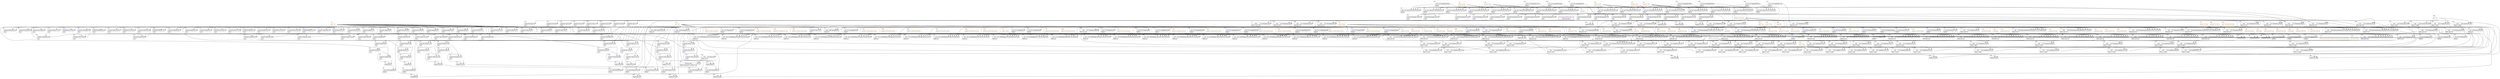 digraph
{
    compound = true

    subgraph "cluster 5"
    {
        label = 5
        labeljust = l
        style = dotted

        "5dummy" [ height = 0, label = "", style = invis, width = 0 ]
        "\"0\"" [ label = <<table border="0" cellborder="1" cellpadding="4" cellspacing="0"><tr><td><font color="blueviolet">Var serving_default_input_1:0</font></td></tr><tr><td>f32[?,128,128,1]</td></tr></table>>, shape = plain ]
    }

    subgraph "cluster 6"
    {
        label = 6
        labeljust = l
        style = dotted

        "6dummy" [ height = 0, label = "", style = invis, width = 0 ]
        "\"1\"" [ label = <<table border="0" cellborder="1" cellpadding="4" cellspacing="0"><tr><td><font color="darkorange">i32[4] : {0,3,1,2}</font></td></tr></table>>, shape = plain ]
    }

    subgraph "cluster 7"
    {
        label = 7
        labeljust = l
        style = dotted

        "7dummy" [ height = 0, label = "", style = invis, width = 0 ]
        "\"2\"" [ label = <<table border="0" cellborder="1" cellpadding="4" cellspacing="0"><tr><td><font color="darkblue">Call</font></td><td port="P0">(1) Transpose</td><td port="P1">5</td><td port="P2">6</td></tr><tr><td>f32[?,1,128,128]</td></tr></table>>, shape = plain ]
    }

    subgraph "cluster 8"
    {
        label = 8
        labeljust = l
        style = dotted

        "8dummy" [ height = 0, label = "", style = invis, width = 0 ]
        "\"3\"" [ label = <<table border="0" cellborder="1" cellpadding="4" cellspacing="0"><tr><td><font color="darkorange">f32[16,1,3,3]</font></td></tr></table>>, shape = plain ]
    }

    subgraph "cluster 9"
    {
        label = 9
        labeljust = l
        style = dotted

        "9dummy" [ height = 0, label = "", style = invis, width = 0 ]
        "\"4\"" [ label = <<table border="0" cellborder="1" cellpadding="4" cellspacing="0"><tr><td><font color="darkorange">f32[16]</font></td></tr></table>>, shape = plain ]
    }

    subgraph "cluster 10"
    {
        label = 10
        labeljust = l
        style = dotted

        "10dummy" [ height = 0, label = "", style = invis, width = 0 ]
        "\"5\"" [ label = <<table border="0" cellborder="1" cellpadding="4" cellspacing="0"><tr><td><font color="darkorange">i32[2] : {1,1}</font></td></tr></table>>, shape = plain ]
    }

    subgraph "cluster 13"
    {
        label = 13
        labeljust = l
        style = dotted

        "13dummy" [ height = 0, label = "", style = invis, width = 0 ]
        "\"6\"" [ label = <<table border="0" cellborder="1" cellpadding="4" cellspacing="0"><tr><td><font color="darkblue">Call</font></td><td port="P0">(12) ShapeOf</td><td port="P1">7</td></tr><tr><td>i64[4]</td></tr></table>>, shape = plain ]
    }

    subgraph "cluster 14"
    {
        label = 14
        labeljust = l
        style = dotted

        "14dummy" [ height = 0, label = "", style = invis, width = 0 ]
        "\"7\"" [ label = <<table border="0" cellborder="1" cellpadding="4" cellspacing="0"><tr><td><font color="darkorange">i64[4] : {16L,1L,3L,3L}</font></td></tr></table>>, shape = plain ]
    }

    subgraph "cluster 15"
    {
        label = 15
        labeljust = l
        style = dotted

        "15dummy" [ height = 0, label = "", style = invis, width = 0 ]
        "\"8\"" [ label = <<table border="0" cellborder="1" cellpadding="4" cellspacing="0"><tr><td><font color="darkorange">bool : True</font></td></tr></table>>, shape = plain ]
    }

    subgraph "cluster 16"
    {
        label = 16
        labeljust = l
        style = dotted

        "16dummy" [ height = 0, label = "", style = invis, width = 0 ]
        "\"9\"" [ label = <<table border="0" cellborder="1" cellpadding="4" cellspacing="0"><tr><td><font color="darkorange">bool : False</font></td></tr></table>>, shape = plain ]
    }

    subgraph "cluster 17"
    {
        label = 17
        labeljust = l
        style = dotted

        "17dummy" [ height = 0, label = "", style = invis, width = 0 ]
        "\"10\"" [ label = <<table border="0" cellborder="1" cellpadding="4" cellspacing="0"><tr><td><font color="darkblue">Call</font></td><td port="P0">(11) GetPaddings</td><td port="P1">13</td><td port="P2">14</td><td port="P3">10</td><td port="P4">10</td><td port="P5">15</td><td port="P6">16</td></tr><tr><td>i64[2,2]</td></tr></table>>, shape = plain ]
    }

    subgraph "cluster 18"
    {
        label = 18
        labeljust = l
        style = dotted

        "18dummy" [ height = 0, label = "", style = invis, width = 0 ]
        "\"11\"" [ label = <<table border="0" cellborder="1" cellpadding="4" cellspacing="0"><tr><td><font color="darkorange">i32 : 1</font></td></tr></table>>, shape = plain ]
    }

    subgraph "cluster 19"
    {
        label = 19
        labeljust = l
        style = dotted

        "19dummy" [ height = 0, label = "", style = invis, width = 0 ]
        "\"12\"" [ label = <<table border="0" cellborder="1" cellpadding="4" cellspacing="0"><tr><td><font color="darkorange">f32[2] : {-∞f,∞f}</font></td></tr></table>>, shape = plain ]
    }

    subgraph "cluster 20"
    {
        label = 20
        labeljust = l
        style = dotted

        "20dummy" [ height = 0, label = "", style = invis, width = 0 ]
        "\"13\"" [ label = <<table border="0" cellborder="1" cellpadding="4" cellspacing="0"><tr><td><font color="darkblue">Call</font></td><td port="P0">(2) Conv2D</td><td port="P1">7</td><td port="P2">8</td><td port="P3">9</td><td port="P4">10</td><td port="P5">17</td><td port="P6">10</td><td port="P7">18</td><td port="P8">19</td></tr><tr><td>f32[?,16,?,?]</td></tr></table>>, shape = plain ]
    }

    subgraph "cluster 21"
    {
        label = 21
        labeljust = l
        style = dotted

        "21dummy" [ height = 0, label = "", style = invis, width = 0 ]
        "\"14\"" [ label = <<table border="0" cellborder="1" cellpadding="4" cellspacing="0"><tr><td><font color="darkorange">i32[4] : {0,2,3,1}</font></td></tr></table>>, shape = plain ]
    }

    subgraph "cluster 22"
    {
        label = 22
        labeljust = l
        style = dotted

        "22dummy" [ height = 0, label = "", style = invis, width = 0 ]
        "\"15\"" [ label = <<table border="0" cellborder="1" cellpadding="4" cellspacing="0"><tr><td><font color="darkblue">Call</font></td><td port="P0">(1) Transpose</td><td port="P1">20</td><td port="P2">21</td></tr><tr><td>f32[?,?,?,16]</td></tr></table>>, shape = plain ]
    }

    subgraph "cluster 23"
    {
        label = 23
        labeljust = l
        style = dotted

        "23dummy" [ height = 0, label = "", style = invis, width = 0 ]
        "\"16\"" [ label = <<table border="0" cellborder="1" cellpadding="4" cellspacing="0"><tr><td><font color="darkorange">f32 : 0.3</font></td></tr></table>>, shape = plain ]
    }

    subgraph "cluster 24"
    {
        label = 24
        labeljust = l
        style = dotted

        "24dummy" [ height = 0, label = "", style = invis, width = 0 ]
        "\"17\"" [ label = <<table border="0" cellborder="1" cellpadding="4" cellspacing="0"><tr><td><font color="darkblue">Call</font></td><td port="P0">(3) LeakyRelu</td><td port="P1">22</td><td port="P2">23</td></tr><tr><td>f32[?,?,?,16]</td></tr></table>>, shape = plain ]
    }

    subgraph "cluster 25"
    {
        label = 25
        labeljust = l
        style = dotted

        "25dummy" [ height = 0, label = "", style = invis, width = 0 ]
        "\"18\"" [ label = <<table border="0" cellborder="1" cellpadding="4" cellspacing="0"><tr><td><font color="darkblue">Call</font></td><td port="P0">(1) Transpose</td><td port="P1">24</td><td port="P2">6</td></tr><tr><td>f32[?,16,?,?]</td></tr></table>>, shape = plain ]
    }

    subgraph "cluster 26"
    {
        label = 26
        labeljust = l
        style = dotted

        "26dummy" [ height = 0, label = "", style = invis, width = 0 ]
        "\"19\"" [ label = <<table border="0" cellborder="1" cellpadding="4" cellspacing="0"><tr><td><font color="darkorange">f32[16,16,3,3]</font></td></tr></table>>, shape = plain ]
    }

    subgraph "cluster 27"
    {
        label = 27
        labeljust = l
        style = dotted

        "27dummy" [ height = 0, label = "", style = invis, width = 0 ]
        "\"20\"" [ label = <<table border="0" cellborder="1" cellpadding="4" cellspacing="0"><tr><td><font color="darkblue">Call</font></td><td port="P0">(12) ShapeOf</td><td port="P1">25</td></tr><tr><td>i64[4]</td></tr></table>>, shape = plain ]
    }

    subgraph "cluster 28"
    {
        label = 28
        labeljust = l
        style = dotted

        "28dummy" [ height = 0, label = "", style = invis, width = 0 ]
        "\"21\"" [ label = <<table border="0" cellborder="1" cellpadding="4" cellspacing="0"><tr><td><font color="darkorange">i64[4] : {16L,16L,3L,3L}</font></td></tr></table>>, shape = plain ]
    }

    subgraph "cluster 29"
    {
        label = 29
        labeljust = l
        style = dotted

        "29dummy" [ height = 0, label = "", style = invis, width = 0 ]
        "\"22\"" [ label = <<table border="0" cellborder="1" cellpadding="4" cellspacing="0"><tr><td><font color="darkblue">Call</font></td><td port="P0">(11) GetPaddings</td><td port="P1">27</td><td port="P2">28</td><td port="P3">10</td><td port="P4">10</td><td port="P5">15</td><td port="P6">16</td></tr><tr><td>i64[2,2]</td></tr></table>>, shape = plain ]
    }

    subgraph "cluster 30"
    {
        label = 30
        labeljust = l
        style = dotted

        "30dummy" [ height = 0, label = "", style = invis, width = 0 ]
        "\"23\"" [ label = <<table border="0" cellborder="1" cellpadding="4" cellspacing="0"><tr><td><font color="darkblue">Call</font></td><td port="P0">(2) Conv2D</td><td port="P1">25</td><td port="P2">26</td><td port="P3">9</td><td port="P4">10</td><td port="P5">29</td><td port="P6">10</td><td port="P7">18</td><td port="P8">19</td></tr><tr><td>f32[?,16,?,?]</td></tr></table>>, shape = plain ]
    }

    subgraph "cluster 31"
    {
        label = 31
        labeljust = l
        style = dotted

        "31dummy" [ height = 0, label = "", style = invis, width = 0 ]
        "\"24\"" [ label = <<table border="0" cellborder="1" cellpadding="4" cellspacing="0"><tr><td><font color="darkblue">Call</font></td><td port="P0">(1) Transpose</td><td port="P1">30</td><td port="P2">21</td></tr><tr><td>f32[?,?,?,16]</td></tr></table>>, shape = plain ]
    }

    subgraph "cluster 32"
    {
        label = 32
        labeljust = l
        style = dotted

        "32dummy" [ height = 0, label = "", style = invis, width = 0 ]
        "\"25\"" [ label = <<table border="0" cellborder="1" cellpadding="4" cellspacing="0"><tr><td><font color="darkblue">Call</font></td><td port="P0">(3) LeakyRelu</td><td port="P1">31</td><td port="P2">23</td></tr><tr><td>f32[?,?,?,16]</td></tr></table>>, shape = plain ]
    }

    subgraph "cluster 35"
    {
        label = 35
        labeljust = l
        style = dotted

        "35dummy" [ height = 0, label = "", style = invis, width = 0 ]
        "\"26\"" [ label = <<table border="0" cellborder="1" cellpadding="4" cellspacing="0"><tr><td><font color="darkblue">Call</font></td><td port="P0">(1) Transpose</td><td port="P1">32</td><td port="P2">6</td></tr><tr><td>f32[?,16,?,?]</td></tr></table>>, shape = plain ]
    }

    subgraph "cluster 36"
    {
        label = 36
        labeljust = l
        style = dotted

        "36dummy" [ height = 0, label = "", style = invis, width = 0 ]
        "\"27\"" [ label = <<table border="0" cellborder="1" cellpadding="4" cellspacing="0"><tr><td><font color="darkorange">f32 : -3.4028235E+38</font></td></tr></table>>, shape = plain ]
    }

    subgraph "cluster 37"
    {
        label = 37
        labeljust = l
        style = dotted

        "37dummy" [ height = 0, label = "", style = invis, width = 0 ]
        "\"28\"" [ label = <<table border="0" cellborder="1" cellpadding="4" cellspacing="0"><tr><td><font color="darkorange">i32[2] : {2,2}</font></td></tr></table>>, shape = plain ]
    }

    subgraph "cluster 41"
    {
        label = 41
        labeljust = l
        style = dotted

        "41dummy" [ height = 0, label = "", style = invis, width = 0 ]
        "\"29\"" [ label = <<table border="0" cellborder="1" cellpadding="4" cellspacing="0"><tr><td><font color="darkorange">i32 : 0</font></td></tr></table>>, shape = plain ]
    }

    subgraph "cluster 48"
    {
        label = 48
        labeljust = l
        style = dotted

        "48dummy" [ height = 0, label = "", style = invis, width = 0 ]
        "\"30\"" [ label = <<table border="0" cellborder="1" cellpadding="4" cellspacing="0"><tr><td><font color="darkblue">Call</font></td><td port="P0">(12) ShapeOf</td><td port="P1">35</td></tr><tr><td>i64[4]</td></tr></table>>, shape = plain ]
    }

    subgraph "cluster 49"
    {
        label = 49
        labeljust = l
        style = dotted

        "49dummy" [ height = 0, label = "", style = invis, width = 0 ]
        "\"31\"" [ label = <<table border="0" cellborder="1" cellpadding="4" cellspacing="0"><tr><td><font color="darkorange">i32[1] : {2}</font></td></tr></table>>, shape = plain ]
    }

    subgraph "cluster 50"
    {
        label = 50
        labeljust = l
        style = dotted

        "50dummy" [ height = 0, label = "", style = invis, width = 0 ]
        "\"32\"" [ label = <<table border="0" cellborder="1" cellpadding="4" cellspacing="0"><tr><td><font color="darkorange">i32[1] : {3}</font></td></tr></table>>, shape = plain ]
    }

    subgraph "cluster 51"
    {
        label = 51
        labeljust = l
        style = dotted

        "51dummy" [ height = 0, label = "", style = invis, width = 0 ]
        "\"33\"" [ label = <<table border="0" cellborder="1" cellpadding="4" cellspacing="0"><tr><td><font color="darkorange">i32[1] : {0}</font></td></tr></table>>, shape = plain ]
    }

    subgraph "cluster 52"
    {
        label = 52
        labeljust = l
        style = dotted

        "52dummy" [ height = 0, label = "", style = invis, width = 0 ]
        "\"34\"" [ label = <<table border="0" cellborder="1" cellpadding="4" cellspacing="0"><tr><td><font color="darkorange">i32[1] : {1}</font></td></tr></table>>, shape = plain ]
    }

    subgraph "cluster 53"
    {
        label = 53
        labeljust = l
        style = dotted

        "53dummy" [ height = 0, label = "", style = invis, width = 0 ]
        "\"35\"" [ label = <<table border="0" cellborder="1" cellpadding="4" cellspacing="0"><tr><td><font color="darkblue">Call</font></td><td port="P0">(47) Slice</td><td port="P1">48</td><td port="P2">49</td><td port="P3">50</td><td port="P4">51</td><td port="P5">52</td></tr><tr><td>i64[1]</td></tr></table>>, shape = plain ]
    }

    subgraph "cluster 54"
    {
        label = 54
        labeljust = l
        style = dotted

        "54dummy" [ height = 0, label = "", style = invis, width = 0 ]
        "\"36\"" [ label = <<table border="0" cellborder="1" cellpadding="4" cellspacing="0"><tr><td><font color="darkorange">i32[0]</font></td></tr></table>>, shape = plain ]
    }

    subgraph "cluster 55"
    {
        label = 55
        labeljust = l
        style = dotted

        "55dummy" [ height = 0, label = "", style = invis, width = 0 ]
        "\"37\"" [ label = <<table border="0" cellborder="1" cellpadding="4" cellspacing="0"><tr><td><font color="darkblue">Call</font></td><td port="P0">(46) Reshape</td><td port="P1">53</td><td port="P2">54</td></tr><tr><td>i64</td></tr></table>>, shape = plain ]
    }

    subgraph "cluster 56"
    {
        label = 56
        labeljust = l
        style = dotted

        "56dummy" [ height = 0, label = "", style = invis, width = 0 ]
        "\"38\"" [ label = <<table border="0" cellborder="1" cellpadding="4" cellspacing="0"><tr><td><font color="darkblue">Call</font></td><td port="P0">(45) Cast</td><td port="P1">55</td></tr><tr><td>i32</td></tr></table>>, shape = plain ]
    }

    subgraph "cluster 57"
    {
        label = 57
        labeljust = l
        style = dotted

        "57dummy" [ height = 0, label = "", style = invis, width = 0 ]
        "\"39\"" [ label = <<table border="0" cellborder="1" cellpadding="4" cellspacing="0"><tr><td><font color="darkorange">i32 : 2</font></td></tr></table>>, shape = plain ]
    }

    subgraph "cluster 58"
    {
        label = 58
        labeljust = l
        style = dotted

        "58dummy" [ height = 0, label = "", style = invis, width = 0 ]
        "\"40\"" [ label = <<table border="0" cellborder="1" cellpadding="4" cellspacing="0"><tr><td><font color="darkblue">Call</font></td><td port="P0">(42) Sub</td><td port="P1">56</td><td port="P2">57</td></tr><tr><td>i32</td></tr></table>>, shape = plain ]
    }

    subgraph "cluster 59"
    {
        label = 59
        labeljust = l
        style = dotted

        "59dummy" [ height = 0, label = "", style = invis, width = 0 ]
        "\"41\"" [ label = <<table border="0" cellborder="1" cellpadding="4" cellspacing="0"><tr><td><font color="darkblue">Call</font></td><td port="P0">(43) Add</td><td port="P1">58</td><td port="P2">57</td></tr><tr><td>i32</td></tr></table>>, shape = plain ]
    }

    subgraph "cluster 60"
    {
        label = 60
        labeljust = l
        style = dotted

        "60dummy" [ height = 0, label = "", style = invis, width = 0 ]
        "\"42\"" [ label = <<table border="0" cellborder="1" cellpadding="4" cellspacing="0"><tr><td><font color="darkblue">Call</font></td><td port="P0">(39) Div</td><td port="P1">59</td><td port="P2">57</td></tr><tr><td>i32</td></tr></table>>, shape = plain ]
    }

    subgraph "cluster 61"
    {
        label = 61
        labeljust = l
        style = dotted

        "61dummy" [ height = 0, label = "", style = invis, width = 0 ]
        "\"43\"" [ label = <<table border="0" cellborder="1" cellpadding="4" cellspacing="0"><tr><td><font color="darkblue">Call</font></td><td port="P0">(42) Sub</td><td port="P1">60</td><td port="P2">18</td></tr><tr><td>i32</td></tr></table>>, shape = plain ]
    }

    subgraph "cluster 62"
    {
        label = 62
        labeljust = l
        style = dotted

        "62dummy" [ height = 0, label = "", style = invis, width = 0 ]
        "\"44\"" [ label = <<table border="0" cellborder="1" cellpadding="4" cellspacing="0"><tr><td><font color="darkblue">Call</font></td><td port="P0">(44) Mul</td><td port="P1">61</td><td port="P2">57</td></tr><tr><td>i32</td></tr></table>>, shape = plain ]
    }

    subgraph "cluster 63"
    {
        label = 63
        labeljust = l
        style = dotted

        "63dummy" [ height = 0, label = "", style = invis, width = 0 ]
        "\"45\"" [ label = <<table border="0" cellborder="1" cellpadding="4" cellspacing="0"><tr><td><font color="darkblue">Call</font></td><td port="P0">(43) Add</td><td port="P1">62</td><td port="P2">57</td></tr><tr><td>i32</td></tr></table>>, shape = plain ]
    }

    subgraph "cluster 64"
    {
        label = 64
        labeljust = l
        style = dotted

        "64dummy" [ height = 0, label = "", style = invis, width = 0 ]
        "\"46\"" [ label = <<table border="0" cellborder="1" cellpadding="4" cellspacing="0"><tr><td><font color="darkblue">Call</font></td><td port="P0">(42) Sub</td><td port="P1">63</td><td port="P2">56</td></tr><tr><td>i32</td></tr></table>>, shape = plain ]
    }

    subgraph "cluster 65"
    {
        label = 65
        labeljust = l
        style = dotted

        "65dummy" [ height = 0, label = "", style = invis, width = 0 ]
        "\"47\"" [ label = <<table border="0" cellborder="1" cellpadding="4" cellspacing="0"><tr><td><font color="darkblue">Call</font></td><td port="P0">(40) Max</td><td port="P1">41</td><td port="P2">64</td></tr><tr><td>i32</td></tr></table>>, shape = plain ]
    }

    subgraph "cluster 66"
    {
        label = 66
        labeljust = l
        style = dotted

        "66dummy" [ height = 0, label = "", style = invis, width = 0 ]
        "\"48\"" [ label = <<table border="0" cellborder="1" cellpadding="4" cellspacing="0"><tr><td><font color="darkblue">Call</font></td><td port="P0">(39) Div</td><td port="P1">65</td><td port="P2">57</td></tr><tr><td>i32</td></tr></table>>, shape = plain ]
    }

    subgraph "cluster 67"
    {
        label = 67
        labeljust = l
        style = dotted

        "67dummy" [ height = 0, label = "", style = invis, width = 0 ]
        "\"49\"" [ label = <<table border="0" cellborder="1" cellpadding="4" cellspacing="0"><tr><td><font color="darkblue">Call</font></td><td port="P0">(42) Sub</td><td port="P1">65</td><td port="P2">66</td></tr><tr><td>i32</td></tr></table>>, shape = plain ]
    }

    subgraph "cluster 68"
    {
        label = 68
        labeljust = l
        style = dotted

        "68dummy" [ height = 0, label = "", style = invis, width = 0 ]
        "\"50\"" [ label = <<table border="0" cellborder="1" cellpadding="4" cellspacing="0"><tr><td><font>Tuple</font></td><td port="P0">66</td><td port="P1">67</td></tr></table>>, shape = plain ]
    }

    subgraph "cluster 69"
    {
        label = 69
        labeljust = l
        style = dotted

        "69dummy" [ height = 0, label = "", style = invis, width = 0 ]
        "\"51\"" [ label = <<table border="0" cellborder="1" cellpadding="4" cellspacing="0"><tr><td><font color="darkblue">Call</font></td><td port="P0">(38) Stack</td><td port="P1">68</td><td port="P2">41</td></tr><tr><td>i32[2]</td></tr></table>>, shape = plain ]
    }

    subgraph "cluster 70"
    {
        label = 70
        labeljust = l
        style = dotted

        "70dummy" [ height = 0, label = "", style = invis, width = 0 ]
        "\"52\"" [ label = <<table border="0" cellborder="1" cellpadding="4" cellspacing="0"><tr><td><font color="darkorange">i32[1] : {4}</font></td></tr></table>>, shape = plain ]
    }

    subgraph "cluster 71"
    {
        label = 71
        labeljust = l
        style = dotted

        "71dummy" [ height = 0, label = "", style = invis, width = 0 ]
        "\"53\"" [ label = <<table border="0" cellborder="1" cellpadding="4" cellspacing="0"><tr><td><font color="darkblue">Call</font></td><td port="P0">(47) Slice</td><td port="P1">48</td><td port="P2">50</td><td port="P3">70</td><td port="P4">51</td><td port="P5">52</td></tr><tr><td>i64[1]</td></tr></table>>, shape = plain ]
    }

    subgraph "cluster 72"
    {
        label = 72
        labeljust = l
        style = dotted

        "72dummy" [ height = 0, label = "", style = invis, width = 0 ]
        "\"54\"" [ label = <<table border="0" cellborder="1" cellpadding="4" cellspacing="0"><tr><td><font color="darkblue">Call</font></td><td port="P0">(46) Reshape</td><td port="P1">71</td><td port="P2">54</td></tr><tr><td>i64</td></tr></table>>, shape = plain ]
    }

    subgraph "cluster 73"
    {
        label = 73
        labeljust = l
        style = dotted

        "73dummy" [ height = 0, label = "", style = invis, width = 0 ]
        "\"55\"" [ label = <<table border="0" cellborder="1" cellpadding="4" cellspacing="0"><tr><td><font color="darkblue">Call</font></td><td port="P0">(45) Cast</td><td port="P1">72</td></tr><tr><td>i32</td></tr></table>>, shape = plain ]
    }

    subgraph "cluster 74"
    {
        label = 74
        labeljust = l
        style = dotted

        "74dummy" [ height = 0, label = "", style = invis, width = 0 ]
        "\"56\"" [ label = <<table border="0" cellborder="1" cellpadding="4" cellspacing="0"><tr><td><font color="darkblue">Call</font></td><td port="P0">(42) Sub</td><td port="P1">73</td><td port="P2">57</td></tr><tr><td>i32</td></tr></table>>, shape = plain ]
    }

    subgraph "cluster 75"
    {
        label = 75
        labeljust = l
        style = dotted

        "75dummy" [ height = 0, label = "", style = invis, width = 0 ]
        "\"57\"" [ label = <<table border="0" cellborder="1" cellpadding="4" cellspacing="0"><tr><td><font color="darkblue">Call</font></td><td port="P0">(43) Add</td><td port="P1">74</td><td port="P2">57</td></tr><tr><td>i32</td></tr></table>>, shape = plain ]
    }

    subgraph "cluster 76"
    {
        label = 76
        labeljust = l
        style = dotted

        "76dummy" [ height = 0, label = "", style = invis, width = 0 ]
        "\"58\"" [ label = <<table border="0" cellborder="1" cellpadding="4" cellspacing="0"><tr><td><font color="darkblue">Call</font></td><td port="P0">(39) Div</td><td port="P1">75</td><td port="P2">57</td></tr><tr><td>i32</td></tr></table>>, shape = plain ]
    }

    subgraph "cluster 77"
    {
        label = 77
        labeljust = l
        style = dotted

        "77dummy" [ height = 0, label = "", style = invis, width = 0 ]
        "\"59\"" [ label = <<table border="0" cellborder="1" cellpadding="4" cellspacing="0"><tr><td><font color="darkblue">Call</font></td><td port="P0">(42) Sub</td><td port="P1">76</td><td port="P2">18</td></tr><tr><td>i32</td></tr></table>>, shape = plain ]
    }

    subgraph "cluster 78"
    {
        label = 78
        labeljust = l
        style = dotted

        "78dummy" [ height = 0, label = "", style = invis, width = 0 ]
        "\"60\"" [ label = <<table border="0" cellborder="1" cellpadding="4" cellspacing="0"><tr><td><font color="darkblue">Call</font></td><td port="P0">(44) Mul</td><td port="P1">77</td><td port="P2">57</td></tr><tr><td>i32</td></tr></table>>, shape = plain ]
    }

    subgraph "cluster 79"
    {
        label = 79
        labeljust = l
        style = dotted

        "79dummy" [ height = 0, label = "", style = invis, width = 0 ]
        "\"61\"" [ label = <<table border="0" cellborder="1" cellpadding="4" cellspacing="0"><tr><td><font color="darkblue">Call</font></td><td port="P0">(43) Add</td><td port="P1">78</td><td port="P2">57</td></tr><tr><td>i32</td></tr></table>>, shape = plain ]
    }

    subgraph "cluster 80"
    {
        label = 80
        labeljust = l
        style = dotted

        "80dummy" [ height = 0, label = "", style = invis, width = 0 ]
        "\"62\"" [ label = <<table border="0" cellborder="1" cellpadding="4" cellspacing="0"><tr><td><font color="darkblue">Call</font></td><td port="P0">(42) Sub</td><td port="P1">79</td><td port="P2">73</td></tr><tr><td>i32</td></tr></table>>, shape = plain ]
    }

    subgraph "cluster 81"
    {
        label = 81
        labeljust = l
        style = dotted

        "81dummy" [ height = 0, label = "", style = invis, width = 0 ]
        "\"63\"" [ label = <<table border="0" cellborder="1" cellpadding="4" cellspacing="0"><tr><td><font color="darkblue">Call</font></td><td port="P0">(40) Max</td><td port="P1">41</td><td port="P2">80</td></tr><tr><td>i32</td></tr></table>>, shape = plain ]
    }

    subgraph "cluster 82"
    {
        label = 82
        labeljust = l
        style = dotted

        "82dummy" [ height = 0, label = "", style = invis, width = 0 ]
        "\"64\"" [ label = <<table border="0" cellborder="1" cellpadding="4" cellspacing="0"><tr><td><font color="darkblue">Call</font></td><td port="P0">(39) Div</td><td port="P1">81</td><td port="P2">57</td></tr><tr><td>i32</td></tr></table>>, shape = plain ]
    }

    subgraph "cluster 83"
    {
        label = 83
        labeljust = l
        style = dotted

        "83dummy" [ height = 0, label = "", style = invis, width = 0 ]
        "\"65\"" [ label = <<table border="0" cellborder="1" cellpadding="4" cellspacing="0"><tr><td><font color="darkblue">Call</font></td><td port="P0">(42) Sub</td><td port="P1">81</td><td port="P2">82</td></tr><tr><td>i32</td></tr></table>>, shape = plain ]
    }

    subgraph "cluster 84"
    {
        label = 84
        labeljust = l
        style = dotted

        "84dummy" [ height = 0, label = "", style = invis, width = 0 ]
        "\"66\"" [ label = <<table border="0" cellborder="1" cellpadding="4" cellspacing="0"><tr><td><font>Tuple</font></td><td port="P0">82</td><td port="P1">83</td></tr></table>>, shape = plain ]
    }

    subgraph "cluster 85"
    {
        label = 85
        labeljust = l
        style = dotted

        "85dummy" [ height = 0, label = "", style = invis, width = 0 ]
        "\"67\"" [ label = <<table border="0" cellborder="1" cellpadding="4" cellspacing="0"><tr><td><font color="darkblue">Call</font></td><td port="P0">(38) Stack</td><td port="P1">84</td><td port="P2">41</td></tr><tr><td>i32[2]</td></tr></table>>, shape = plain ]
    }

    subgraph "cluster 86"
    {
        label = 86
        labeljust = l
        style = dotted

        "86dummy" [ height = 0, label = "", style = invis, width = 0 ]
        "\"68\"" [ label = <<table border="0" cellborder="1" cellpadding="4" cellspacing="0"><tr><td><font>Tuple</font></td><td port="P0">69</td><td port="P1">85</td></tr></table>>, shape = plain ]
    }

    subgraph "cluster 87"
    {
        label = 87
        labeljust = l
        style = dotted

        "87dummy" [ height = 0, label = "", style = invis, width = 0 ]
        "\"69\"" [ label = <<table border="0" cellborder="1" cellpadding="4" cellspacing="0"><tr><td><font color="darkblue">Call</font></td><td port="P0">(38) Stack</td><td port="P1">86</td><td port="P2">41</td></tr><tr><td>i32[2,2]</td></tr></table>>, shape = plain ]
    }

    subgraph "cluster 88"
    {
        label = 88
        labeljust = l
        style = dotted

        "88dummy" [ height = 0, label = "", style = invis, width = 0 ]
        "\"70\"" [ label = <<table border="0" cellborder="1" cellpadding="4" cellspacing="0"><tr><td><font color="darkorange">i64[2] : {1L,1L}</font></td></tr></table>>, shape = plain ]
    }

    subgraph "cluster 89"
    {
        label = 89
        labeljust = l
        style = dotted

        "89dummy" [ height = 0, label = "", style = invis, width = 0 ]
        "\"71\"" [ label = <<table border="0" cellborder="1" cellpadding="4" cellspacing="0"><tr><td><font color="darkblue">Call</font></td><td port="P0">(34) ReduceWindow2D</td><td port="P1">35</td><td port="P2">36</td><td port="P3">37</td><td port="P4">37</td><td port="P5">87</td><td port="P6">88</td><td port="P7">16</td><td port="P8">16</td></tr><tr><td>f32[?,?,?,?]</td></tr></table>>, shape = plain ]
    }

    subgraph "cluster 90"
    {
        label = 90
        labeljust = l
        style = dotted

        "90dummy" [ height = 0, label = "", style = invis, width = 0 ]
        "\"72\"" [ label = <<table border="0" cellborder="1" cellpadding="4" cellspacing="0"><tr><td><font color="darkorange">f32[32,16,3,3]</font></td></tr></table>>, shape = plain ]
    }

    subgraph "cluster 91"
    {
        label = 91
        labeljust = l
        style = dotted

        "91dummy" [ height = 0, label = "", style = invis, width = 0 ]
        "\"73\"" [ label = <<table border="0" cellborder="1" cellpadding="4" cellspacing="0"><tr><td><font color="darkorange">f32[32]</font></td></tr></table>>, shape = plain ]
    }

    subgraph "cluster 92"
    {
        label = 92
        labeljust = l
        style = dotted

        "92dummy" [ height = 0, label = "", style = invis, width = 0 ]
        "\"74\"" [ label = <<table border="0" cellborder="1" cellpadding="4" cellspacing="0"><tr><td><font color="darkblue">Call</font></td><td port="P0">(12) ShapeOf</td><td port="P1">89</td></tr><tr><td>i64[4]</td></tr></table>>, shape = plain ]
    }

    subgraph "cluster 93"
    {
        label = 93
        labeljust = l
        style = dotted

        "93dummy" [ height = 0, label = "", style = invis, width = 0 ]
        "\"75\"" [ label = <<table border="0" cellborder="1" cellpadding="4" cellspacing="0"><tr><td><font color="darkorange">i64[4] : {32L,16L,3L,3L}</font></td></tr></table>>, shape = plain ]
    }

    subgraph "cluster 94"
    {
        label = 94
        labeljust = l
        style = dotted

        "94dummy" [ height = 0, label = "", style = invis, width = 0 ]
        "\"76\"" [ label = <<table border="0" cellborder="1" cellpadding="4" cellspacing="0"><tr><td><font color="darkblue">Call</font></td><td port="P0">(11) GetPaddings</td><td port="P1">92</td><td port="P2">93</td><td port="P3">10</td><td port="P4">10</td><td port="P5">15</td><td port="P6">16</td></tr><tr><td>i64[2,2]</td></tr></table>>, shape = plain ]
    }

    subgraph "cluster 95"
    {
        label = 95
        labeljust = l
        style = dotted

        "95dummy" [ height = 0, label = "", style = invis, width = 0 ]
        "\"77\"" [ label = <<table border="0" cellborder="1" cellpadding="4" cellspacing="0"><tr><td><font color="darkblue">Call</font></td><td port="P0">(2) Conv2D</td><td port="P1">89</td><td port="P2">90</td><td port="P3">91</td><td port="P4">10</td><td port="P5">94</td><td port="P6">10</td><td port="P7">18</td><td port="P8">19</td></tr><tr><td>f32[?,32,?,?]</td></tr></table>>, shape = plain ]
    }

    subgraph "cluster 96"
    {
        label = 96
        labeljust = l
        style = dotted

        "96dummy" [ height = 0, label = "", style = invis, width = 0 ]
        "\"78\"" [ label = <<table border="0" cellborder="1" cellpadding="4" cellspacing="0"><tr><td><font color="darkblue">Call</font></td><td port="P0">(1) Transpose</td><td port="P1">95</td><td port="P2">21</td></tr><tr><td>f32[?,?,?,32]</td></tr></table>>, shape = plain ]
    }

    subgraph "cluster 97"
    {
        label = 97
        labeljust = l
        style = dotted

        "97dummy" [ height = 0, label = "", style = invis, width = 0 ]
        "\"79\"" [ label = <<table border="0" cellborder="1" cellpadding="4" cellspacing="0"><tr><td><font color="darkblue">Call</font></td><td port="P0">(3) LeakyRelu</td><td port="P1">96</td><td port="P2">23</td></tr><tr><td>f32[?,?,?,32]</td></tr></table>>, shape = plain ]
    }

    subgraph "cluster 98"
    {
        label = 98
        labeljust = l
        style = dotted

        "98dummy" [ height = 0, label = "", style = invis, width = 0 ]
        "\"80\"" [ label = <<table border="0" cellborder="1" cellpadding="4" cellspacing="0"><tr><td><font color="darkblue">Call</font></td><td port="P0">(1) Transpose</td><td port="P1">97</td><td port="P2">6</td></tr><tr><td>f32[?,32,?,?]</td></tr></table>>, shape = plain ]
    }

    subgraph "cluster 99"
    {
        label = 99
        labeljust = l
        style = dotted

        "99dummy" [ height = 0, label = "", style = invis, width = 0 ]
        "\"81\"" [ label = <<table border="0" cellborder="1" cellpadding="4" cellspacing="0"><tr><td><font color="darkorange">f32[32,32,3,3]</font></td></tr></table>>, shape = plain ]
    }

    subgraph "cluster 100"
    {
        label = 100
        labeljust = l
        style = dotted

        "100dummy" [ height = 0, label = "", style = invis, width = 0 ]
        "\"82\"" [ label = <<table border="0" cellborder="1" cellpadding="4" cellspacing="0"><tr><td><font color="darkblue">Call</font></td><td port="P0">(12) ShapeOf</td><td port="P1">98</td></tr><tr><td>i64[4]</td></tr></table>>, shape = plain ]
    }

    subgraph "cluster 101"
    {
        label = 101
        labeljust = l
        style = dotted

        "101dummy" [ height = 0, label = "", style = invis, width = 0 ]
        "\"83\"" [ label = <<table border="0" cellborder="1" cellpadding="4" cellspacing="0"><tr><td><font color="darkorange">i64[4] : {32L,32L,3L,3L}</font></td></tr></table>>, shape = plain ]
    }

    subgraph "cluster 102"
    {
        label = 102
        labeljust = l
        style = dotted

        "102dummy" [ height = 0, label = "", style = invis, width = 0 ]
        "\"84\"" [ label = <<table border="0" cellborder="1" cellpadding="4" cellspacing="0"><tr><td><font color="darkblue">Call</font></td><td port="P0">(11) GetPaddings</td><td port="P1">100</td><td port="P2">101</td><td port="P3">10</td><td port="P4">10</td><td port="P5">15</td><td port="P6">16</td></tr><tr><td>i64[2,2]</td></tr></table>>, shape = plain ]
    }

    subgraph "cluster 103"
    {
        label = 103
        labeljust = l
        style = dotted

        "103dummy" [ height = 0, label = "", style = invis, width = 0 ]
        "\"85\"" [ label = <<table border="0" cellborder="1" cellpadding="4" cellspacing="0"><tr><td><font color="darkblue">Call</font></td><td port="P0">(2) Conv2D</td><td port="P1">98</td><td port="P2">99</td><td port="P3">91</td><td port="P4">10</td><td port="P5">102</td><td port="P6">10</td><td port="P7">18</td><td port="P8">19</td></tr><tr><td>f32[?,32,?,?]</td></tr></table>>, shape = plain ]
    }

    subgraph "cluster 104"
    {
        label = 104
        labeljust = l
        style = dotted

        "104dummy" [ height = 0, label = "", style = invis, width = 0 ]
        "\"86\"" [ label = <<table border="0" cellborder="1" cellpadding="4" cellspacing="0"><tr><td><font color="darkblue">Call</font></td><td port="P0">(1) Transpose</td><td port="P1">103</td><td port="P2">21</td></tr><tr><td>f32[?,?,?,32]</td></tr></table>>, shape = plain ]
    }

    subgraph "cluster 105"
    {
        label = 105
        labeljust = l
        style = dotted

        "105dummy" [ height = 0, label = "", style = invis, width = 0 ]
        "\"87\"" [ label = <<table border="0" cellborder="1" cellpadding="4" cellspacing="0"><tr><td><font color="darkblue">Call</font></td><td port="P0">(3) LeakyRelu</td><td port="P1">104</td><td port="P2">23</td></tr><tr><td>f32[?,?,?,32]</td></tr></table>>, shape = plain ]
    }

    subgraph "cluster 106"
    {
        label = 106
        labeljust = l
        style = dotted

        "106dummy" [ height = 0, label = "", style = invis, width = 0 ]
        "\"88\"" [ label = <<table border="0" cellborder="1" cellpadding="4" cellspacing="0"><tr><td><font color="darkblue">Call</font></td><td port="P0">(1) Transpose</td><td port="P1">105</td><td port="P2">6</td></tr><tr><td>f32[?,32,?,?]</td></tr></table>>, shape = plain ]
    }

    subgraph "cluster 107"
    {
        label = 107
        labeljust = l
        style = dotted

        "107dummy" [ height = 0, label = "", style = invis, width = 0 ]
        "\"89\"" [ label = <<table border="0" cellborder="1" cellpadding="4" cellspacing="0"><tr><td><font color="darkblue">Call</font></td><td port="P0">(12) ShapeOf</td><td port="P1">106</td></tr><tr><td>i64[4]</td></tr></table>>, shape = plain ]
    }

    subgraph "cluster 108"
    {
        label = 108
        labeljust = l
        style = dotted

        "108dummy" [ height = 0, label = "", style = invis, width = 0 ]
        "\"90\"" [ label = <<table border="0" cellborder="1" cellpadding="4" cellspacing="0"><tr><td><font color="darkblue">Call</font></td><td port="P0">(47) Slice</td><td port="P1">107</td><td port="P2">49</td><td port="P3">50</td><td port="P4">51</td><td port="P5">52</td></tr><tr><td>i64[1]</td></tr></table>>, shape = plain ]
    }

    subgraph "cluster 109"
    {
        label = 109
        labeljust = l
        style = dotted

        "109dummy" [ height = 0, label = "", style = invis, width = 0 ]
        "\"91\"" [ label = <<table border="0" cellborder="1" cellpadding="4" cellspacing="0"><tr><td><font color="darkblue">Call</font></td><td port="P0">(46) Reshape</td><td port="P1">108</td><td port="P2">54</td></tr><tr><td>i64</td></tr></table>>, shape = plain ]
    }

    subgraph "cluster 110"
    {
        label = 110
        labeljust = l
        style = dotted

        "110dummy" [ height = 0, label = "", style = invis, width = 0 ]
        "\"92\"" [ label = <<table border="0" cellborder="1" cellpadding="4" cellspacing="0"><tr><td><font color="darkblue">Call</font></td><td port="P0">(45) Cast</td><td port="P1">109</td></tr><tr><td>i32</td></tr></table>>, shape = plain ]
    }

    subgraph "cluster 111"
    {
        label = 111
        labeljust = l
        style = dotted

        "111dummy" [ height = 0, label = "", style = invis, width = 0 ]
        "\"93\"" [ label = <<table border="0" cellborder="1" cellpadding="4" cellspacing="0"><tr><td><font color="darkblue">Call</font></td><td port="P0">(42) Sub</td><td port="P1">110</td><td port="P2">57</td></tr><tr><td>i32</td></tr></table>>, shape = plain ]
    }

    subgraph "cluster 112"
    {
        label = 112
        labeljust = l
        style = dotted

        "112dummy" [ height = 0, label = "", style = invis, width = 0 ]
        "\"94\"" [ label = <<table border="0" cellborder="1" cellpadding="4" cellspacing="0"><tr><td><font color="darkblue">Call</font></td><td port="P0">(43) Add</td><td port="P1">111</td><td port="P2">57</td></tr><tr><td>i32</td></tr></table>>, shape = plain ]
    }

    subgraph "cluster 113"
    {
        label = 113
        labeljust = l
        style = dotted

        "113dummy" [ height = 0, label = "", style = invis, width = 0 ]
        "\"95\"" [ label = <<table border="0" cellborder="1" cellpadding="4" cellspacing="0"><tr><td><font color="darkblue">Call</font></td><td port="P0">(39) Div</td><td port="P1">112</td><td port="P2">57</td></tr><tr><td>i32</td></tr></table>>, shape = plain ]
    }

    subgraph "cluster 114"
    {
        label = 114
        labeljust = l
        style = dotted

        "114dummy" [ height = 0, label = "", style = invis, width = 0 ]
        "\"96\"" [ label = <<table border="0" cellborder="1" cellpadding="4" cellspacing="0"><tr><td><font color="darkblue">Call</font></td><td port="P0">(42) Sub</td><td port="P1">113</td><td port="P2">18</td></tr><tr><td>i32</td></tr></table>>, shape = plain ]
    }

    subgraph "cluster 115"
    {
        label = 115
        labeljust = l
        style = dotted

        "115dummy" [ height = 0, label = "", style = invis, width = 0 ]
        "\"97\"" [ label = <<table border="0" cellborder="1" cellpadding="4" cellspacing="0"><tr><td><font color="darkblue">Call</font></td><td port="P0">(44) Mul</td><td port="P1">114</td><td port="P2">57</td></tr><tr><td>i32</td></tr></table>>, shape = plain ]
    }

    subgraph "cluster 116"
    {
        label = 116
        labeljust = l
        style = dotted

        "116dummy" [ height = 0, label = "", style = invis, width = 0 ]
        "\"98\"" [ label = <<table border="0" cellborder="1" cellpadding="4" cellspacing="0"><tr><td><font color="darkblue">Call</font></td><td port="P0">(43) Add</td><td port="P1">115</td><td port="P2">57</td></tr><tr><td>i32</td></tr></table>>, shape = plain ]
    }

    subgraph "cluster 117"
    {
        label = 117
        labeljust = l
        style = dotted

        "117dummy" [ height = 0, label = "", style = invis, width = 0 ]
        "\"99\"" [ label = <<table border="0" cellborder="1" cellpadding="4" cellspacing="0"><tr><td><font color="darkblue">Call</font></td><td port="P0">(42) Sub</td><td port="P1">116</td><td port="P2">110</td></tr><tr><td>i32</td></tr></table>>, shape = plain ]
    }

    subgraph "cluster 118"
    {
        label = 118
        labeljust = l
        style = dotted

        "118dummy" [ height = 0, label = "", style = invis, width = 0 ]
        "\"100\"" [ label = <<table border="0" cellborder="1" cellpadding="4" cellspacing="0"><tr><td><font color="darkblue">Call</font></td><td port="P0">(40) Max</td><td port="P1">41</td><td port="P2">117</td></tr><tr><td>i32</td></tr></table>>, shape = plain ]
    }

    subgraph "cluster 119"
    {
        label = 119
        labeljust = l
        style = dotted

        "119dummy" [ height = 0, label = "", style = invis, width = 0 ]
        "\"101\"" [ label = <<table border="0" cellborder="1" cellpadding="4" cellspacing="0"><tr><td><font color="darkblue">Call</font></td><td port="P0">(39) Div</td><td port="P1">118</td><td port="P2">57</td></tr><tr><td>i32</td></tr></table>>, shape = plain ]
    }

    subgraph "cluster 120"
    {
        label = 120
        labeljust = l
        style = dotted

        "120dummy" [ height = 0, label = "", style = invis, width = 0 ]
        "\"102\"" [ label = <<table border="0" cellborder="1" cellpadding="4" cellspacing="0"><tr><td><font color="darkblue">Call</font></td><td port="P0">(42) Sub</td><td port="P1">118</td><td port="P2">119</td></tr><tr><td>i32</td></tr></table>>, shape = plain ]
    }

    subgraph "cluster 121"
    {
        label = 121
        labeljust = l
        style = dotted

        "121dummy" [ height = 0, label = "", style = invis, width = 0 ]
        "\"103\"" [ label = <<table border="0" cellborder="1" cellpadding="4" cellspacing="0"><tr><td><font>Tuple</font></td><td port="P0">119</td><td port="P1">120</td></tr></table>>, shape = plain ]
    }

    subgraph "cluster 122"
    {
        label = 122
        labeljust = l
        style = dotted

        "122dummy" [ height = 0, label = "", style = invis, width = 0 ]
        "\"104\"" [ label = <<table border="0" cellborder="1" cellpadding="4" cellspacing="0"><tr><td><font color="darkblue">Call</font></td><td port="P0">(38) Stack</td><td port="P1">121</td><td port="P2">41</td></tr><tr><td>i32[2]</td></tr></table>>, shape = plain ]
    }

    subgraph "cluster 123"
    {
        label = 123
        labeljust = l
        style = dotted

        "123dummy" [ height = 0, label = "", style = invis, width = 0 ]
        "\"105\"" [ label = <<table border="0" cellborder="1" cellpadding="4" cellspacing="0"><tr><td><font color="darkblue">Call</font></td><td port="P0">(47) Slice</td><td port="P1">107</td><td port="P2">50</td><td port="P3">70</td><td port="P4">51</td><td port="P5">52</td></tr><tr><td>i64[1]</td></tr></table>>, shape = plain ]
    }

    subgraph "cluster 124"
    {
        label = 124
        labeljust = l
        style = dotted

        "124dummy" [ height = 0, label = "", style = invis, width = 0 ]
        "\"106\"" [ label = <<table border="0" cellborder="1" cellpadding="4" cellspacing="0"><tr><td><font color="darkblue">Call</font></td><td port="P0">(46) Reshape</td><td port="P1">123</td><td port="P2">54</td></tr><tr><td>i64</td></tr></table>>, shape = plain ]
    }

    subgraph "cluster 125"
    {
        label = 125
        labeljust = l
        style = dotted

        "125dummy" [ height = 0, label = "", style = invis, width = 0 ]
        "\"107\"" [ label = <<table border="0" cellborder="1" cellpadding="4" cellspacing="0"><tr><td><font color="darkblue">Call</font></td><td port="P0">(45) Cast</td><td port="P1">124</td></tr><tr><td>i32</td></tr></table>>, shape = plain ]
    }

    subgraph "cluster 126"
    {
        label = 126
        labeljust = l
        style = dotted

        "126dummy" [ height = 0, label = "", style = invis, width = 0 ]
        "\"108\"" [ label = <<table border="0" cellborder="1" cellpadding="4" cellspacing="0"><tr><td><font color="darkblue">Call</font></td><td port="P0">(42) Sub</td><td port="P1">125</td><td port="P2">57</td></tr><tr><td>i32</td></tr></table>>, shape = plain ]
    }

    subgraph "cluster 127"
    {
        label = 127
        labeljust = l
        style = dotted

        "127dummy" [ height = 0, label = "", style = invis, width = 0 ]
        "\"109\"" [ label = <<table border="0" cellborder="1" cellpadding="4" cellspacing="0"><tr><td><font color="darkblue">Call</font></td><td port="P0">(43) Add</td><td port="P1">126</td><td port="P2">57</td></tr><tr><td>i32</td></tr></table>>, shape = plain ]
    }

    subgraph "cluster 128"
    {
        label = 128
        labeljust = l
        style = dotted

        "128dummy" [ height = 0, label = "", style = invis, width = 0 ]
        "\"110\"" [ label = <<table border="0" cellborder="1" cellpadding="4" cellspacing="0"><tr><td><font color="darkblue">Call</font></td><td port="P0">(39) Div</td><td port="P1">127</td><td port="P2">57</td></tr><tr><td>i32</td></tr></table>>, shape = plain ]
    }

    subgraph "cluster 129"
    {
        label = 129
        labeljust = l
        style = dotted

        "129dummy" [ height = 0, label = "", style = invis, width = 0 ]
        "\"111\"" [ label = <<table border="0" cellborder="1" cellpadding="4" cellspacing="0"><tr><td><font color="darkblue">Call</font></td><td port="P0">(42) Sub</td><td port="P1">128</td><td port="P2">18</td></tr><tr><td>i32</td></tr></table>>, shape = plain ]
    }

    subgraph "cluster 130"
    {
        label = 130
        labeljust = l
        style = dotted

        "130dummy" [ height = 0, label = "", style = invis, width = 0 ]
        "\"112\"" [ label = <<table border="0" cellborder="1" cellpadding="4" cellspacing="0"><tr><td><font color="darkblue">Call</font></td><td port="P0">(44) Mul</td><td port="P1">129</td><td port="P2">57</td></tr><tr><td>i32</td></tr></table>>, shape = plain ]
    }

    subgraph "cluster 131"
    {
        label = 131
        labeljust = l
        style = dotted

        "131dummy" [ height = 0, label = "", style = invis, width = 0 ]
        "\"113\"" [ label = <<table border="0" cellborder="1" cellpadding="4" cellspacing="0"><tr><td><font color="darkblue">Call</font></td><td port="P0">(43) Add</td><td port="P1">130</td><td port="P2">57</td></tr><tr><td>i32</td></tr></table>>, shape = plain ]
    }

    subgraph "cluster 132"
    {
        label = 132
        labeljust = l
        style = dotted

        "132dummy" [ height = 0, label = "", style = invis, width = 0 ]
        "\"114\"" [ label = <<table border="0" cellborder="1" cellpadding="4" cellspacing="0"><tr><td><font color="darkblue">Call</font></td><td port="P0">(42) Sub</td><td port="P1">131</td><td port="P2">125</td></tr><tr><td>i32</td></tr></table>>, shape = plain ]
    }

    subgraph "cluster 133"
    {
        label = 133
        labeljust = l
        style = dotted

        "133dummy" [ height = 0, label = "", style = invis, width = 0 ]
        "\"115\"" [ label = <<table border="0" cellborder="1" cellpadding="4" cellspacing="0"><tr><td><font color="darkblue">Call</font></td><td port="P0">(40) Max</td><td port="P1">41</td><td port="P2">132</td></tr><tr><td>i32</td></tr></table>>, shape = plain ]
    }

    subgraph "cluster 134"
    {
        label = 134
        labeljust = l
        style = dotted

        "134dummy" [ height = 0, label = "", style = invis, width = 0 ]
        "\"116\"" [ label = <<table border="0" cellborder="1" cellpadding="4" cellspacing="0"><tr><td><font color="darkblue">Call</font></td><td port="P0">(39) Div</td><td port="P1">133</td><td port="P2">57</td></tr><tr><td>i32</td></tr></table>>, shape = plain ]
    }

    subgraph "cluster 135"
    {
        label = 135
        labeljust = l
        style = dotted

        "135dummy" [ height = 0, label = "", style = invis, width = 0 ]
        "\"117\"" [ label = <<table border="0" cellborder="1" cellpadding="4" cellspacing="0"><tr><td><font color="darkblue">Call</font></td><td port="P0">(42) Sub</td><td port="P1">133</td><td port="P2">134</td></tr><tr><td>i32</td></tr></table>>, shape = plain ]
    }

    subgraph "cluster 136"
    {
        label = 136
        labeljust = l
        style = dotted

        "136dummy" [ height = 0, label = "", style = invis, width = 0 ]
        "\"118\"" [ label = <<table border="0" cellborder="1" cellpadding="4" cellspacing="0"><tr><td><font>Tuple</font></td><td port="P0">134</td><td port="P1">135</td></tr></table>>, shape = plain ]
    }

    subgraph "cluster 137"
    {
        label = 137
        labeljust = l
        style = dotted

        "137dummy" [ height = 0, label = "", style = invis, width = 0 ]
        "\"119\"" [ label = <<table border="0" cellborder="1" cellpadding="4" cellspacing="0"><tr><td><font color="darkblue">Call</font></td><td port="P0">(38) Stack</td><td port="P1">136</td><td port="P2">41</td></tr><tr><td>i32[2]</td></tr></table>>, shape = plain ]
    }

    subgraph "cluster 138"
    {
        label = 138
        labeljust = l
        style = dotted

        "138dummy" [ height = 0, label = "", style = invis, width = 0 ]
        "\"120\"" [ label = <<table border="0" cellborder="1" cellpadding="4" cellspacing="0"><tr><td><font>Tuple</font></td><td port="P0">122</td><td port="P1">137</td></tr></table>>, shape = plain ]
    }

    subgraph "cluster 139"
    {
        label = 139
        labeljust = l
        style = dotted

        "139dummy" [ height = 0, label = "", style = invis, width = 0 ]
        "\"121\"" [ label = <<table border="0" cellborder="1" cellpadding="4" cellspacing="0"><tr><td><font color="darkblue">Call</font></td><td port="P0">(38) Stack</td><td port="P1">138</td><td port="P2">41</td></tr><tr><td>i32[2,2]</td></tr></table>>, shape = plain ]
    }

    subgraph "cluster 140"
    {
        label = 140
        labeljust = l
        style = dotted

        "140dummy" [ height = 0, label = "", style = invis, width = 0 ]
        "\"122\"" [ label = <<table border="0" cellborder="1" cellpadding="4" cellspacing="0"><tr><td><font color="darkblue">Call</font></td><td port="P0">(34) ReduceWindow2D</td><td port="P1">106</td><td port="P2">36</td><td port="P3">37</td><td port="P4">37</td><td port="P5">139</td><td port="P6">88</td><td port="P7">16</td><td port="P8">16</td></tr><tr><td>f32[?,?,?,?]</td></tr></table>>, shape = plain ]
    }

    subgraph "cluster 141"
    {
        label = 141
        labeljust = l
        style = dotted

        "141dummy" [ height = 0, label = "", style = invis, width = 0 ]
        "\"123\"" [ label = <<table border="0" cellborder="1" cellpadding="4" cellspacing="0"><tr><td><font color="darkorange">f32[64,32,3,3]</font></td></tr></table>>, shape = plain ]
    }

    subgraph "cluster 142"
    {
        label = 142
        labeljust = l
        style = dotted

        "142dummy" [ height = 0, label = "", style = invis, width = 0 ]
        "\"124\"" [ label = <<table border="0" cellborder="1" cellpadding="4" cellspacing="0"><tr><td><font color="darkorange">f32[64]</font></td></tr></table>>, shape = plain ]
    }

    subgraph "cluster 143"
    {
        label = 143
        labeljust = l
        style = dotted

        "143dummy" [ height = 0, label = "", style = invis, width = 0 ]
        "\"125\"" [ label = <<table border="0" cellborder="1" cellpadding="4" cellspacing="0"><tr><td><font color="darkblue">Call</font></td><td port="P0">(12) ShapeOf</td><td port="P1">140</td></tr><tr><td>i64[4]</td></tr></table>>, shape = plain ]
    }

    subgraph "cluster 144"
    {
        label = 144
        labeljust = l
        style = dotted

        "144dummy" [ height = 0, label = "", style = invis, width = 0 ]
        "\"126\"" [ label = <<table border="0" cellborder="1" cellpadding="4" cellspacing="0"><tr><td><font color="darkorange">i64[4] : {64L,32L,3L,3L}</font></td></tr></table>>, shape = plain ]
    }

    subgraph "cluster 145"
    {
        label = 145
        labeljust = l
        style = dotted

        "145dummy" [ height = 0, label = "", style = invis, width = 0 ]
        "\"127\"" [ label = <<table border="0" cellborder="1" cellpadding="4" cellspacing="0"><tr><td><font color="darkblue">Call</font></td><td port="P0">(11) GetPaddings</td><td port="P1">143</td><td port="P2">144</td><td port="P3">10</td><td port="P4">10</td><td port="P5">15</td><td port="P6">16</td></tr><tr><td>i64[2,2]</td></tr></table>>, shape = plain ]
    }

    subgraph "cluster 146"
    {
        label = 146
        labeljust = l
        style = dotted

        "146dummy" [ height = 0, label = "", style = invis, width = 0 ]
        "\"128\"" [ label = <<table border="0" cellborder="1" cellpadding="4" cellspacing="0"><tr><td><font color="darkblue">Call</font></td><td port="P0">(2) Conv2D</td><td port="P1">140</td><td port="P2">141</td><td port="P3">142</td><td port="P4">10</td><td port="P5">145</td><td port="P6">10</td><td port="P7">18</td><td port="P8">19</td></tr><tr><td>f32[?,64,?,?]</td></tr></table>>, shape = plain ]
    }

    subgraph "cluster 147"
    {
        label = 147
        labeljust = l
        style = dotted

        "147dummy" [ height = 0, label = "", style = invis, width = 0 ]
        "\"129\"" [ label = <<table border="0" cellborder="1" cellpadding="4" cellspacing="0"><tr><td><font color="darkblue">Call</font></td><td port="P0">(1) Transpose</td><td port="P1">146</td><td port="P2">21</td></tr><tr><td>f32[?,?,?,64]</td></tr></table>>, shape = plain ]
    }

    subgraph "cluster 148"
    {
        label = 148
        labeljust = l
        style = dotted

        "148dummy" [ height = 0, label = "", style = invis, width = 0 ]
        "\"130\"" [ label = <<table border="0" cellborder="1" cellpadding="4" cellspacing="0"><tr><td><font color="darkblue">Call</font></td><td port="P0">(3) LeakyRelu</td><td port="P1">147</td><td port="P2">23</td></tr><tr><td>f32[?,?,?,64]</td></tr></table>>, shape = plain ]
    }

    subgraph "cluster 149"
    {
        label = 149
        labeljust = l
        style = dotted

        "149dummy" [ height = 0, label = "", style = invis, width = 0 ]
        "\"131\"" [ label = <<table border="0" cellborder="1" cellpadding="4" cellspacing="0"><tr><td><font color="darkblue">Call</font></td><td port="P0">(1) Transpose</td><td port="P1">148</td><td port="P2">6</td></tr><tr><td>f32[?,64,?,?]</td></tr></table>>, shape = plain ]
    }

    subgraph "cluster 150"
    {
        label = 150
        labeljust = l
        style = dotted

        "150dummy" [ height = 0, label = "", style = invis, width = 0 ]
        "\"132\"" [ label = <<table border="0" cellborder="1" cellpadding="4" cellspacing="0"><tr><td><font color="darkorange">f32[64,64,3,3]</font></td></tr></table>>, shape = plain ]
    }

    subgraph "cluster 151"
    {
        label = 151
        labeljust = l
        style = dotted

        "151dummy" [ height = 0, label = "", style = invis, width = 0 ]
        "\"133\"" [ label = <<table border="0" cellborder="1" cellpadding="4" cellspacing="0"><tr><td><font color="darkblue">Call</font></td><td port="P0">(12) ShapeOf</td><td port="P1">149</td></tr><tr><td>i64[4]</td></tr></table>>, shape = plain ]
    }

    subgraph "cluster 152"
    {
        label = 152
        labeljust = l
        style = dotted

        "152dummy" [ height = 0, label = "", style = invis, width = 0 ]
        "\"134\"" [ label = <<table border="0" cellborder="1" cellpadding="4" cellspacing="0"><tr><td><font color="darkorange">i64[4] : {64L,64L,3L,3L}</font></td></tr></table>>, shape = plain ]
    }

    subgraph "cluster 153"
    {
        label = 153
        labeljust = l
        style = dotted

        "153dummy" [ height = 0, label = "", style = invis, width = 0 ]
        "\"135\"" [ label = <<table border="0" cellborder="1" cellpadding="4" cellspacing="0"><tr><td><font color="darkblue">Call</font></td><td port="P0">(11) GetPaddings</td><td port="P1">151</td><td port="P2">152</td><td port="P3">10</td><td port="P4">10</td><td port="P5">15</td><td port="P6">16</td></tr><tr><td>i64[2,2]</td></tr></table>>, shape = plain ]
    }

    subgraph "cluster 154"
    {
        label = 154
        labeljust = l
        style = dotted

        "154dummy" [ height = 0, label = "", style = invis, width = 0 ]
        "\"136\"" [ label = <<table border="0" cellborder="1" cellpadding="4" cellspacing="0"><tr><td><font color="darkblue">Call</font></td><td port="P0">(2) Conv2D</td><td port="P1">149</td><td port="P2">150</td><td port="P3">142</td><td port="P4">10</td><td port="P5">153</td><td port="P6">10</td><td port="P7">18</td><td port="P8">19</td></tr><tr><td>f32[?,64,?,?]</td></tr></table>>, shape = plain ]
    }

    subgraph "cluster 155"
    {
        label = 155
        labeljust = l
        style = dotted

        "155dummy" [ height = 0, label = "", style = invis, width = 0 ]
        "\"137\"" [ label = <<table border="0" cellborder="1" cellpadding="4" cellspacing="0"><tr><td><font color="darkblue">Call</font></td><td port="P0">(1) Transpose</td><td port="P1">154</td><td port="P2">21</td></tr><tr><td>f32[?,?,?,64]</td></tr></table>>, shape = plain ]
    }

    subgraph "cluster 156"
    {
        label = 156
        labeljust = l
        style = dotted

        "156dummy" [ height = 0, label = "", style = invis, width = 0 ]
        "\"138\"" [ label = <<table border="0" cellborder="1" cellpadding="4" cellspacing="0"><tr><td><font color="darkblue">Call</font></td><td port="P0">(3) LeakyRelu</td><td port="P1">155</td><td port="P2">23</td></tr><tr><td>f32[?,?,?,64]</td></tr></table>>, shape = plain ]
    }

    subgraph "cluster 157"
    {
        label = 157
        labeljust = l
        style = dotted

        "157dummy" [ height = 0, label = "", style = invis, width = 0 ]
        "\"139\"" [ label = <<table border="0" cellborder="1" cellpadding="4" cellspacing="0"><tr><td><font color="darkblue">Call</font></td><td port="P0">(1) Transpose</td><td port="P1">156</td><td port="P2">6</td></tr><tr><td>f32[?,64,?,?]</td></tr></table>>, shape = plain ]
    }

    subgraph "cluster 158"
    {
        label = 158
        labeljust = l
        style = dotted

        "158dummy" [ height = 0, label = "", style = invis, width = 0 ]
        "\"140\"" [ label = <<table border="0" cellborder="1" cellpadding="4" cellspacing="0"><tr><td><font color="darkblue">Call</font></td><td port="P0">(12) ShapeOf</td><td port="P1">157</td></tr><tr><td>i64[4]</td></tr></table>>, shape = plain ]
    }

    subgraph "cluster 159"
    {
        label = 159
        labeljust = l
        style = dotted

        "159dummy" [ height = 0, label = "", style = invis, width = 0 ]
        "\"141\"" [ label = <<table border="0" cellborder="1" cellpadding="4" cellspacing="0"><tr><td><font color="darkblue">Call</font></td><td port="P0">(47) Slice</td><td port="P1">158</td><td port="P2">49</td><td port="P3">50</td><td port="P4">51</td><td port="P5">52</td></tr><tr><td>i64[1]</td></tr></table>>, shape = plain ]
    }

    subgraph "cluster 160"
    {
        label = 160
        labeljust = l
        style = dotted

        "160dummy" [ height = 0, label = "", style = invis, width = 0 ]
        "\"142\"" [ label = <<table border="0" cellborder="1" cellpadding="4" cellspacing="0"><tr><td><font color="darkblue">Call</font></td><td port="P0">(46) Reshape</td><td port="P1">159</td><td port="P2">54</td></tr><tr><td>i64</td></tr></table>>, shape = plain ]
    }

    subgraph "cluster 161"
    {
        label = 161
        labeljust = l
        style = dotted

        "161dummy" [ height = 0, label = "", style = invis, width = 0 ]
        "\"143\"" [ label = <<table border="0" cellborder="1" cellpadding="4" cellspacing="0"><tr><td><font color="darkblue">Call</font></td><td port="P0">(45) Cast</td><td port="P1">160</td></tr><tr><td>i32</td></tr></table>>, shape = plain ]
    }

    subgraph "cluster 162"
    {
        label = 162
        labeljust = l
        style = dotted

        "162dummy" [ height = 0, label = "", style = invis, width = 0 ]
        "\"144\"" [ label = <<table border="0" cellborder="1" cellpadding="4" cellspacing="0"><tr><td><font color="darkblue">Call</font></td><td port="P0">(42) Sub</td><td port="P1">161</td><td port="P2">57</td></tr><tr><td>i32</td></tr></table>>, shape = plain ]
    }

    subgraph "cluster 163"
    {
        label = 163
        labeljust = l
        style = dotted

        "163dummy" [ height = 0, label = "", style = invis, width = 0 ]
        "\"145\"" [ label = <<table border="0" cellborder="1" cellpadding="4" cellspacing="0"><tr><td><font color="darkblue">Call</font></td><td port="P0">(43) Add</td><td port="P1">162</td><td port="P2">57</td></tr><tr><td>i32</td></tr></table>>, shape = plain ]
    }

    subgraph "cluster 164"
    {
        label = 164
        labeljust = l
        style = dotted

        "164dummy" [ height = 0, label = "", style = invis, width = 0 ]
        "\"146\"" [ label = <<table border="0" cellborder="1" cellpadding="4" cellspacing="0"><tr><td><font color="darkblue">Call</font></td><td port="P0">(39) Div</td><td port="P1">163</td><td port="P2">57</td></tr><tr><td>i32</td></tr></table>>, shape = plain ]
    }

    subgraph "cluster 165"
    {
        label = 165
        labeljust = l
        style = dotted

        "165dummy" [ height = 0, label = "", style = invis, width = 0 ]
        "\"147\"" [ label = <<table border="0" cellborder="1" cellpadding="4" cellspacing="0"><tr><td><font color="darkblue">Call</font></td><td port="P0">(42) Sub</td><td port="P1">164</td><td port="P2">18</td></tr><tr><td>i32</td></tr></table>>, shape = plain ]
    }

    subgraph "cluster 166"
    {
        label = 166
        labeljust = l
        style = dotted

        "166dummy" [ height = 0, label = "", style = invis, width = 0 ]
        "\"148\"" [ label = <<table border="0" cellborder="1" cellpadding="4" cellspacing="0"><tr><td><font color="darkblue">Call</font></td><td port="P0">(44) Mul</td><td port="P1">165</td><td port="P2">57</td></tr><tr><td>i32</td></tr></table>>, shape = plain ]
    }

    subgraph "cluster 167"
    {
        label = 167
        labeljust = l
        style = dotted

        "167dummy" [ height = 0, label = "", style = invis, width = 0 ]
        "\"149\"" [ label = <<table border="0" cellborder="1" cellpadding="4" cellspacing="0"><tr><td><font color="darkblue">Call</font></td><td port="P0">(43) Add</td><td port="P1">166</td><td port="P2">57</td></tr><tr><td>i32</td></tr></table>>, shape = plain ]
    }

    subgraph "cluster 168"
    {
        label = 168
        labeljust = l
        style = dotted

        "168dummy" [ height = 0, label = "", style = invis, width = 0 ]
        "\"150\"" [ label = <<table border="0" cellborder="1" cellpadding="4" cellspacing="0"><tr><td><font color="darkblue">Call</font></td><td port="P0">(42) Sub</td><td port="P1">167</td><td port="P2">161</td></tr><tr><td>i32</td></tr></table>>, shape = plain ]
    }

    subgraph "cluster 169"
    {
        label = 169
        labeljust = l
        style = dotted

        "169dummy" [ height = 0, label = "", style = invis, width = 0 ]
        "\"151\"" [ label = <<table border="0" cellborder="1" cellpadding="4" cellspacing="0"><tr><td><font color="darkblue">Call</font></td><td port="P0">(40) Max</td><td port="P1">41</td><td port="P2">168</td></tr><tr><td>i32</td></tr></table>>, shape = plain ]
    }

    subgraph "cluster 170"
    {
        label = 170
        labeljust = l
        style = dotted

        "170dummy" [ height = 0, label = "", style = invis, width = 0 ]
        "\"152\"" [ label = <<table border="0" cellborder="1" cellpadding="4" cellspacing="0"><tr><td><font color="darkblue">Call</font></td><td port="P0">(39) Div</td><td port="P1">169</td><td port="P2">57</td></tr><tr><td>i32</td></tr></table>>, shape = plain ]
    }

    subgraph "cluster 171"
    {
        label = 171
        labeljust = l
        style = dotted

        "171dummy" [ height = 0, label = "", style = invis, width = 0 ]
        "\"153\"" [ label = <<table border="0" cellborder="1" cellpadding="4" cellspacing="0"><tr><td><font color="darkblue">Call</font></td><td port="P0">(42) Sub</td><td port="P1">169</td><td port="P2">170</td></tr><tr><td>i32</td></tr></table>>, shape = plain ]
    }

    subgraph "cluster 172"
    {
        label = 172
        labeljust = l
        style = dotted

        "172dummy" [ height = 0, label = "", style = invis, width = 0 ]
        "\"154\"" [ label = <<table border="0" cellborder="1" cellpadding="4" cellspacing="0"><tr><td><font>Tuple</font></td><td port="P0">170</td><td port="P1">171</td></tr></table>>, shape = plain ]
    }

    subgraph "cluster 173"
    {
        label = 173
        labeljust = l
        style = dotted

        "173dummy" [ height = 0, label = "", style = invis, width = 0 ]
        "\"155\"" [ label = <<table border="0" cellborder="1" cellpadding="4" cellspacing="0"><tr><td><font color="darkblue">Call</font></td><td port="P0">(38) Stack</td><td port="P1">172</td><td port="P2">41</td></tr><tr><td>i32[2]</td></tr></table>>, shape = plain ]
    }

    subgraph "cluster 174"
    {
        label = 174
        labeljust = l
        style = dotted

        "174dummy" [ height = 0, label = "", style = invis, width = 0 ]
        "\"156\"" [ label = <<table border="0" cellborder="1" cellpadding="4" cellspacing="0"><tr><td><font color="darkblue">Call</font></td><td port="P0">(47) Slice</td><td port="P1">158</td><td port="P2">50</td><td port="P3">70</td><td port="P4">51</td><td port="P5">52</td></tr><tr><td>i64[1]</td></tr></table>>, shape = plain ]
    }

    subgraph "cluster 175"
    {
        label = 175
        labeljust = l
        style = dotted

        "175dummy" [ height = 0, label = "", style = invis, width = 0 ]
        "\"157\"" [ label = <<table border="0" cellborder="1" cellpadding="4" cellspacing="0"><tr><td><font color="darkblue">Call</font></td><td port="P0">(46) Reshape</td><td port="P1">174</td><td port="P2">54</td></tr><tr><td>i64</td></tr></table>>, shape = plain ]
    }

    subgraph "cluster 176"
    {
        label = 176
        labeljust = l
        style = dotted

        "176dummy" [ height = 0, label = "", style = invis, width = 0 ]
        "\"158\"" [ label = <<table border="0" cellborder="1" cellpadding="4" cellspacing="0"><tr><td><font color="darkblue">Call</font></td><td port="P0">(45) Cast</td><td port="P1">175</td></tr><tr><td>i32</td></tr></table>>, shape = plain ]
    }

    subgraph "cluster 177"
    {
        label = 177
        labeljust = l
        style = dotted

        "177dummy" [ height = 0, label = "", style = invis, width = 0 ]
        "\"159\"" [ label = <<table border="0" cellborder="1" cellpadding="4" cellspacing="0"><tr><td><font color="darkblue">Call</font></td><td port="P0">(42) Sub</td><td port="P1">176</td><td port="P2">57</td></tr><tr><td>i32</td></tr></table>>, shape = plain ]
    }

    subgraph "cluster 178"
    {
        label = 178
        labeljust = l
        style = dotted

        "178dummy" [ height = 0, label = "", style = invis, width = 0 ]
        "\"160\"" [ label = <<table border="0" cellborder="1" cellpadding="4" cellspacing="0"><tr><td><font color="darkblue">Call</font></td><td port="P0">(43) Add</td><td port="P1">177</td><td port="P2">57</td></tr><tr><td>i32</td></tr></table>>, shape = plain ]
    }

    subgraph "cluster 179"
    {
        label = 179
        labeljust = l
        style = dotted

        "179dummy" [ height = 0, label = "", style = invis, width = 0 ]
        "\"161\"" [ label = <<table border="0" cellborder="1" cellpadding="4" cellspacing="0"><tr><td><font color="darkblue">Call</font></td><td port="P0">(39) Div</td><td port="P1">178</td><td port="P2">57</td></tr><tr><td>i32</td></tr></table>>, shape = plain ]
    }

    subgraph "cluster 180"
    {
        label = 180
        labeljust = l
        style = dotted

        "180dummy" [ height = 0, label = "", style = invis, width = 0 ]
        "\"162\"" [ label = <<table border="0" cellborder="1" cellpadding="4" cellspacing="0"><tr><td><font color="darkblue">Call</font></td><td port="P0">(42) Sub</td><td port="P1">179</td><td port="P2">18</td></tr><tr><td>i32</td></tr></table>>, shape = plain ]
    }

    subgraph "cluster 181"
    {
        label = 181
        labeljust = l
        style = dotted

        "181dummy" [ height = 0, label = "", style = invis, width = 0 ]
        "\"163\"" [ label = <<table border="0" cellborder="1" cellpadding="4" cellspacing="0"><tr><td><font color="darkblue">Call</font></td><td port="P0">(44) Mul</td><td port="P1">180</td><td port="P2">57</td></tr><tr><td>i32</td></tr></table>>, shape = plain ]
    }

    subgraph "cluster 182"
    {
        label = 182
        labeljust = l
        style = dotted

        "182dummy" [ height = 0, label = "", style = invis, width = 0 ]
        "\"164\"" [ label = <<table border="0" cellborder="1" cellpadding="4" cellspacing="0"><tr><td><font color="darkblue">Call</font></td><td port="P0">(43) Add</td><td port="P1">181</td><td port="P2">57</td></tr><tr><td>i32</td></tr></table>>, shape = plain ]
    }

    subgraph "cluster 183"
    {
        label = 183
        labeljust = l
        style = dotted

        "183dummy" [ height = 0, label = "", style = invis, width = 0 ]
        "\"165\"" [ label = <<table border="0" cellborder="1" cellpadding="4" cellspacing="0"><tr><td><font color="darkblue">Call</font></td><td port="P0">(42) Sub</td><td port="P1">182</td><td port="P2">176</td></tr><tr><td>i32</td></tr></table>>, shape = plain ]
    }

    subgraph "cluster 184"
    {
        label = 184
        labeljust = l
        style = dotted

        "184dummy" [ height = 0, label = "", style = invis, width = 0 ]
        "\"166\"" [ label = <<table border="0" cellborder="1" cellpadding="4" cellspacing="0"><tr><td><font color="darkblue">Call</font></td><td port="P0">(40) Max</td><td port="P1">41</td><td port="P2">183</td></tr><tr><td>i32</td></tr></table>>, shape = plain ]
    }

    subgraph "cluster 185"
    {
        label = 185
        labeljust = l
        style = dotted

        "185dummy" [ height = 0, label = "", style = invis, width = 0 ]
        "\"167\"" [ label = <<table border="0" cellborder="1" cellpadding="4" cellspacing="0"><tr><td><font color="darkblue">Call</font></td><td port="P0">(39) Div</td><td port="P1">184</td><td port="P2">57</td></tr><tr><td>i32</td></tr></table>>, shape = plain ]
    }

    subgraph "cluster 186"
    {
        label = 186
        labeljust = l
        style = dotted

        "186dummy" [ height = 0, label = "", style = invis, width = 0 ]
        "\"168\"" [ label = <<table border="0" cellborder="1" cellpadding="4" cellspacing="0"><tr><td><font color="darkblue">Call</font></td><td port="P0">(42) Sub</td><td port="P1">184</td><td port="P2">185</td></tr><tr><td>i32</td></tr></table>>, shape = plain ]
    }

    subgraph "cluster 187"
    {
        label = 187
        labeljust = l
        style = dotted

        "187dummy" [ height = 0, label = "", style = invis, width = 0 ]
        "\"169\"" [ label = <<table border="0" cellborder="1" cellpadding="4" cellspacing="0"><tr><td><font>Tuple</font></td><td port="P0">185</td><td port="P1">186</td></tr></table>>, shape = plain ]
    }

    subgraph "cluster 188"
    {
        label = 188
        labeljust = l
        style = dotted

        "188dummy" [ height = 0, label = "", style = invis, width = 0 ]
        "\"170\"" [ label = <<table border="0" cellborder="1" cellpadding="4" cellspacing="0"><tr><td><font color="darkblue">Call</font></td><td port="P0">(38) Stack</td><td port="P1">187</td><td port="P2">41</td></tr><tr><td>i32[2]</td></tr></table>>, shape = plain ]
    }

    subgraph "cluster 189"
    {
        label = 189
        labeljust = l
        style = dotted

        "189dummy" [ height = 0, label = "", style = invis, width = 0 ]
        "\"171\"" [ label = <<table border="0" cellborder="1" cellpadding="4" cellspacing="0"><tr><td><font>Tuple</font></td><td port="P0">173</td><td port="P1">188</td></tr></table>>, shape = plain ]
    }

    subgraph "cluster 190"
    {
        label = 190
        labeljust = l
        style = dotted

        "190dummy" [ height = 0, label = "", style = invis, width = 0 ]
        "\"172\"" [ label = <<table border="0" cellborder="1" cellpadding="4" cellspacing="0"><tr><td><font color="darkblue">Call</font></td><td port="P0">(38) Stack</td><td port="P1">189</td><td port="P2">41</td></tr><tr><td>i32[2,2]</td></tr></table>>, shape = plain ]
    }

    subgraph "cluster 191"
    {
        label = 191
        labeljust = l
        style = dotted

        "191dummy" [ height = 0, label = "", style = invis, width = 0 ]
        "\"173\"" [ label = <<table border="0" cellborder="1" cellpadding="4" cellspacing="0"><tr><td><font color="darkblue">Call</font></td><td port="P0">(34) ReduceWindow2D</td><td port="P1">157</td><td port="P2">36</td><td port="P3">37</td><td port="P4">37</td><td port="P5">190</td><td port="P6">88</td><td port="P7">16</td><td port="P8">16</td></tr><tr><td>f32[?,?,?,?]</td></tr></table>>, shape = plain ]
    }

    subgraph "cluster 192"
    {
        label = 192
        labeljust = l
        style = dotted

        "192dummy" [ height = 0, label = "", style = invis, width = 0 ]
        "\"174\"" [ label = <<table border="0" cellborder="1" cellpadding="4" cellspacing="0"><tr><td><font color="darkorange">f32[128,64,3,3]</font></td></tr></table>>, shape = plain ]
    }

    subgraph "cluster 193"
    {
        label = 193
        labeljust = l
        style = dotted

        "193dummy" [ height = 0, label = "", style = invis, width = 0 ]
        "\"175\"" [ label = <<table border="0" cellborder="1" cellpadding="4" cellspacing="0"><tr><td><font color="darkorange">f32[128]</font></td></tr></table>>, shape = plain ]
    }

    subgraph "cluster 194"
    {
        label = 194
        labeljust = l
        style = dotted

        "194dummy" [ height = 0, label = "", style = invis, width = 0 ]
        "\"176\"" [ label = <<table border="0" cellborder="1" cellpadding="4" cellspacing="0"><tr><td><font color="darkblue">Call</font></td><td port="P0">(12) ShapeOf</td><td port="P1">191</td></tr><tr><td>i64[4]</td></tr></table>>, shape = plain ]
    }

    subgraph "cluster 195"
    {
        label = 195
        labeljust = l
        style = dotted

        "195dummy" [ height = 0, label = "", style = invis, width = 0 ]
        "\"177\"" [ label = <<table border="0" cellborder="1" cellpadding="4" cellspacing="0"><tr><td><font color="darkorange">i64[4] : {128L,64L,3L,3L}</font></td></tr></table>>, shape = plain ]
    }

    subgraph "cluster 196"
    {
        label = 196
        labeljust = l
        style = dotted

        "196dummy" [ height = 0, label = "", style = invis, width = 0 ]
        "\"178\"" [ label = <<table border="0" cellborder="1" cellpadding="4" cellspacing="0"><tr><td><font color="darkblue">Call</font></td><td port="P0">(11) GetPaddings</td><td port="P1">194</td><td port="P2">195</td><td port="P3">10</td><td port="P4">10</td><td port="P5">15</td><td port="P6">16</td></tr><tr><td>i64[2,2]</td></tr></table>>, shape = plain ]
    }

    subgraph "cluster 197"
    {
        label = 197
        labeljust = l
        style = dotted

        "197dummy" [ height = 0, label = "", style = invis, width = 0 ]
        "\"179\"" [ label = <<table border="0" cellborder="1" cellpadding="4" cellspacing="0"><tr><td><font color="darkblue">Call</font></td><td port="P0">(2) Conv2D</td><td port="P1">191</td><td port="P2">192</td><td port="P3">193</td><td port="P4">10</td><td port="P5">196</td><td port="P6">10</td><td port="P7">18</td><td port="P8">19</td></tr><tr><td>f32[?,128,?,?]</td></tr></table>>, shape = plain ]
    }

    subgraph "cluster 198"
    {
        label = 198
        labeljust = l
        style = dotted

        "198dummy" [ height = 0, label = "", style = invis, width = 0 ]
        "\"180\"" [ label = <<table border="0" cellborder="1" cellpadding="4" cellspacing="0"><tr><td><font color="darkblue">Call</font></td><td port="P0">(1) Transpose</td><td port="P1">197</td><td port="P2">21</td></tr><tr><td>f32[?,?,?,128]</td></tr></table>>, shape = plain ]
    }

    subgraph "cluster 199"
    {
        label = 199
        labeljust = l
        style = dotted

        "199dummy" [ height = 0, label = "", style = invis, width = 0 ]
        "\"181\"" [ label = <<table border="0" cellborder="1" cellpadding="4" cellspacing="0"><tr><td><font color="darkblue">Call</font></td><td port="P0">(3) LeakyRelu</td><td port="P1">198</td><td port="P2">23</td></tr><tr><td>f32[?,?,?,128]</td></tr></table>>, shape = plain ]
    }

    subgraph "cluster 200"
    {
        label = 200
        labeljust = l
        style = dotted

        "200dummy" [ height = 0, label = "", style = invis, width = 0 ]
        "\"182\"" [ label = <<table border="0" cellborder="1" cellpadding="4" cellspacing="0"><tr><td><font color="darkblue">Call</font></td><td port="P0">(1) Transpose</td><td port="P1">199</td><td port="P2">6</td></tr><tr><td>f32[?,128,?,?]</td></tr></table>>, shape = plain ]
    }

    subgraph "cluster 201"
    {
        label = 201
        labeljust = l
        style = dotted

        "201dummy" [ height = 0, label = "", style = invis, width = 0 ]
        "\"183\"" [ label = <<table border="0" cellborder="1" cellpadding="4" cellspacing="0"><tr><td><font color="darkorange">f32[128,128,3,3]</font></td></tr></table>>, shape = plain ]
    }

    subgraph "cluster 202"
    {
        label = 202
        labeljust = l
        style = dotted

        "202dummy" [ height = 0, label = "", style = invis, width = 0 ]
        "\"184\"" [ label = <<table border="0" cellborder="1" cellpadding="4" cellspacing="0"><tr><td><font color="darkblue">Call</font></td><td port="P0">(12) ShapeOf</td><td port="P1">200</td></tr><tr><td>i64[4]</td></tr></table>>, shape = plain ]
    }

    subgraph "cluster 203"
    {
        label = 203
        labeljust = l
        style = dotted

        "203dummy" [ height = 0, label = "", style = invis, width = 0 ]
        "\"185\"" [ label = <<table border="0" cellborder="1" cellpadding="4" cellspacing="0"><tr><td><font color="darkorange">i64[4] : {128L,128L,3L,3L}</font></td></tr></table>>, shape = plain ]
    }

    subgraph "cluster 204"
    {
        label = 204
        labeljust = l
        style = dotted

        "204dummy" [ height = 0, label = "", style = invis, width = 0 ]
        "\"186\"" [ label = <<table border="0" cellborder="1" cellpadding="4" cellspacing="0"><tr><td><font color="darkblue">Call</font></td><td port="P0">(11) GetPaddings</td><td port="P1">202</td><td port="P2">203</td><td port="P3">10</td><td port="P4">10</td><td port="P5">15</td><td port="P6">16</td></tr><tr><td>i64[2,2]</td></tr></table>>, shape = plain ]
    }

    subgraph "cluster 205"
    {
        label = 205
        labeljust = l
        style = dotted

        "205dummy" [ height = 0, label = "", style = invis, width = 0 ]
        "\"187\"" [ label = <<table border="0" cellborder="1" cellpadding="4" cellspacing="0"><tr><td><font color="darkblue">Call</font></td><td port="P0">(2) Conv2D</td><td port="P1">200</td><td port="P2">201</td><td port="P3">193</td><td port="P4">10</td><td port="P5">204</td><td port="P6">10</td><td port="P7">18</td><td port="P8">19</td></tr><tr><td>f32[?,128,?,?]</td></tr></table>>, shape = plain ]
    }

    subgraph "cluster 206"
    {
        label = 206
        labeljust = l
        style = dotted

        "206dummy" [ height = 0, label = "", style = invis, width = 0 ]
        "\"188\"" [ label = <<table border="0" cellborder="1" cellpadding="4" cellspacing="0"><tr><td><font color="darkblue">Call</font></td><td port="P0">(1) Transpose</td><td port="P1">205</td><td port="P2">21</td></tr><tr><td>f32[?,?,?,128]</td></tr></table>>, shape = plain ]
    }

    subgraph "cluster 207"
    {
        label = 207
        labeljust = l
        style = dotted

        "207dummy" [ height = 0, label = "", style = invis, width = 0 ]
        "\"189\"" [ label = <<table border="0" cellborder="1" cellpadding="4" cellspacing="0"><tr><td><font color="darkblue">Call</font></td><td port="P0">(3) LeakyRelu</td><td port="P1">206</td><td port="P2">23</td></tr><tr><td>f32[?,?,?,128]</td></tr></table>>, shape = plain ]
    }

    subgraph "cluster 208"
    {
        label = 208
        labeljust = l
        style = dotted

        "208dummy" [ height = 0, label = "", style = invis, width = 0 ]
        "\"190\"" [ label = <<table border="0" cellborder="1" cellpadding="4" cellspacing="0"><tr><td><font color="darkblue">Call</font></td><td port="P0">(1) Transpose</td><td port="P1">207</td><td port="P2">6</td></tr><tr><td>f32[?,128,?,?]</td></tr></table>>, shape = plain ]
    }

    subgraph "cluster 209"
    {
        label = 209
        labeljust = l
        style = dotted

        "209dummy" [ height = 0, label = "", style = invis, width = 0 ]
        "\"191\"" [ label = <<table border="0" cellborder="1" cellpadding="4" cellspacing="0"><tr><td><font color="darkblue">Call</font></td><td port="P0">(12) ShapeOf</td><td port="P1">208</td></tr><tr><td>i64[4]</td></tr></table>>, shape = plain ]
    }

    subgraph "cluster 210"
    {
        label = 210
        labeljust = l
        style = dotted

        "210dummy" [ height = 0, label = "", style = invis, width = 0 ]
        "\"192\"" [ label = <<table border="0" cellborder="1" cellpadding="4" cellspacing="0"><tr><td><font color="darkblue">Call</font></td><td port="P0">(47) Slice</td><td port="P1">209</td><td port="P2">49</td><td port="P3">50</td><td port="P4">51</td><td port="P5">52</td></tr><tr><td>i64[1]</td></tr></table>>, shape = plain ]
    }

    subgraph "cluster 211"
    {
        label = 211
        labeljust = l
        style = dotted

        "211dummy" [ height = 0, label = "", style = invis, width = 0 ]
        "\"193\"" [ label = <<table border="0" cellborder="1" cellpadding="4" cellspacing="0"><tr><td><font color="darkblue">Call</font></td><td port="P0">(46) Reshape</td><td port="P1">210</td><td port="P2">54</td></tr><tr><td>i64</td></tr></table>>, shape = plain ]
    }

    subgraph "cluster 212"
    {
        label = 212
        labeljust = l
        style = dotted

        "212dummy" [ height = 0, label = "", style = invis, width = 0 ]
        "\"194\"" [ label = <<table border="0" cellborder="1" cellpadding="4" cellspacing="0"><tr><td><font color="darkblue">Call</font></td><td port="P0">(45) Cast</td><td port="P1">211</td></tr><tr><td>i32</td></tr></table>>, shape = plain ]
    }

    subgraph "cluster 213"
    {
        label = 213
        labeljust = l
        style = dotted

        "213dummy" [ height = 0, label = "", style = invis, width = 0 ]
        "\"195\"" [ label = <<table border="0" cellborder="1" cellpadding="4" cellspacing="0"><tr><td><font color="darkblue">Call</font></td><td port="P0">(42) Sub</td><td port="P1">212</td><td port="P2">57</td></tr><tr><td>i32</td></tr></table>>, shape = plain ]
    }

    subgraph "cluster 214"
    {
        label = 214
        labeljust = l
        style = dotted

        "214dummy" [ height = 0, label = "", style = invis, width = 0 ]
        "\"196\"" [ label = <<table border="0" cellborder="1" cellpadding="4" cellspacing="0"><tr><td><font color="darkblue">Call</font></td><td port="P0">(43) Add</td><td port="P1">213</td><td port="P2">57</td></tr><tr><td>i32</td></tr></table>>, shape = plain ]
    }

    subgraph "cluster 215"
    {
        label = 215
        labeljust = l
        style = dotted

        "215dummy" [ height = 0, label = "", style = invis, width = 0 ]
        "\"197\"" [ label = <<table border="0" cellborder="1" cellpadding="4" cellspacing="0"><tr><td><font color="darkblue">Call</font></td><td port="P0">(39) Div</td><td port="P1">214</td><td port="P2">57</td></tr><tr><td>i32</td></tr></table>>, shape = plain ]
    }

    subgraph "cluster 216"
    {
        label = 216
        labeljust = l
        style = dotted

        "216dummy" [ height = 0, label = "", style = invis, width = 0 ]
        "\"198\"" [ label = <<table border="0" cellborder="1" cellpadding="4" cellspacing="0"><tr><td><font color="darkblue">Call</font></td><td port="P0">(42) Sub</td><td port="P1">215</td><td port="P2">18</td></tr><tr><td>i32</td></tr></table>>, shape = plain ]
    }

    subgraph "cluster 217"
    {
        label = 217
        labeljust = l
        style = dotted

        "217dummy" [ height = 0, label = "", style = invis, width = 0 ]
        "\"199\"" [ label = <<table border="0" cellborder="1" cellpadding="4" cellspacing="0"><tr><td><font color="darkblue">Call</font></td><td port="P0">(44) Mul</td><td port="P1">216</td><td port="P2">57</td></tr><tr><td>i32</td></tr></table>>, shape = plain ]
    }

    subgraph "cluster 218"
    {
        label = 218
        labeljust = l
        style = dotted

        "218dummy" [ height = 0, label = "", style = invis, width = 0 ]
        "\"200\"" [ label = <<table border="0" cellborder="1" cellpadding="4" cellspacing="0"><tr><td><font color="darkblue">Call</font></td><td port="P0">(43) Add</td><td port="P1">217</td><td port="P2">57</td></tr><tr><td>i32</td></tr></table>>, shape = plain ]
    }

    subgraph "cluster 219"
    {
        label = 219
        labeljust = l
        style = dotted

        "219dummy" [ height = 0, label = "", style = invis, width = 0 ]
        "\"201\"" [ label = <<table border="0" cellborder="1" cellpadding="4" cellspacing="0"><tr><td><font color="darkblue">Call</font></td><td port="P0">(42) Sub</td><td port="P1">218</td><td port="P2">212</td></tr><tr><td>i32</td></tr></table>>, shape = plain ]
    }

    subgraph "cluster 220"
    {
        label = 220
        labeljust = l
        style = dotted

        "220dummy" [ height = 0, label = "", style = invis, width = 0 ]
        "\"202\"" [ label = <<table border="0" cellborder="1" cellpadding="4" cellspacing="0"><tr><td><font color="darkblue">Call</font></td><td port="P0">(40) Max</td><td port="P1">41</td><td port="P2">219</td></tr><tr><td>i32</td></tr></table>>, shape = plain ]
    }

    subgraph "cluster 221"
    {
        label = 221
        labeljust = l
        style = dotted

        "221dummy" [ height = 0, label = "", style = invis, width = 0 ]
        "\"203\"" [ label = <<table border="0" cellborder="1" cellpadding="4" cellspacing="0"><tr><td><font color="darkblue">Call</font></td><td port="P0">(39) Div</td><td port="P1">220</td><td port="P2">57</td></tr><tr><td>i32</td></tr></table>>, shape = plain ]
    }

    subgraph "cluster 222"
    {
        label = 222
        labeljust = l
        style = dotted

        "222dummy" [ height = 0, label = "", style = invis, width = 0 ]
        "\"204\"" [ label = <<table border="0" cellborder="1" cellpadding="4" cellspacing="0"><tr><td><font color="darkblue">Call</font></td><td port="P0">(42) Sub</td><td port="P1">220</td><td port="P2">221</td></tr><tr><td>i32</td></tr></table>>, shape = plain ]
    }

    subgraph "cluster 223"
    {
        label = 223
        labeljust = l
        style = dotted

        "223dummy" [ height = 0, label = "", style = invis, width = 0 ]
        "\"205\"" [ label = <<table border="0" cellborder="1" cellpadding="4" cellspacing="0"><tr><td><font>Tuple</font></td><td port="P0">221</td><td port="P1">222</td></tr></table>>, shape = plain ]
    }

    subgraph "cluster 224"
    {
        label = 224
        labeljust = l
        style = dotted

        "224dummy" [ height = 0, label = "", style = invis, width = 0 ]
        "\"206\"" [ label = <<table border="0" cellborder="1" cellpadding="4" cellspacing="0"><tr><td><font color="darkblue">Call</font></td><td port="P0">(38) Stack</td><td port="P1">223</td><td port="P2">41</td></tr><tr><td>i32[2]</td></tr></table>>, shape = plain ]
    }

    subgraph "cluster 225"
    {
        label = 225
        labeljust = l
        style = dotted

        "225dummy" [ height = 0, label = "", style = invis, width = 0 ]
        "\"207\"" [ label = <<table border="0" cellborder="1" cellpadding="4" cellspacing="0"><tr><td><font color="darkblue">Call</font></td><td port="P0">(47) Slice</td><td port="P1">209</td><td port="P2">50</td><td port="P3">70</td><td port="P4">51</td><td port="P5">52</td></tr><tr><td>i64[1]</td></tr></table>>, shape = plain ]
    }

    subgraph "cluster 226"
    {
        label = 226
        labeljust = l
        style = dotted

        "226dummy" [ height = 0, label = "", style = invis, width = 0 ]
        "\"208\"" [ label = <<table border="0" cellborder="1" cellpadding="4" cellspacing="0"><tr><td><font color="darkblue">Call</font></td><td port="P0">(46) Reshape</td><td port="P1">225</td><td port="P2">54</td></tr><tr><td>i64</td></tr></table>>, shape = plain ]
    }

    subgraph "cluster 227"
    {
        label = 227
        labeljust = l
        style = dotted

        "227dummy" [ height = 0, label = "", style = invis, width = 0 ]
        "\"209\"" [ label = <<table border="0" cellborder="1" cellpadding="4" cellspacing="0"><tr><td><font color="darkblue">Call</font></td><td port="P0">(45) Cast</td><td port="P1">226</td></tr><tr><td>i32</td></tr></table>>, shape = plain ]
    }

    subgraph "cluster 228"
    {
        label = 228
        labeljust = l
        style = dotted

        "228dummy" [ height = 0, label = "", style = invis, width = 0 ]
        "\"210\"" [ label = <<table border="0" cellborder="1" cellpadding="4" cellspacing="0"><tr><td><font color="darkblue">Call</font></td><td port="P0">(42) Sub</td><td port="P1">227</td><td port="P2">57</td></tr><tr><td>i32</td></tr></table>>, shape = plain ]
    }

    subgraph "cluster 229"
    {
        label = 229
        labeljust = l
        style = dotted

        "229dummy" [ height = 0, label = "", style = invis, width = 0 ]
        "\"211\"" [ label = <<table border="0" cellborder="1" cellpadding="4" cellspacing="0"><tr><td><font color="darkblue">Call</font></td><td port="P0">(43) Add</td><td port="P1">228</td><td port="P2">57</td></tr><tr><td>i32</td></tr></table>>, shape = plain ]
    }

    subgraph "cluster 230"
    {
        label = 230
        labeljust = l
        style = dotted

        "230dummy" [ height = 0, label = "", style = invis, width = 0 ]
        "\"212\"" [ label = <<table border="0" cellborder="1" cellpadding="4" cellspacing="0"><tr><td><font color="darkblue">Call</font></td><td port="P0">(39) Div</td><td port="P1">229</td><td port="P2">57</td></tr><tr><td>i32</td></tr></table>>, shape = plain ]
    }

    subgraph "cluster 231"
    {
        label = 231
        labeljust = l
        style = dotted

        "231dummy" [ height = 0, label = "", style = invis, width = 0 ]
        "\"213\"" [ label = <<table border="0" cellborder="1" cellpadding="4" cellspacing="0"><tr><td><font color="darkblue">Call</font></td><td port="P0">(42) Sub</td><td port="P1">230</td><td port="P2">18</td></tr><tr><td>i32</td></tr></table>>, shape = plain ]
    }

    subgraph "cluster 232"
    {
        label = 232
        labeljust = l
        style = dotted

        "232dummy" [ height = 0, label = "", style = invis, width = 0 ]
        "\"214\"" [ label = <<table border="0" cellborder="1" cellpadding="4" cellspacing="0"><tr><td><font color="darkblue">Call</font></td><td port="P0">(44) Mul</td><td port="P1">231</td><td port="P2">57</td></tr><tr><td>i32</td></tr></table>>, shape = plain ]
    }

    subgraph "cluster 233"
    {
        label = 233
        labeljust = l
        style = dotted

        "233dummy" [ height = 0, label = "", style = invis, width = 0 ]
        "\"215\"" [ label = <<table border="0" cellborder="1" cellpadding="4" cellspacing="0"><tr><td><font color="darkblue">Call</font></td><td port="P0">(43) Add</td><td port="P1">232</td><td port="P2">57</td></tr><tr><td>i32</td></tr></table>>, shape = plain ]
    }

    subgraph "cluster 234"
    {
        label = 234
        labeljust = l
        style = dotted

        "234dummy" [ height = 0, label = "", style = invis, width = 0 ]
        "\"216\"" [ label = <<table border="0" cellborder="1" cellpadding="4" cellspacing="0"><tr><td><font color="darkblue">Call</font></td><td port="P0">(42) Sub</td><td port="P1">233</td><td port="P2">227</td></tr><tr><td>i32</td></tr></table>>, shape = plain ]
    }

    subgraph "cluster 235"
    {
        label = 235
        labeljust = l
        style = dotted

        "235dummy" [ height = 0, label = "", style = invis, width = 0 ]
        "\"217\"" [ label = <<table border="0" cellborder="1" cellpadding="4" cellspacing="0"><tr><td><font color="darkblue">Call</font></td><td port="P0">(40) Max</td><td port="P1">41</td><td port="P2">234</td></tr><tr><td>i32</td></tr></table>>, shape = plain ]
    }

    subgraph "cluster 236"
    {
        label = 236
        labeljust = l
        style = dotted

        "236dummy" [ height = 0, label = "", style = invis, width = 0 ]
        "\"218\"" [ label = <<table border="0" cellborder="1" cellpadding="4" cellspacing="0"><tr><td><font color="darkblue">Call</font></td><td port="P0">(39) Div</td><td port="P1">235</td><td port="P2">57</td></tr><tr><td>i32</td></tr></table>>, shape = plain ]
    }

    subgraph "cluster 237"
    {
        label = 237
        labeljust = l
        style = dotted

        "237dummy" [ height = 0, label = "", style = invis, width = 0 ]
        "\"219\"" [ label = <<table border="0" cellborder="1" cellpadding="4" cellspacing="0"><tr><td><font color="darkblue">Call</font></td><td port="P0">(42) Sub</td><td port="P1">235</td><td port="P2">236</td></tr><tr><td>i32</td></tr></table>>, shape = plain ]
    }

    subgraph "cluster 238"
    {
        label = 238
        labeljust = l
        style = dotted

        "238dummy" [ height = 0, label = "", style = invis, width = 0 ]
        "\"220\"" [ label = <<table border="0" cellborder="1" cellpadding="4" cellspacing="0"><tr><td><font>Tuple</font></td><td port="P0">236</td><td port="P1">237</td></tr></table>>, shape = plain ]
    }

    subgraph "cluster 239"
    {
        label = 239
        labeljust = l
        style = dotted

        "239dummy" [ height = 0, label = "", style = invis, width = 0 ]
        "\"221\"" [ label = <<table border="0" cellborder="1" cellpadding="4" cellspacing="0"><tr><td><font color="darkblue">Call</font></td><td port="P0">(38) Stack</td><td port="P1">238</td><td port="P2">41</td></tr><tr><td>i32[2]</td></tr></table>>, shape = plain ]
    }

    subgraph "cluster 240"
    {
        label = 240
        labeljust = l
        style = dotted

        "240dummy" [ height = 0, label = "", style = invis, width = 0 ]
        "\"222\"" [ label = <<table border="0" cellborder="1" cellpadding="4" cellspacing="0"><tr><td><font>Tuple</font></td><td port="P0">224</td><td port="P1">239</td></tr></table>>, shape = plain ]
    }

    subgraph "cluster 241"
    {
        label = 241
        labeljust = l
        style = dotted

        "241dummy" [ height = 0, label = "", style = invis, width = 0 ]
        "\"223\"" [ label = <<table border="0" cellborder="1" cellpadding="4" cellspacing="0"><tr><td><font color="darkblue">Call</font></td><td port="P0">(38) Stack</td><td port="P1">240</td><td port="P2">41</td></tr><tr><td>i32[2,2]</td></tr></table>>, shape = plain ]
    }

    subgraph "cluster 242"
    {
        label = 242
        labeljust = l
        style = dotted

        "242dummy" [ height = 0, label = "", style = invis, width = 0 ]
        "\"224\"" [ label = <<table border="0" cellborder="1" cellpadding="4" cellspacing="0"><tr><td><font color="darkblue">Call</font></td><td port="P0">(34) ReduceWindow2D</td><td port="P1">208</td><td port="P2">36</td><td port="P3">37</td><td port="P4">37</td><td port="P5">241</td><td port="P6">88</td><td port="P7">16</td><td port="P8">16</td></tr><tr><td>f32[?,?,?,?]</td></tr></table>>, shape = plain ]
    }

    subgraph "cluster 243"
    {
        label = 243
        labeljust = l
        style = dotted

        "243dummy" [ height = 0, label = "", style = invis, width = 0 ]
        "\"225\"" [ label = <<table border="0" cellborder="1" cellpadding="4" cellspacing="0"><tr><td><font color="darkorange">f32[256,128,3,3]</font></td></tr></table>>, shape = plain ]
    }

    subgraph "cluster 244"
    {
        label = 244
        labeljust = l
        style = dotted

        "244dummy" [ height = 0, label = "", style = invis, width = 0 ]
        "\"226\"" [ label = <<table border="0" cellborder="1" cellpadding="4" cellspacing="0"><tr><td><font color="darkorange">f32[256]</font></td></tr></table>>, shape = plain ]
    }

    subgraph "cluster 245"
    {
        label = 245
        labeljust = l
        style = dotted

        "245dummy" [ height = 0, label = "", style = invis, width = 0 ]
        "\"227\"" [ label = <<table border="0" cellborder="1" cellpadding="4" cellspacing="0"><tr><td><font color="darkblue">Call</font></td><td port="P0">(12) ShapeOf</td><td port="P1">242</td></tr><tr><td>i64[4]</td></tr></table>>, shape = plain ]
    }

    subgraph "cluster 246"
    {
        label = 246
        labeljust = l
        style = dotted

        "246dummy" [ height = 0, label = "", style = invis, width = 0 ]
        "\"228\"" [ label = <<table border="0" cellborder="1" cellpadding="4" cellspacing="0"><tr><td><font color="darkorange">i64[4] : {256L,128L,3L,3L}</font></td></tr></table>>, shape = plain ]
    }

    subgraph "cluster 247"
    {
        label = 247
        labeljust = l
        style = dotted

        "247dummy" [ height = 0, label = "", style = invis, width = 0 ]
        "\"229\"" [ label = <<table border="0" cellborder="1" cellpadding="4" cellspacing="0"><tr><td><font color="darkblue">Call</font></td><td port="P0">(11) GetPaddings</td><td port="P1">245</td><td port="P2">246</td><td port="P3">10</td><td port="P4">10</td><td port="P5">15</td><td port="P6">16</td></tr><tr><td>i64[2,2]</td></tr></table>>, shape = plain ]
    }

    subgraph "cluster 248"
    {
        label = 248
        labeljust = l
        style = dotted

        "248dummy" [ height = 0, label = "", style = invis, width = 0 ]
        "\"230\"" [ label = <<table border="0" cellborder="1" cellpadding="4" cellspacing="0"><tr><td><font color="darkblue">Call</font></td><td port="P0">(2) Conv2D</td><td port="P1">242</td><td port="P2">243</td><td port="P3">244</td><td port="P4">10</td><td port="P5">247</td><td port="P6">10</td><td port="P7">18</td><td port="P8">19</td></tr><tr><td>f32[?,256,?,?]</td></tr></table>>, shape = plain ]
    }

    subgraph "cluster 249"
    {
        label = 249
        labeljust = l
        style = dotted

        "249dummy" [ height = 0, label = "", style = invis, width = 0 ]
        "\"231\"" [ label = <<table border="0" cellborder="1" cellpadding="4" cellspacing="0"><tr><td><font color="darkblue">Call</font></td><td port="P0">(1) Transpose</td><td port="P1">248</td><td port="P2">21</td></tr><tr><td>f32[?,?,?,256]</td></tr></table>>, shape = plain ]
    }

    subgraph "cluster 250"
    {
        label = 250
        labeljust = l
        style = dotted

        "250dummy" [ height = 0, label = "", style = invis, width = 0 ]
        "\"232\"" [ label = <<table border="0" cellborder="1" cellpadding="4" cellspacing="0"><tr><td><font color="darkblue">Call</font></td><td port="P0">(3) LeakyRelu</td><td port="P1">249</td><td port="P2">23</td></tr><tr><td>f32[?,?,?,256]</td></tr></table>>, shape = plain ]
    }

    subgraph "cluster 251"
    {
        label = 251
        labeljust = l
        style = dotted

        "251dummy" [ height = 0, label = "", style = invis, width = 0 ]
        "\"233\"" [ label = <<table border="0" cellborder="1" cellpadding="4" cellspacing="0"><tr><td><font color="darkblue">Call</font></td><td port="P0">(1) Transpose</td><td port="P1">250</td><td port="P2">6</td></tr><tr><td>f32[?,256,?,?]</td></tr></table>>, shape = plain ]
    }

    subgraph "cluster 252"
    {
        label = 252
        labeljust = l
        style = dotted

        "252dummy" [ height = 0, label = "", style = invis, width = 0 ]
        "\"234\"" [ label = <<table border="0" cellborder="1" cellpadding="4" cellspacing="0"><tr><td><font color="darkorange">f32[256,256,3,3]</font></td></tr></table>>, shape = plain ]
    }

    subgraph "cluster 253"
    {
        label = 253
        labeljust = l
        style = dotted

        "253dummy" [ height = 0, label = "", style = invis, width = 0 ]
        "\"235\"" [ label = <<table border="0" cellborder="1" cellpadding="4" cellspacing="0"><tr><td><font color="darkblue">Call</font></td><td port="P0">(12) ShapeOf</td><td port="P1">251</td></tr><tr><td>i64[4]</td></tr></table>>, shape = plain ]
    }

    subgraph "cluster 254"
    {
        label = 254
        labeljust = l
        style = dotted

        "254dummy" [ height = 0, label = "", style = invis, width = 0 ]
        "\"236\"" [ label = <<table border="0" cellborder="1" cellpadding="4" cellspacing="0"><tr><td><font color="darkorange">i64[4] : {256L,256L,3L,3L}</font></td></tr></table>>, shape = plain ]
    }

    subgraph "cluster 255"
    {
        label = 255
        labeljust = l
        style = dotted

        "255dummy" [ height = 0, label = "", style = invis, width = 0 ]
        "\"237\"" [ label = <<table border="0" cellborder="1" cellpadding="4" cellspacing="0"><tr><td><font color="darkblue">Call</font></td><td port="P0">(11) GetPaddings</td><td port="P1">253</td><td port="P2">254</td><td port="P3">10</td><td port="P4">10</td><td port="P5">15</td><td port="P6">16</td></tr><tr><td>i64[2,2]</td></tr></table>>, shape = plain ]
    }

    subgraph "cluster 256"
    {
        label = 256
        labeljust = l
        style = dotted

        "256dummy" [ height = 0, label = "", style = invis, width = 0 ]
        "\"238\"" [ label = <<table border="0" cellborder="1" cellpadding="4" cellspacing="0"><tr><td><font color="darkblue">Call</font></td><td port="P0">(2) Conv2D</td><td port="P1">251</td><td port="P2">252</td><td port="P3">244</td><td port="P4">10</td><td port="P5">255</td><td port="P6">10</td><td port="P7">18</td><td port="P8">19</td></tr><tr><td>f32[?,256,?,?]</td></tr></table>>, shape = plain ]
    }

    subgraph "cluster 257"
    {
        label = 257
        labeljust = l
        style = dotted

        "257dummy" [ height = 0, label = "", style = invis, width = 0 ]
        "\"239\"" [ label = <<table border="0" cellborder="1" cellpadding="4" cellspacing="0"><tr><td><font color="darkblue">Call</font></td><td port="P0">(1) Transpose</td><td port="P1">256</td><td port="P2">21</td></tr><tr><td>f32[?,?,?,256]</td></tr></table>>, shape = plain ]
    }

    subgraph "cluster 258"
    {
        label = 258
        labeljust = l
        style = dotted

        "258dummy" [ height = 0, label = "", style = invis, width = 0 ]
        "\"240\"" [ label = <<table border="0" cellborder="1" cellpadding="4" cellspacing="0"><tr><td><font color="darkblue">Call</font></td><td port="P0">(3) LeakyRelu</td><td port="P1">257</td><td port="P2">23</td></tr><tr><td>f32[?,?,?,256]</td></tr></table>>, shape = plain ]
    }

    subgraph "cluster 259"
    {
        label = 259
        labeljust = l
        style = dotted

        "259dummy" [ height = 0, label = "", style = invis, width = 0 ]
        "\"241\"" [ label = <<table border="0" cellborder="1" cellpadding="4" cellspacing="0"><tr><td><font color="darkblue">Call</font></td><td port="P0">(1) Transpose</td><td port="P1">258</td><td port="P2">6</td></tr><tr><td>f32[?,256,?,?]</td></tr></table>>, shape = plain ]
    }

    subgraph "cluster 260"
    {
        label = 260
        labeljust = l
        style = dotted

        "260dummy" [ height = 0, label = "", style = invis, width = 0 ]
        "\"242\"" [ label = <<table border="0" cellborder="1" cellpadding="4" cellspacing="0"><tr><td><font color="darkorange">f32[0]</font></td></tr></table>>, shape = plain ]
    }

    subgraph "cluster 261"
    {
        label = 261
        labeljust = l
        style = dotted

        "261dummy" [ height = 0, label = "", style = invis, width = 0 ]
        "\"243\"" [ label = <<table border="0" cellborder="1" cellpadding="4" cellspacing="0"><tr><td><font color="darkblue">Call</font></td><td port="P0">(12) ShapeOf</td><td port="P1">259</td></tr><tr><td>i64[4]</td></tr></table>>, shape = plain ]
    }

    subgraph "cluster 262"
    {
        label = 262
        labeljust = l
        style = dotted

        "262dummy" [ height = 0, label = "", style = invis, width = 0 ]
        "\"244\"" [ label = <<table border="0" cellborder="1" cellpadding="4" cellspacing="0"><tr><td><font color="darkblue">Call</font></td><td port="P0">(47) Slice</td><td port="P1">261</td><td port="P2">51</td><td port="P3">52</td><td port="P4">51</td><td port="P5">52</td></tr><tr><td>i64[1]</td></tr></table>>, shape = plain ]
    }

    subgraph "cluster 263"
    {
        label = 263
        labeljust = l
        style = dotted

        "263dummy" [ height = 0, label = "", style = invis, width = 0 ]
        "\"245\"" [ label = <<table border="0" cellborder="1" cellpadding="4" cellspacing="0"><tr><td><font color="darkblue">Call</font></td><td port="P0">(46) Reshape</td><td port="P1">262</td><td port="P2">54</td></tr><tr><td>i64</td></tr></table>>, shape = plain ]
    }

    subgraph "cluster 264"
    {
        label = 264
        labeljust = l
        style = dotted

        "264dummy" [ height = 0, label = "", style = invis, width = 0 ]
        "\"246\"" [ label = <<table border="0" cellborder="1" cellpadding="4" cellspacing="0"><tr><td><font color="darkblue">Call</font></td><td port="P0">(47) Slice</td><td port="P1">261</td><td port="P2">52</td><td port="P3">49</td><td port="P4">51</td><td port="P5">52</td></tr><tr><td>i64[1]</td></tr></table>>, shape = plain ]
    }

    subgraph "cluster 265"
    {
        label = 265
        labeljust = l
        style = dotted

        "265dummy" [ height = 0, label = "", style = invis, width = 0 ]
        "\"247\"" [ label = <<table border="0" cellborder="1" cellpadding="4" cellspacing="0"><tr><td><font color="darkblue">Call</font></td><td port="P0">(46) Reshape</td><td port="P1">264</td><td port="P2">54</td></tr><tr><td>i64</td></tr></table>>, shape = plain ]
    }

    subgraph "cluster 266"
    {
        label = 266
        labeljust = l
        style = dotted

        "266dummy" [ height = 0, label = "", style = invis, width = 0 ]
        "\"248\"" [ label = <<table border="0" cellborder="1" cellpadding="4" cellspacing="0"><tr><td><font>Tuple</font></td><td port="P0">263</td><td port="P1">265</td></tr></table>>, shape = plain ]
    }

    subgraph "cluster 267"
    {
        label = 267
        labeljust = l
        style = dotted

        "267dummy" [ height = 0, label = "", style = invis, width = 0 ]
        "\"249\"" [ label = <<table border="0" cellborder="1" cellpadding="4" cellspacing="0"><tr><td><font color="darkblue">Call</font></td><td port="P0">(38) Stack</td><td port="P1">266</td><td port="P2">41</td></tr><tr><td>i64[2]</td></tr></table>>, shape = plain ]
    }

    subgraph "cluster 268"
    {
        label = 268
        labeljust = l
        style = dotted

        "268dummy" [ height = 0, label = "", style = invis, width = 0 ]
        "\"250\"" [ label = <<table border="0" cellborder="1" cellpadding="4" cellspacing="0"><tr><td><font color="darkorange">i64[2] : {16L,16L}</font></td></tr></table>>, shape = plain ]
    }

    subgraph "cluster 269"
    {
        label = 269
        labeljust = l
        style = dotted

        "269dummy" [ height = 0, label = "", style = invis, width = 0 ]
        "\"251\"" [ label = <<table border="0" cellborder="1" cellpadding="4" cellspacing="0"><tr><td><font>Tuple</font></td><td port="P0">267</td><td port="P1">268</td></tr></table>>, shape = plain ]
    }

    subgraph "cluster 270"
    {
        label = 270
        labeljust = l
        style = dotted

        "270dummy" [ height = 0, label = "", style = invis, width = 0 ]
        "\"252\"" [ label = <<table border="0" cellborder="1" cellpadding="4" cellspacing="0"><tr><td><font color="darkblue">Call</font></td><td port="P0">(4) Concat</td><td port="P1">269</td><td port="P2">41</td></tr><tr><td>i64[4]</td></tr></table>>, shape = plain ]
    }

    subgraph "cluster 271"
    {
        label = 271
        labeljust = l
        style = dotted

        "271dummy" [ height = 0, label = "", style = invis, width = 0 ]
        "\"253\"" [ label = <<table border="0" cellborder="1" cellpadding="4" cellspacing="0"><tr><td><font color="darkorange">f32 : -0.75</font></td></tr></table>>, shape = plain ]
    }

    subgraph "cluster 272"
    {
        label = 272
        labeljust = l
        style = dotted

        "272dummy" [ height = 0, label = "", style = invis, width = 0 ]
        "\"254\"" [ label = <<table border="0" cellborder="1" cellpadding="4" cellspacing="0"><tr><td><font color="darkorange">f32 : -0</font></td></tr></table>>, shape = plain ]
    }

    subgraph "cluster 273"
    {
        label = 273
        labeljust = l
        style = dotted

        "273dummy" [ height = 0, label = "", style = invis, width = 0 ]
        "\"255\"" [ label = <<table border="0" cellborder="1" cellpadding="4" cellspacing="0"><tr><td><font color="darkblue">Call</font></td><td port="P0">(33) ResizeImage</td><td port="P1">259</td><td port="P2">260</td><td port="P3">270</td><td port="P4">271</td><td port="P5">16</td><td port="P6">272</td></tr><tr><td>f32[?,256,?,?]</td></tr></table>>, shape = plain ]
    }

    subgraph "cluster 274"
    {
        label = 274
        labeljust = l
        style = dotted

        "274dummy" [ height = 0, label = "", style = invis, width = 0 ]
        "\"256\"" [ label = <<table border="0" cellborder="1" cellpadding="4" cellspacing="0"><tr><td><font color="darkorange">f32[128,256,2,2]</font></td></tr></table>>, shape = plain ]
    }

    subgraph "cluster 275"
    {
        label = 275
        labeljust = l
        style = dotted

        "275dummy" [ height = 0, label = "", style = invis, width = 0 ]
        "\"257\"" [ label = <<table border="0" cellborder="1" cellpadding="4" cellspacing="0"><tr><td><font color="darkblue">Call</font></td><td port="P0">(12) ShapeOf</td><td port="P1">273</td></tr><tr><td>i64[4]</td></tr></table>>, shape = plain ]
    }

    subgraph "cluster 276"
    {
        label = 276
        labeljust = l
        style = dotted

        "276dummy" [ height = 0, label = "", style = invis, width = 0 ]
        "\"258\"" [ label = <<table border="0" cellborder="1" cellpadding="4" cellspacing="0"><tr><td><font color="darkorange">i64[4] : {128L,256L,2L,2L}</font></td></tr></table>>, shape = plain ]
    }

    subgraph "cluster 277"
    {
        label = 277
        labeljust = l
        style = dotted

        "277dummy" [ height = 0, label = "", style = invis, width = 0 ]
        "\"259\"" [ label = <<table border="0" cellborder="1" cellpadding="4" cellspacing="0"><tr><td><font color="darkblue">Call</font></td><td port="P0">(11) GetPaddings</td><td port="P1">275</td><td port="P2">276</td><td port="P3">10</td><td port="P4">10</td><td port="P5">15</td><td port="P6">16</td></tr><tr><td>i64[2,2]</td></tr></table>>, shape = plain ]
    }

    subgraph "cluster 278"
    {
        label = 278
        labeljust = l
        style = dotted

        "278dummy" [ height = 0, label = "", style = invis, width = 0 ]
        "\"260\"" [ label = <<table border="0" cellborder="1" cellpadding="4" cellspacing="0"><tr><td><font color="darkblue">Call</font></td><td port="P0">(2) Conv2D</td><td port="P1">273</td><td port="P2">274</td><td port="P3">193</td><td port="P4">10</td><td port="P5">277</td><td port="P6">10</td><td port="P7">18</td><td port="P8">19</td></tr><tr><td>f32[?,128,?,?]</td></tr></table>>, shape = plain ]
    }

    subgraph "cluster 279"
    {
        label = 279
        labeljust = l
        style = dotted

        "279dummy" [ height = 0, label = "", style = invis, width = 0 ]
        "\"261\"" [ label = <<table border="0" cellborder="1" cellpadding="4" cellspacing="0"><tr><td><font color="darkblue">Call</font></td><td port="P0">(1) Transpose</td><td port="P1">278</td><td port="P2">21</td></tr><tr><td>f32[?,?,?,128]</td></tr></table>>, shape = plain ]
    }

    subgraph "cluster 280"
    {
        label = 280
        labeljust = l
        style = dotted

        "280dummy" [ height = 0, label = "", style = invis, width = 0 ]
        "\"262\"" [ label = <<table border="0" cellborder="1" cellpadding="4" cellspacing="0"><tr><td><font color="darkblue">Call</font></td><td port="P0">(3) LeakyRelu</td><td port="P1">279</td><td port="P2">23</td></tr><tr><td>f32[?,?,?,128]</td></tr></table>>, shape = plain ]
    }

    subgraph "cluster 281"
    {
        label = 281
        labeljust = l
        style = dotted

        "281dummy" [ height = 0, label = "", style = invis, width = 0 ]
        "\"263\"" [ label = <<table border="0" cellborder="1" cellpadding="4" cellspacing="0"><tr><td><font>Tuple</font></td><td port="P0">207</td><td port="P1">280</td></tr></table>>, shape = plain ]
    }

    subgraph "cluster 282"
    {
        label = 282
        labeljust = l
        style = dotted

        "282dummy" [ height = 0, label = "", style = invis, width = 0 ]
        "\"264\"" [ label = <<table border="0" cellborder="1" cellpadding="4" cellspacing="0"><tr><td><font color="darkorange">i32 : 3</font></td></tr></table>>, shape = plain ]
    }

    subgraph "cluster 283"
    {
        label = 283
        labeljust = l
        style = dotted

        "283dummy" [ height = 0, label = "", style = invis, width = 0 ]
        "\"265\"" [ label = <<table border="0" cellborder="1" cellpadding="4" cellspacing="0"><tr><td><font color="darkblue">Call</font></td><td port="P0">(4) Concat</td><td port="P1">281</td><td port="P2">282</td></tr><tr><td>f32[?,?,?,256]</td></tr></table>>, shape = plain ]
    }

    subgraph "cluster 284"
    {
        label = 284
        labeljust = l
        style = dotted

        "284dummy" [ height = 0, label = "", style = invis, width = 0 ]
        "\"266\"" [ label = <<table border="0" cellborder="1" cellpadding="4" cellspacing="0"><tr><td><font color="darkblue">Call</font></td><td port="P0">(1) Transpose</td><td port="P1">283</td><td port="P2">6</td></tr><tr><td>f32[?,256,?,?]</td></tr></table>>, shape = plain ]
    }

    subgraph "cluster 285"
    {
        label = 285
        labeljust = l
        style = dotted

        "285dummy" [ height = 0, label = "", style = invis, width = 0 ]
        "\"267\"" [ label = <<table border="0" cellborder="1" cellpadding="4" cellspacing="0"><tr><td><font color="darkorange">f32[128,256,3,3]</font></td></tr></table>>, shape = plain ]
    }

    subgraph "cluster 286"
    {
        label = 286
        labeljust = l
        style = dotted

        "286dummy" [ height = 0, label = "", style = invis, width = 0 ]
        "\"268\"" [ label = <<table border="0" cellborder="1" cellpadding="4" cellspacing="0"><tr><td><font color="darkblue">Call</font></td><td port="P0">(12) ShapeOf</td><td port="P1">284</td></tr><tr><td>i64[4]</td></tr></table>>, shape = plain ]
    }

    subgraph "cluster 287"
    {
        label = 287
        labeljust = l
        style = dotted

        "287dummy" [ height = 0, label = "", style = invis, width = 0 ]
        "\"269\"" [ label = <<table border="0" cellborder="1" cellpadding="4" cellspacing="0"><tr><td><font color="darkorange">i64[4] : {128L,256L,3L,3L}</font></td></tr></table>>, shape = plain ]
    }

    subgraph "cluster 288"
    {
        label = 288
        labeljust = l
        style = dotted

        "288dummy" [ height = 0, label = "", style = invis, width = 0 ]
        "\"270\"" [ label = <<table border="0" cellborder="1" cellpadding="4" cellspacing="0"><tr><td><font color="darkblue">Call</font></td><td port="P0">(11) GetPaddings</td><td port="P1">286</td><td port="P2">287</td><td port="P3">10</td><td port="P4">10</td><td port="P5">15</td><td port="P6">16</td></tr><tr><td>i64[2,2]</td></tr></table>>, shape = plain ]
    }

    subgraph "cluster 289"
    {
        label = 289
        labeljust = l
        style = dotted

        "289dummy" [ height = 0, label = "", style = invis, width = 0 ]
        "\"271\"" [ label = <<table border="0" cellborder="1" cellpadding="4" cellspacing="0"><tr><td><font color="darkblue">Call</font></td><td port="P0">(2) Conv2D</td><td port="P1">284</td><td port="P2">285</td><td port="P3">193</td><td port="P4">10</td><td port="P5">288</td><td port="P6">10</td><td port="P7">18</td><td port="P8">19</td></tr><tr><td>f32[?,128,?,?]</td></tr></table>>, shape = plain ]
    }

    subgraph "cluster 290"
    {
        label = 290
        labeljust = l
        style = dotted

        "290dummy" [ height = 0, label = "", style = invis, width = 0 ]
        "\"272\"" [ label = <<table border="0" cellborder="1" cellpadding="4" cellspacing="0"><tr><td><font color="darkblue">Call</font></td><td port="P0">(1) Transpose</td><td port="P1">289</td><td port="P2">21</td></tr><tr><td>f32[?,?,?,128]</td></tr></table>>, shape = plain ]
    }

    subgraph "cluster 291"
    {
        label = 291
        labeljust = l
        style = dotted

        "291dummy" [ height = 0, label = "", style = invis, width = 0 ]
        "\"273\"" [ label = <<table border="0" cellborder="1" cellpadding="4" cellspacing="0"><tr><td><font color="darkblue">Call</font></td><td port="P0">(3) LeakyRelu</td><td port="P1">290</td><td port="P2">23</td></tr><tr><td>f32[?,?,?,128]</td></tr></table>>, shape = plain ]
    }

    subgraph "cluster 292"
    {
        label = 292
        labeljust = l
        style = dotted

        "292dummy" [ height = 0, label = "", style = invis, width = 0 ]
        "\"274\"" [ label = <<table border="0" cellborder="1" cellpadding="4" cellspacing="0"><tr><td><font color="darkblue">Call</font></td><td port="P0">(1) Transpose</td><td port="P1">291</td><td port="P2">6</td></tr><tr><td>f32[?,128,?,?]</td></tr></table>>, shape = plain ]
    }

    subgraph "cluster 293"
    {
        label = 293
        labeljust = l
        style = dotted

        "293dummy" [ height = 0, label = "", style = invis, width = 0 ]
        "\"275\"" [ label = <<table border="0" cellborder="1" cellpadding="4" cellspacing="0"><tr><td><font color="darkorange">f32[128,128,3,3]</font></td></tr></table>>, shape = plain ]
    }

    subgraph "cluster 294"
    {
        label = 294
        labeljust = l
        style = dotted

        "294dummy" [ height = 0, label = "", style = invis, width = 0 ]
        "\"276\"" [ label = <<table border="0" cellborder="1" cellpadding="4" cellspacing="0"><tr><td><font color="darkblue">Call</font></td><td port="P0">(12) ShapeOf</td><td port="P1">292</td></tr><tr><td>i64[4]</td></tr></table>>, shape = plain ]
    }

    subgraph "cluster 295"
    {
        label = 295
        labeljust = l
        style = dotted

        "295dummy" [ height = 0, label = "", style = invis, width = 0 ]
        "\"277\"" [ label = <<table border="0" cellborder="1" cellpadding="4" cellspacing="0"><tr><td><font color="darkblue">Call</font></td><td port="P0">(11) GetPaddings</td><td port="P1">294</td><td port="P2">203</td><td port="P3">10</td><td port="P4">10</td><td port="P5">15</td><td port="P6">16</td></tr><tr><td>i64[2,2]</td></tr></table>>, shape = plain ]
    }

    subgraph "cluster 296"
    {
        label = 296
        labeljust = l
        style = dotted

        "296dummy" [ height = 0, label = "", style = invis, width = 0 ]
        "\"278\"" [ label = <<table border="0" cellborder="1" cellpadding="4" cellspacing="0"><tr><td><font color="darkblue">Call</font></td><td port="P0">(2) Conv2D</td><td port="P1">292</td><td port="P2">293</td><td port="P3">193</td><td port="P4">10</td><td port="P5">295</td><td port="P6">10</td><td port="P7">18</td><td port="P8">19</td></tr><tr><td>f32[?,128,?,?]</td></tr></table>>, shape = plain ]
    }

    subgraph "cluster 297"
    {
        label = 297
        labeljust = l
        style = dotted

        "297dummy" [ height = 0, label = "", style = invis, width = 0 ]
        "\"279\"" [ label = <<table border="0" cellborder="1" cellpadding="4" cellspacing="0"><tr><td><font color="darkblue">Call</font></td><td port="P0">(1) Transpose</td><td port="P1">296</td><td port="P2">21</td></tr><tr><td>f32[?,?,?,128]</td></tr></table>>, shape = plain ]
    }

    subgraph "cluster 298"
    {
        label = 298
        labeljust = l
        style = dotted

        "298dummy" [ height = 0, label = "", style = invis, width = 0 ]
        "\"280\"" [ label = <<table border="0" cellborder="1" cellpadding="4" cellspacing="0"><tr><td><font color="darkblue">Call</font></td><td port="P0">(3) LeakyRelu</td><td port="P1">297</td><td port="P2">23</td></tr><tr><td>f32[?,?,?,128]</td></tr></table>>, shape = plain ]
    }

    subgraph "cluster 299"
    {
        label = 299
        labeljust = l
        style = dotted

        "299dummy" [ height = 0, label = "", style = invis, width = 0 ]
        "\"281\"" [ label = <<table border="0" cellborder="1" cellpadding="4" cellspacing="0"><tr><td><font color="darkblue">Call</font></td><td port="P0">(1) Transpose</td><td port="P1">298</td><td port="P2">6</td></tr><tr><td>f32[?,128,?,?]</td></tr></table>>, shape = plain ]
    }

    subgraph "cluster 300"
    {
        label = 300
        labeljust = l
        style = dotted

        "300dummy" [ height = 0, label = "", style = invis, width = 0 ]
        "\"282\"" [ label = <<table border="0" cellborder="1" cellpadding="4" cellspacing="0"><tr><td><font color="darkblue">Call</font></td><td port="P0">(12) ShapeOf</td><td port="P1">299</td></tr><tr><td>i64[4]</td></tr></table>>, shape = plain ]
    }

    subgraph "cluster 301"
    {
        label = 301
        labeljust = l
        style = dotted

        "301dummy" [ height = 0, label = "", style = invis, width = 0 ]
        "\"283\"" [ label = <<table border="0" cellborder="1" cellpadding="4" cellspacing="0"><tr><td><font color="darkblue">Call</font></td><td port="P0">(47) Slice</td><td port="P1">300</td><td port="P2">51</td><td port="P3">52</td><td port="P4">51</td><td port="P5">52</td></tr><tr><td>i64[1]</td></tr></table>>, shape = plain ]
    }

    subgraph "cluster 302"
    {
        label = 302
        labeljust = l
        style = dotted

        "302dummy" [ height = 0, label = "", style = invis, width = 0 ]
        "\"284\"" [ label = <<table border="0" cellborder="1" cellpadding="4" cellspacing="0"><tr><td><font color="darkblue">Call</font></td><td port="P0">(46) Reshape</td><td port="P1">301</td><td port="P2">54</td></tr><tr><td>i64</td></tr></table>>, shape = plain ]
    }

    subgraph "cluster 303"
    {
        label = 303
        labeljust = l
        style = dotted

        "303dummy" [ height = 0, label = "", style = invis, width = 0 ]
        "\"285\"" [ label = <<table border="0" cellborder="1" cellpadding="4" cellspacing="0"><tr><td><font color="darkblue">Call</font></td><td port="P0">(47) Slice</td><td port="P1">300</td><td port="P2">52</td><td port="P3">49</td><td port="P4">51</td><td port="P5">52</td></tr><tr><td>i64[1]</td></tr></table>>, shape = plain ]
    }

    subgraph "cluster 304"
    {
        label = 304
        labeljust = l
        style = dotted

        "304dummy" [ height = 0, label = "", style = invis, width = 0 ]
        "\"286\"" [ label = <<table border="0" cellborder="1" cellpadding="4" cellspacing="0"><tr><td><font color="darkblue">Call</font></td><td port="P0">(46) Reshape</td><td port="P1">303</td><td port="P2">54</td></tr><tr><td>i64</td></tr></table>>, shape = plain ]
    }

    subgraph "cluster 305"
    {
        label = 305
        labeljust = l
        style = dotted

        "305dummy" [ height = 0, label = "", style = invis, width = 0 ]
        "\"287\"" [ label = <<table border="0" cellborder="1" cellpadding="4" cellspacing="0"><tr><td><font>Tuple</font></td><td port="P0">302</td><td port="P1">304</td></tr></table>>, shape = plain ]
    }

    subgraph "cluster 306"
    {
        label = 306
        labeljust = l
        style = dotted

        "306dummy" [ height = 0, label = "", style = invis, width = 0 ]
        "\"288\"" [ label = <<table border="0" cellborder="1" cellpadding="4" cellspacing="0"><tr><td><font color="darkblue">Call</font></td><td port="P0">(38) Stack</td><td port="P1">305</td><td port="P2">41</td></tr><tr><td>i64[2]</td></tr></table>>, shape = plain ]
    }

    subgraph "cluster 307"
    {
        label = 307
        labeljust = l
        style = dotted

        "307dummy" [ height = 0, label = "", style = invis, width = 0 ]
        "\"289\"" [ label = <<table border="0" cellborder="1" cellpadding="4" cellspacing="0"><tr><td><font color="darkorange">i64[2] : {32L,32L}</font></td></tr></table>>, shape = plain ]
    }

    subgraph "cluster 308"
    {
        label = 308
        labeljust = l
        style = dotted

        "308dummy" [ height = 0, label = "", style = invis, width = 0 ]
        "\"290\"" [ label = <<table border="0" cellborder="1" cellpadding="4" cellspacing="0"><tr><td><font>Tuple</font></td><td port="P0">306</td><td port="P1">307</td></tr></table>>, shape = plain ]
    }

    subgraph "cluster 309"
    {
        label = 309
        labeljust = l
        style = dotted

        "309dummy" [ height = 0, label = "", style = invis, width = 0 ]
        "\"291\"" [ label = <<table border="0" cellborder="1" cellpadding="4" cellspacing="0"><tr><td><font color="darkblue">Call</font></td><td port="P0">(4) Concat</td><td port="P1">308</td><td port="P2">41</td></tr><tr><td>i64[4]</td></tr></table>>, shape = plain ]
    }

    subgraph "cluster 310"
    {
        label = 310
        labeljust = l
        style = dotted

        "310dummy" [ height = 0, label = "", style = invis, width = 0 ]
        "\"292\"" [ label = <<table border="0" cellborder="1" cellpadding="4" cellspacing="0"><tr><td><font color="darkblue">Call</font></td><td port="P0">(33) ResizeImage</td><td port="P1">299</td><td port="P2">260</td><td port="P3">309</td><td port="P4">271</td><td port="P5">16</td><td port="P6">272</td></tr><tr><td>f32[?,128,?,?]</td></tr></table>>, shape = plain ]
    }

    subgraph "cluster 311"
    {
        label = 311
        labeljust = l
        style = dotted

        "311dummy" [ height = 0, label = "", style = invis, width = 0 ]
        "\"293\"" [ label = <<table border="0" cellborder="1" cellpadding="4" cellspacing="0"><tr><td><font color="darkorange">f32[64,128,2,2]</font></td></tr></table>>, shape = plain ]
    }

    subgraph "cluster 312"
    {
        label = 312
        labeljust = l
        style = dotted

        "312dummy" [ height = 0, label = "", style = invis, width = 0 ]
        "\"294\"" [ label = <<table border="0" cellborder="1" cellpadding="4" cellspacing="0"><tr><td><font color="darkblue">Call</font></td><td port="P0">(12) ShapeOf</td><td port="P1">310</td></tr><tr><td>i64[4]</td></tr></table>>, shape = plain ]
    }

    subgraph "cluster 313"
    {
        label = 313
        labeljust = l
        style = dotted

        "313dummy" [ height = 0, label = "", style = invis, width = 0 ]
        "\"295\"" [ label = <<table border="0" cellborder="1" cellpadding="4" cellspacing="0"><tr><td><font color="darkorange">i64[4] : {64L,128L,2L,2L}</font></td></tr></table>>, shape = plain ]
    }

    subgraph "cluster 314"
    {
        label = 314
        labeljust = l
        style = dotted

        "314dummy" [ height = 0, label = "", style = invis, width = 0 ]
        "\"296\"" [ label = <<table border="0" cellborder="1" cellpadding="4" cellspacing="0"><tr><td><font color="darkblue">Call</font></td><td port="P0">(11) GetPaddings</td><td port="P1">312</td><td port="P2">313</td><td port="P3">10</td><td port="P4">10</td><td port="P5">15</td><td port="P6">16</td></tr><tr><td>i64[2,2]</td></tr></table>>, shape = plain ]
    }

    subgraph "cluster 315"
    {
        label = 315
        labeljust = l
        style = dotted

        "315dummy" [ height = 0, label = "", style = invis, width = 0 ]
        "\"297\"" [ label = <<table border="0" cellborder="1" cellpadding="4" cellspacing="0"><tr><td><font color="darkblue">Call</font></td><td port="P0">(2) Conv2D</td><td port="P1">310</td><td port="P2">311</td><td port="P3">142</td><td port="P4">10</td><td port="P5">314</td><td port="P6">10</td><td port="P7">18</td><td port="P8">19</td></tr><tr><td>f32[?,64,?,?]</td></tr></table>>, shape = plain ]
    }

    subgraph "cluster 316"
    {
        label = 316
        labeljust = l
        style = dotted

        "316dummy" [ height = 0, label = "", style = invis, width = 0 ]
        "\"298\"" [ label = <<table border="0" cellborder="1" cellpadding="4" cellspacing="0"><tr><td><font color="darkblue">Call</font></td><td port="P0">(1) Transpose</td><td port="P1">315</td><td port="P2">21</td></tr><tr><td>f32[?,?,?,64]</td></tr></table>>, shape = plain ]
    }

    subgraph "cluster 317"
    {
        label = 317
        labeljust = l
        style = dotted

        "317dummy" [ height = 0, label = "", style = invis, width = 0 ]
        "\"299\"" [ label = <<table border="0" cellborder="1" cellpadding="4" cellspacing="0"><tr><td><font color="darkblue">Call</font></td><td port="P0">(3) LeakyRelu</td><td port="P1">316</td><td port="P2">23</td></tr><tr><td>f32[?,?,?,64]</td></tr></table>>, shape = plain ]
    }

    subgraph "cluster 318"
    {
        label = 318
        labeljust = l
        style = dotted

        "318dummy" [ height = 0, label = "", style = invis, width = 0 ]
        "\"300\"" [ label = <<table border="0" cellborder="1" cellpadding="4" cellspacing="0"><tr><td><font>Tuple</font></td><td port="P0">156</td><td port="P1">317</td></tr></table>>, shape = plain ]
    }

    subgraph "cluster 319"
    {
        label = 319
        labeljust = l
        style = dotted

        "319dummy" [ height = 0, label = "", style = invis, width = 0 ]
        "\"301\"" [ label = <<table border="0" cellborder="1" cellpadding="4" cellspacing="0"><tr><td><font color="darkblue">Call</font></td><td port="P0">(4) Concat</td><td port="P1">318</td><td port="P2">282</td></tr><tr><td>f32[?,?,?,128]</td></tr></table>>, shape = plain ]
    }

    subgraph "cluster 320"
    {
        label = 320
        labeljust = l
        style = dotted

        "320dummy" [ height = 0, label = "", style = invis, width = 0 ]
        "\"302\"" [ label = <<table border="0" cellborder="1" cellpadding="4" cellspacing="0"><tr><td><font color="darkblue">Call</font></td><td port="P0">(1) Transpose</td><td port="P1">319</td><td port="P2">6</td></tr><tr><td>f32[?,128,?,?]</td></tr></table>>, shape = plain ]
    }

    subgraph "cluster 321"
    {
        label = 321
        labeljust = l
        style = dotted

        "321dummy" [ height = 0, label = "", style = invis, width = 0 ]
        "\"303\"" [ label = <<table border="0" cellborder="1" cellpadding="4" cellspacing="0"><tr><td><font color="darkorange">f32[64,128,3,3]</font></td></tr></table>>, shape = plain ]
    }

    subgraph "cluster 322"
    {
        label = 322
        labeljust = l
        style = dotted

        "322dummy" [ height = 0, label = "", style = invis, width = 0 ]
        "\"304\"" [ label = <<table border="0" cellborder="1" cellpadding="4" cellspacing="0"><tr><td><font color="darkblue">Call</font></td><td port="P0">(12) ShapeOf</td><td port="P1">320</td></tr><tr><td>i64[4]</td></tr></table>>, shape = plain ]
    }

    subgraph "cluster 323"
    {
        label = 323
        labeljust = l
        style = dotted

        "323dummy" [ height = 0, label = "", style = invis, width = 0 ]
        "\"305\"" [ label = <<table border="0" cellborder="1" cellpadding="4" cellspacing="0"><tr><td><font color="darkorange">i64[4] : {64L,128L,3L,3L}</font></td></tr></table>>, shape = plain ]
    }

    subgraph "cluster 324"
    {
        label = 324
        labeljust = l
        style = dotted

        "324dummy" [ height = 0, label = "", style = invis, width = 0 ]
        "\"306\"" [ label = <<table border="0" cellborder="1" cellpadding="4" cellspacing="0"><tr><td><font color="darkblue">Call</font></td><td port="P0">(11) GetPaddings</td><td port="P1">322</td><td port="P2">323</td><td port="P3">10</td><td port="P4">10</td><td port="P5">15</td><td port="P6">16</td></tr><tr><td>i64[2,2]</td></tr></table>>, shape = plain ]
    }

    subgraph "cluster 325"
    {
        label = 325
        labeljust = l
        style = dotted

        "325dummy" [ height = 0, label = "", style = invis, width = 0 ]
        "\"307\"" [ label = <<table border="0" cellborder="1" cellpadding="4" cellspacing="0"><tr><td><font color="darkblue">Call</font></td><td port="P0">(2) Conv2D</td><td port="P1">320</td><td port="P2">321</td><td port="P3">142</td><td port="P4">10</td><td port="P5">324</td><td port="P6">10</td><td port="P7">18</td><td port="P8">19</td></tr><tr><td>f32[?,64,?,?]</td></tr></table>>, shape = plain ]
    }

    subgraph "cluster 326"
    {
        label = 326
        labeljust = l
        style = dotted

        "326dummy" [ height = 0, label = "", style = invis, width = 0 ]
        "\"308\"" [ label = <<table border="0" cellborder="1" cellpadding="4" cellspacing="0"><tr><td><font color="darkblue">Call</font></td><td port="P0">(1) Transpose</td><td port="P1">325</td><td port="P2">21</td></tr><tr><td>f32[?,?,?,64]</td></tr></table>>, shape = plain ]
    }

    subgraph "cluster 327"
    {
        label = 327
        labeljust = l
        style = dotted

        "327dummy" [ height = 0, label = "", style = invis, width = 0 ]
        "\"309\"" [ label = <<table border="0" cellborder="1" cellpadding="4" cellspacing="0"><tr><td><font color="darkblue">Call</font></td><td port="P0">(3) LeakyRelu</td><td port="P1">326</td><td port="P2">23</td></tr><tr><td>f32[?,?,?,64]</td></tr></table>>, shape = plain ]
    }

    subgraph "cluster 328"
    {
        label = 328
        labeljust = l
        style = dotted

        "328dummy" [ height = 0, label = "", style = invis, width = 0 ]
        "\"310\"" [ label = <<table border="0" cellborder="1" cellpadding="4" cellspacing="0"><tr><td><font color="darkblue">Call</font></td><td port="P0">(1) Transpose</td><td port="P1">327</td><td port="P2">6</td></tr><tr><td>f32[?,64,?,?]</td></tr></table>>, shape = plain ]
    }

    subgraph "cluster 329"
    {
        label = 329
        labeljust = l
        style = dotted

        "329dummy" [ height = 0, label = "", style = invis, width = 0 ]
        "\"311\"" [ label = <<table border="0" cellborder="1" cellpadding="4" cellspacing="0"><tr><td><font color="darkorange">f32[64,64,3,3]</font></td></tr></table>>, shape = plain ]
    }

    subgraph "cluster 330"
    {
        label = 330
        labeljust = l
        style = dotted

        "330dummy" [ height = 0, label = "", style = invis, width = 0 ]
        "\"312\"" [ label = <<table border="0" cellborder="1" cellpadding="4" cellspacing="0"><tr><td><font color="darkblue">Call</font></td><td port="P0">(12) ShapeOf</td><td port="P1">328</td></tr><tr><td>i64[4]</td></tr></table>>, shape = plain ]
    }

    subgraph "cluster 331"
    {
        label = 331
        labeljust = l
        style = dotted

        "331dummy" [ height = 0, label = "", style = invis, width = 0 ]
        "\"313\"" [ label = <<table border="0" cellborder="1" cellpadding="4" cellspacing="0"><tr><td><font color="darkblue">Call</font></td><td port="P0">(11) GetPaddings</td><td port="P1">330</td><td port="P2">152</td><td port="P3">10</td><td port="P4">10</td><td port="P5">15</td><td port="P6">16</td></tr><tr><td>i64[2,2]</td></tr></table>>, shape = plain ]
    }

    subgraph "cluster 332"
    {
        label = 332
        labeljust = l
        style = dotted

        "332dummy" [ height = 0, label = "", style = invis, width = 0 ]
        "\"314\"" [ label = <<table border="0" cellborder="1" cellpadding="4" cellspacing="0"><tr><td><font color="darkblue">Call</font></td><td port="P0">(2) Conv2D</td><td port="P1">328</td><td port="P2">329</td><td port="P3">142</td><td port="P4">10</td><td port="P5">331</td><td port="P6">10</td><td port="P7">18</td><td port="P8">19</td></tr><tr><td>f32[?,64,?,?]</td></tr></table>>, shape = plain ]
    }

    subgraph "cluster 333"
    {
        label = 333
        labeljust = l
        style = dotted

        "333dummy" [ height = 0, label = "", style = invis, width = 0 ]
        "\"315\"" [ label = <<table border="0" cellborder="1" cellpadding="4" cellspacing="0"><tr><td><font color="darkblue">Call</font></td><td port="P0">(1) Transpose</td><td port="P1">332</td><td port="P2">21</td></tr><tr><td>f32[?,?,?,64]</td></tr></table>>, shape = plain ]
    }

    subgraph "cluster 334"
    {
        label = 334
        labeljust = l
        style = dotted

        "334dummy" [ height = 0, label = "", style = invis, width = 0 ]
        "\"316\"" [ label = <<table border="0" cellborder="1" cellpadding="4" cellspacing="0"><tr><td><font color="darkblue">Call</font></td><td port="P0">(3) LeakyRelu</td><td port="P1">333</td><td port="P2">23</td></tr><tr><td>f32[?,?,?,64]</td></tr></table>>, shape = plain ]
    }

    subgraph "cluster 335"
    {
        label = 335
        labeljust = l
        style = dotted

        "335dummy" [ height = 0, label = "", style = invis, width = 0 ]
        "\"317\"" [ label = <<table border="0" cellborder="1" cellpadding="4" cellspacing="0"><tr><td><font color="darkblue">Call</font></td><td port="P0">(1) Transpose</td><td port="P1">334</td><td port="P2">6</td></tr><tr><td>f32[?,64,?,?]</td></tr></table>>, shape = plain ]
    }

    subgraph "cluster 336"
    {
        label = 336
        labeljust = l
        style = dotted

        "336dummy" [ height = 0, label = "", style = invis, width = 0 ]
        "\"318\"" [ label = <<table border="0" cellborder="1" cellpadding="4" cellspacing="0"><tr><td><font color="darkblue">Call</font></td><td port="P0">(12) ShapeOf</td><td port="P1">335</td></tr><tr><td>i64[4]</td></tr></table>>, shape = plain ]
    }

    subgraph "cluster 337"
    {
        label = 337
        labeljust = l
        style = dotted

        "337dummy" [ height = 0, label = "", style = invis, width = 0 ]
        "\"319\"" [ label = <<table border="0" cellborder="1" cellpadding="4" cellspacing="0"><tr><td><font color="darkblue">Call</font></td><td port="P0">(47) Slice</td><td port="P1">336</td><td port="P2">51</td><td port="P3">52</td><td port="P4">51</td><td port="P5">52</td></tr><tr><td>i64[1]</td></tr></table>>, shape = plain ]
    }

    subgraph "cluster 338"
    {
        label = 338
        labeljust = l
        style = dotted

        "338dummy" [ height = 0, label = "", style = invis, width = 0 ]
        "\"320\"" [ label = <<table border="0" cellborder="1" cellpadding="4" cellspacing="0"><tr><td><font color="darkblue">Call</font></td><td port="P0">(46) Reshape</td><td port="P1">337</td><td port="P2">54</td></tr><tr><td>i64</td></tr></table>>, shape = plain ]
    }

    subgraph "cluster 339"
    {
        label = 339
        labeljust = l
        style = dotted

        "339dummy" [ height = 0, label = "", style = invis, width = 0 ]
        "\"321\"" [ label = <<table border="0" cellborder="1" cellpadding="4" cellspacing="0"><tr><td><font color="darkblue">Call</font></td><td port="P0">(47) Slice</td><td port="P1">336</td><td port="P2">52</td><td port="P3">49</td><td port="P4">51</td><td port="P5">52</td></tr><tr><td>i64[1]</td></tr></table>>, shape = plain ]
    }

    subgraph "cluster 340"
    {
        label = 340
        labeljust = l
        style = dotted

        "340dummy" [ height = 0, label = "", style = invis, width = 0 ]
        "\"322\"" [ label = <<table border="0" cellborder="1" cellpadding="4" cellspacing="0"><tr><td><font color="darkblue">Call</font></td><td port="P0">(46) Reshape</td><td port="P1">339</td><td port="P2">54</td></tr><tr><td>i64</td></tr></table>>, shape = plain ]
    }

    subgraph "cluster 341"
    {
        label = 341
        labeljust = l
        style = dotted

        "341dummy" [ height = 0, label = "", style = invis, width = 0 ]
        "\"323\"" [ label = <<table border="0" cellborder="1" cellpadding="4" cellspacing="0"><tr><td><font>Tuple</font></td><td port="P0">338</td><td port="P1">340</td></tr></table>>, shape = plain ]
    }

    subgraph "cluster 342"
    {
        label = 342
        labeljust = l
        style = dotted

        "342dummy" [ height = 0, label = "", style = invis, width = 0 ]
        "\"324\"" [ label = <<table border="0" cellborder="1" cellpadding="4" cellspacing="0"><tr><td><font color="darkblue">Call</font></td><td port="P0">(38) Stack</td><td port="P1">341</td><td port="P2">41</td></tr><tr><td>i64[2]</td></tr></table>>, shape = plain ]
    }

    subgraph "cluster 343"
    {
        label = 343
        labeljust = l
        style = dotted

        "343dummy" [ height = 0, label = "", style = invis, width = 0 ]
        "\"325\"" [ label = <<table border="0" cellborder="1" cellpadding="4" cellspacing="0"><tr><td><font color="darkorange">i64[2] : {64L,64L}</font></td></tr></table>>, shape = plain ]
    }

    subgraph "cluster 344"
    {
        label = 344
        labeljust = l
        style = dotted

        "344dummy" [ height = 0, label = "", style = invis, width = 0 ]
        "\"326\"" [ label = <<table border="0" cellborder="1" cellpadding="4" cellspacing="0"><tr><td><font>Tuple</font></td><td port="P0">342</td><td port="P1">343</td></tr></table>>, shape = plain ]
    }

    subgraph "cluster 345"
    {
        label = 345
        labeljust = l
        style = dotted

        "345dummy" [ height = 0, label = "", style = invis, width = 0 ]
        "\"327\"" [ label = <<table border="0" cellborder="1" cellpadding="4" cellspacing="0"><tr><td><font color="darkblue">Call</font></td><td port="P0">(4) Concat</td><td port="P1">344</td><td port="P2">41</td></tr><tr><td>i64[4]</td></tr></table>>, shape = plain ]
    }

    subgraph "cluster 346"
    {
        label = 346
        labeljust = l
        style = dotted

        "346dummy" [ height = 0, label = "", style = invis, width = 0 ]
        "\"328\"" [ label = <<table border="0" cellborder="1" cellpadding="4" cellspacing="0"><tr><td><font color="darkblue">Call</font></td><td port="P0">(33) ResizeImage</td><td port="P1">335</td><td port="P2">260</td><td port="P3">345</td><td port="P4">271</td><td port="P5">16</td><td port="P6">272</td></tr><tr><td>f32[?,64,?,?]</td></tr></table>>, shape = plain ]
    }

    subgraph "cluster 347"
    {
        label = 347
        labeljust = l
        style = dotted

        "347dummy" [ height = 0, label = "", style = invis, width = 0 ]
        "\"329\"" [ label = <<table border="0" cellborder="1" cellpadding="4" cellspacing="0"><tr><td><font color="darkorange">f32[32,64,2,2]</font></td></tr></table>>, shape = plain ]
    }

    subgraph "cluster 348"
    {
        label = 348
        labeljust = l
        style = dotted

        "348dummy" [ height = 0, label = "", style = invis, width = 0 ]
        "\"330\"" [ label = <<table border="0" cellborder="1" cellpadding="4" cellspacing="0"><tr><td><font color="darkblue">Call</font></td><td port="P0">(12) ShapeOf</td><td port="P1">346</td></tr><tr><td>i64[4]</td></tr></table>>, shape = plain ]
    }

    subgraph "cluster 349"
    {
        label = 349
        labeljust = l
        style = dotted

        "349dummy" [ height = 0, label = "", style = invis, width = 0 ]
        "\"331\"" [ label = <<table border="0" cellborder="1" cellpadding="4" cellspacing="0"><tr><td><font color="darkorange">i64[4] : {32L,64L,2L,2L}</font></td></tr></table>>, shape = plain ]
    }

    subgraph "cluster 350"
    {
        label = 350
        labeljust = l
        style = dotted

        "350dummy" [ height = 0, label = "", style = invis, width = 0 ]
        "\"332\"" [ label = <<table border="0" cellborder="1" cellpadding="4" cellspacing="0"><tr><td><font color="darkblue">Call</font></td><td port="P0">(11) GetPaddings</td><td port="P1">348</td><td port="P2">349</td><td port="P3">10</td><td port="P4">10</td><td port="P5">15</td><td port="P6">16</td></tr><tr><td>i64[2,2]</td></tr></table>>, shape = plain ]
    }

    subgraph "cluster 351"
    {
        label = 351
        labeljust = l
        style = dotted

        "351dummy" [ height = 0, label = "", style = invis, width = 0 ]
        "\"333\"" [ label = <<table border="0" cellborder="1" cellpadding="4" cellspacing="0"><tr><td><font color="darkblue">Call</font></td><td port="P0">(2) Conv2D</td><td port="P1">346</td><td port="P2">347</td><td port="P3">91</td><td port="P4">10</td><td port="P5">350</td><td port="P6">10</td><td port="P7">18</td><td port="P8">19</td></tr><tr><td>f32[?,32,?,?]</td></tr></table>>, shape = plain ]
    }

    subgraph "cluster 352"
    {
        label = 352
        labeljust = l
        style = dotted

        "352dummy" [ height = 0, label = "", style = invis, width = 0 ]
        "\"334\"" [ label = <<table border="0" cellborder="1" cellpadding="4" cellspacing="0"><tr><td><font color="darkblue">Call</font></td><td port="P0">(1) Transpose</td><td port="P1">351</td><td port="P2">21</td></tr><tr><td>f32[?,?,?,32]</td></tr></table>>, shape = plain ]
    }

    subgraph "cluster 353"
    {
        label = 353
        labeljust = l
        style = dotted

        "353dummy" [ height = 0, label = "", style = invis, width = 0 ]
        "\"335\"" [ label = <<table border="0" cellborder="1" cellpadding="4" cellspacing="0"><tr><td><font color="darkblue">Call</font></td><td port="P0">(3) LeakyRelu</td><td port="P1">352</td><td port="P2">23</td></tr><tr><td>f32[?,?,?,32]</td></tr></table>>, shape = plain ]
    }

    subgraph "cluster 354"
    {
        label = 354
        labeljust = l
        style = dotted

        "354dummy" [ height = 0, label = "", style = invis, width = 0 ]
        "\"336\"" [ label = <<table border="0" cellborder="1" cellpadding="4" cellspacing="0"><tr><td><font>Tuple</font></td><td port="P0">105</td><td port="P1">353</td></tr></table>>, shape = plain ]
    }

    subgraph "cluster 355"
    {
        label = 355
        labeljust = l
        style = dotted

        "355dummy" [ height = 0, label = "", style = invis, width = 0 ]
        "\"337\"" [ label = <<table border="0" cellborder="1" cellpadding="4" cellspacing="0"><tr><td><font color="darkblue">Call</font></td><td port="P0">(4) Concat</td><td port="P1">354</td><td port="P2">282</td></tr><tr><td>f32[?,?,?,64]</td></tr></table>>, shape = plain ]
    }

    subgraph "cluster 356"
    {
        label = 356
        labeljust = l
        style = dotted

        "356dummy" [ height = 0, label = "", style = invis, width = 0 ]
        "\"338\"" [ label = <<table border="0" cellborder="1" cellpadding="4" cellspacing="0"><tr><td><font color="darkblue">Call</font></td><td port="P0">(1) Transpose</td><td port="P1">355</td><td port="P2">6</td></tr><tr><td>f32[?,64,?,?]</td></tr></table>>, shape = plain ]
    }

    subgraph "cluster 357"
    {
        label = 357
        labeljust = l
        style = dotted

        "357dummy" [ height = 0, label = "", style = invis, width = 0 ]
        "\"339\"" [ label = <<table border="0" cellborder="1" cellpadding="4" cellspacing="0"><tr><td><font color="darkorange">f32[32,64,3,3]</font></td></tr></table>>, shape = plain ]
    }

    subgraph "cluster 358"
    {
        label = 358
        labeljust = l
        style = dotted

        "358dummy" [ height = 0, label = "", style = invis, width = 0 ]
        "\"340\"" [ label = <<table border="0" cellborder="1" cellpadding="4" cellspacing="0"><tr><td><font color="darkblue">Call</font></td><td port="P0">(12) ShapeOf</td><td port="P1">356</td></tr><tr><td>i64[4]</td></tr></table>>, shape = plain ]
    }

    subgraph "cluster 359"
    {
        label = 359
        labeljust = l
        style = dotted

        "359dummy" [ height = 0, label = "", style = invis, width = 0 ]
        "\"341\"" [ label = <<table border="0" cellborder="1" cellpadding="4" cellspacing="0"><tr><td><font color="darkorange">i64[4] : {32L,64L,3L,3L}</font></td></tr></table>>, shape = plain ]
    }

    subgraph "cluster 360"
    {
        label = 360
        labeljust = l
        style = dotted

        "360dummy" [ height = 0, label = "", style = invis, width = 0 ]
        "\"342\"" [ label = <<table border="0" cellborder="1" cellpadding="4" cellspacing="0"><tr><td><font color="darkblue">Call</font></td><td port="P0">(11) GetPaddings</td><td port="P1">358</td><td port="P2">359</td><td port="P3">10</td><td port="P4">10</td><td port="P5">15</td><td port="P6">16</td></tr><tr><td>i64[2,2]</td></tr></table>>, shape = plain ]
    }

    subgraph "cluster 361"
    {
        label = 361
        labeljust = l
        style = dotted

        "361dummy" [ height = 0, label = "", style = invis, width = 0 ]
        "\"343\"" [ label = <<table border="0" cellborder="1" cellpadding="4" cellspacing="0"><tr><td><font color="darkblue">Call</font></td><td port="P0">(2) Conv2D</td><td port="P1">356</td><td port="P2">357</td><td port="P3">91</td><td port="P4">10</td><td port="P5">360</td><td port="P6">10</td><td port="P7">18</td><td port="P8">19</td></tr><tr><td>f32[?,32,?,?]</td></tr></table>>, shape = plain ]
    }

    subgraph "cluster 362"
    {
        label = 362
        labeljust = l
        style = dotted

        "362dummy" [ height = 0, label = "", style = invis, width = 0 ]
        "\"344\"" [ label = <<table border="0" cellborder="1" cellpadding="4" cellspacing="0"><tr><td><font color="darkblue">Call</font></td><td port="P0">(1) Transpose</td><td port="P1">361</td><td port="P2">21</td></tr><tr><td>f32[?,?,?,32]</td></tr></table>>, shape = plain ]
    }

    subgraph "cluster 363"
    {
        label = 363
        labeljust = l
        style = dotted

        "363dummy" [ height = 0, label = "", style = invis, width = 0 ]
        "\"345\"" [ label = <<table border="0" cellborder="1" cellpadding="4" cellspacing="0"><tr><td><font color="darkblue">Call</font></td><td port="P0">(3) LeakyRelu</td><td port="P1">362</td><td port="P2">23</td></tr><tr><td>f32[?,?,?,32]</td></tr></table>>, shape = plain ]
    }

    subgraph "cluster 364"
    {
        label = 364
        labeljust = l
        style = dotted

        "364dummy" [ height = 0, label = "", style = invis, width = 0 ]
        "\"346\"" [ label = <<table border="0" cellborder="1" cellpadding="4" cellspacing="0"><tr><td><font color="darkblue">Call</font></td><td port="P0">(1) Transpose</td><td port="P1">363</td><td port="P2">6</td></tr><tr><td>f32[?,32,?,?]</td></tr></table>>, shape = plain ]
    }

    subgraph "cluster 365"
    {
        label = 365
        labeljust = l
        style = dotted

        "365dummy" [ height = 0, label = "", style = invis, width = 0 ]
        "\"347\"" [ label = <<table border="0" cellborder="1" cellpadding="4" cellspacing="0"><tr><td><font color="darkorange">f32[32,32,3,3]</font></td></tr></table>>, shape = plain ]
    }

    subgraph "cluster 366"
    {
        label = 366
        labeljust = l
        style = dotted

        "366dummy" [ height = 0, label = "", style = invis, width = 0 ]
        "\"348\"" [ label = <<table border="0" cellborder="1" cellpadding="4" cellspacing="0"><tr><td><font color="darkblue">Call</font></td><td port="P0">(12) ShapeOf</td><td port="P1">364</td></tr><tr><td>i64[4]</td></tr></table>>, shape = plain ]
    }

    subgraph "cluster 367"
    {
        label = 367
        labeljust = l
        style = dotted

        "367dummy" [ height = 0, label = "", style = invis, width = 0 ]
        "\"349\"" [ label = <<table border="0" cellborder="1" cellpadding="4" cellspacing="0"><tr><td><font color="darkblue">Call</font></td><td port="P0">(11) GetPaddings</td><td port="P1">366</td><td port="P2">101</td><td port="P3">10</td><td port="P4">10</td><td port="P5">15</td><td port="P6">16</td></tr><tr><td>i64[2,2]</td></tr></table>>, shape = plain ]
    }

    subgraph "cluster 368"
    {
        label = 368
        labeljust = l
        style = dotted

        "368dummy" [ height = 0, label = "", style = invis, width = 0 ]
        "\"350\"" [ label = <<table border="0" cellborder="1" cellpadding="4" cellspacing="0"><tr><td><font color="darkblue">Call</font></td><td port="P0">(2) Conv2D</td><td port="P1">364</td><td port="P2">365</td><td port="P3">91</td><td port="P4">10</td><td port="P5">367</td><td port="P6">10</td><td port="P7">18</td><td port="P8">19</td></tr><tr><td>f32[?,32,?,?]</td></tr></table>>, shape = plain ]
    }

    subgraph "cluster 369"
    {
        label = 369
        labeljust = l
        style = dotted

        "369dummy" [ height = 0, label = "", style = invis, width = 0 ]
        "\"351\"" [ label = <<table border="0" cellborder="1" cellpadding="4" cellspacing="0"><tr><td><font color="darkblue">Call</font></td><td port="P0">(1) Transpose</td><td port="P1">368</td><td port="P2">21</td></tr><tr><td>f32[?,?,?,32]</td></tr></table>>, shape = plain ]
    }

    subgraph "cluster 370"
    {
        label = 370
        labeljust = l
        style = dotted

        "370dummy" [ height = 0, label = "", style = invis, width = 0 ]
        "\"352\"" [ label = <<table border="0" cellborder="1" cellpadding="4" cellspacing="0"><tr><td><font color="darkblue">Call</font></td><td port="P0">(3) LeakyRelu</td><td port="P1">369</td><td port="P2">23</td></tr><tr><td>f32[?,?,?,32]</td></tr></table>>, shape = plain ]
    }

    subgraph "cluster 371"
    {
        label = 371
        labeljust = l
        style = dotted

        "371dummy" [ height = 0, label = "", style = invis, width = 0 ]
        "\"353\"" [ label = <<table border="0" cellborder="1" cellpadding="4" cellspacing="0"><tr><td><font color="darkblue">Call</font></td><td port="P0">(1) Transpose</td><td port="P1">370</td><td port="P2">6</td></tr><tr><td>f32[?,32,?,?]</td></tr></table>>, shape = plain ]
    }

    subgraph "cluster 372"
    {
        label = 372
        labeljust = l
        style = dotted

        "372dummy" [ height = 0, label = "", style = invis, width = 0 ]
        "\"354\"" [ label = <<table border="0" cellborder="1" cellpadding="4" cellspacing="0"><tr><td><font color="darkblue">Call</font></td><td port="P0">(12) ShapeOf</td><td port="P1">371</td></tr><tr><td>i64[4]</td></tr></table>>, shape = plain ]
    }

    subgraph "cluster 373"
    {
        label = 373
        labeljust = l
        style = dotted

        "373dummy" [ height = 0, label = "", style = invis, width = 0 ]
        "\"355\"" [ label = <<table border="0" cellborder="1" cellpadding="4" cellspacing="0"><tr><td><font color="darkblue">Call</font></td><td port="P0">(47) Slice</td><td port="P1">372</td><td port="P2">51</td><td port="P3">52</td><td port="P4">51</td><td port="P5">52</td></tr><tr><td>i64[1]</td></tr></table>>, shape = plain ]
    }

    subgraph "cluster 374"
    {
        label = 374
        labeljust = l
        style = dotted

        "374dummy" [ height = 0, label = "", style = invis, width = 0 ]
        "\"356\"" [ label = <<table border="0" cellborder="1" cellpadding="4" cellspacing="0"><tr><td><font color="darkblue">Call</font></td><td port="P0">(46) Reshape</td><td port="P1">373</td><td port="P2">54</td></tr><tr><td>i64</td></tr></table>>, shape = plain ]
    }

    subgraph "cluster 375"
    {
        label = 375
        labeljust = l
        style = dotted

        "375dummy" [ height = 0, label = "", style = invis, width = 0 ]
        "\"357\"" [ label = <<table border="0" cellborder="1" cellpadding="4" cellspacing="0"><tr><td><font color="darkblue">Call</font></td><td port="P0">(47) Slice</td><td port="P1">372</td><td port="P2">52</td><td port="P3">49</td><td port="P4">51</td><td port="P5">52</td></tr><tr><td>i64[1]</td></tr></table>>, shape = plain ]
    }

    subgraph "cluster 376"
    {
        label = 376
        labeljust = l
        style = dotted

        "376dummy" [ height = 0, label = "", style = invis, width = 0 ]
        "\"358\"" [ label = <<table border="0" cellborder="1" cellpadding="4" cellspacing="0"><tr><td><font color="darkblue">Call</font></td><td port="P0">(46) Reshape</td><td port="P1">375</td><td port="P2">54</td></tr><tr><td>i64</td></tr></table>>, shape = plain ]
    }

    subgraph "cluster 377"
    {
        label = 377
        labeljust = l
        style = dotted

        "377dummy" [ height = 0, label = "", style = invis, width = 0 ]
        "\"359\"" [ label = <<table border="0" cellborder="1" cellpadding="4" cellspacing="0"><tr><td><font>Tuple</font></td><td port="P0">374</td><td port="P1">376</td></tr></table>>, shape = plain ]
    }

    subgraph "cluster 378"
    {
        label = 378
        labeljust = l
        style = dotted

        "378dummy" [ height = 0, label = "", style = invis, width = 0 ]
        "\"360\"" [ label = <<table border="0" cellborder="1" cellpadding="4" cellspacing="0"><tr><td><font color="darkblue">Call</font></td><td port="P0">(38) Stack</td><td port="P1">377</td><td port="P2">41</td></tr><tr><td>i64[2]</td></tr></table>>, shape = plain ]
    }

    subgraph "cluster 379"
    {
        label = 379
        labeljust = l
        style = dotted

        "379dummy" [ height = 0, label = "", style = invis, width = 0 ]
        "\"361\"" [ label = <<table border="0" cellborder="1" cellpadding="4" cellspacing="0"><tr><td><font color="darkorange">i64[2] : {128L,128L}</font></td></tr></table>>, shape = plain ]
    }

    subgraph "cluster 380"
    {
        label = 380
        labeljust = l
        style = dotted

        "380dummy" [ height = 0, label = "", style = invis, width = 0 ]
        "\"362\"" [ label = <<table border="0" cellborder="1" cellpadding="4" cellspacing="0"><tr><td><font>Tuple</font></td><td port="P0">378</td><td port="P1">379</td></tr></table>>, shape = plain ]
    }

    subgraph "cluster 381"
    {
        label = 381
        labeljust = l
        style = dotted

        "381dummy" [ height = 0, label = "", style = invis, width = 0 ]
        "\"363\"" [ label = <<table border="0" cellborder="1" cellpadding="4" cellspacing="0"><tr><td><font color="darkblue">Call</font></td><td port="P0">(4) Concat</td><td port="P1">380</td><td port="P2">41</td></tr><tr><td>i64[4]</td></tr></table>>, shape = plain ]
    }

    subgraph "cluster 382"
    {
        label = 382
        labeljust = l
        style = dotted

        "382dummy" [ height = 0, label = "", style = invis, width = 0 ]
        "\"364\"" [ label = <<table border="0" cellborder="1" cellpadding="4" cellspacing="0"><tr><td><font color="darkblue">Call</font></td><td port="P0">(33) ResizeImage</td><td port="P1">371</td><td port="P2">260</td><td port="P3">381</td><td port="P4">271</td><td port="P5">16</td><td port="P6">272</td></tr><tr><td>f32[?,32,?,?]</td></tr></table>>, shape = plain ]
    }

    subgraph "cluster 383"
    {
        label = 383
        labeljust = l
        style = dotted

        "383dummy" [ height = 0, label = "", style = invis, width = 0 ]
        "\"365\"" [ label = <<table border="0" cellborder="1" cellpadding="4" cellspacing="0"><tr><td><font color="darkorange">f32[16,32,2,2]</font></td></tr></table>>, shape = plain ]
    }

    subgraph "cluster 384"
    {
        label = 384
        labeljust = l
        style = dotted

        "384dummy" [ height = 0, label = "", style = invis, width = 0 ]
        "\"366\"" [ label = <<table border="0" cellborder="1" cellpadding="4" cellspacing="0"><tr><td><font color="darkblue">Call</font></td><td port="P0">(12) ShapeOf</td><td port="P1">382</td></tr><tr><td>i64[4]</td></tr></table>>, shape = plain ]
    }

    subgraph "cluster 385"
    {
        label = 385
        labeljust = l
        style = dotted

        "385dummy" [ height = 0, label = "", style = invis, width = 0 ]
        "\"367\"" [ label = <<table border="0" cellborder="1" cellpadding="4" cellspacing="0"><tr><td><font color="darkorange">i64[4] : {16L,32L,2L,2L}</font></td></tr></table>>, shape = plain ]
    }

    subgraph "cluster 386"
    {
        label = 386
        labeljust = l
        style = dotted

        "386dummy" [ height = 0, label = "", style = invis, width = 0 ]
        "\"368\"" [ label = <<table border="0" cellborder="1" cellpadding="4" cellspacing="0"><tr><td><font color="darkblue">Call</font></td><td port="P0">(11) GetPaddings</td><td port="P1">384</td><td port="P2">385</td><td port="P3">10</td><td port="P4">10</td><td port="P5">15</td><td port="P6">16</td></tr><tr><td>i64[2,2]</td></tr></table>>, shape = plain ]
    }

    subgraph "cluster 387"
    {
        label = 387
        labeljust = l
        style = dotted

        "387dummy" [ height = 0, label = "", style = invis, width = 0 ]
        "\"369\"" [ label = <<table border="0" cellborder="1" cellpadding="4" cellspacing="0"><tr><td><font color="darkblue">Call</font></td><td port="P0">(2) Conv2D</td><td port="P1">382</td><td port="P2">383</td><td port="P3">9</td><td port="P4">10</td><td port="P5">386</td><td port="P6">10</td><td port="P7">18</td><td port="P8">19</td></tr><tr><td>f32[?,16,?,?]</td></tr></table>>, shape = plain ]
    }

    subgraph "cluster 388"
    {
        label = 388
        labeljust = l
        style = dotted

        "388dummy" [ height = 0, label = "", style = invis, width = 0 ]
        "\"370\"" [ label = <<table border="0" cellborder="1" cellpadding="4" cellspacing="0"><tr><td><font color="darkblue">Call</font></td><td port="P0">(1) Transpose</td><td port="P1">387</td><td port="P2">21</td></tr><tr><td>f32[?,?,?,16]</td></tr></table>>, shape = plain ]
    }

    subgraph "cluster 389"
    {
        label = 389
        labeljust = l
        style = dotted

        "389dummy" [ height = 0, label = "", style = invis, width = 0 ]
        "\"371\"" [ label = <<table border="0" cellborder="1" cellpadding="4" cellspacing="0"><tr><td><font color="darkblue">Call</font></td><td port="P0">(3) LeakyRelu</td><td port="P1">388</td><td port="P2">23</td></tr><tr><td>f32[?,?,?,16]</td></tr></table>>, shape = plain ]
    }

    subgraph "cluster 390"
    {
        label = 390
        labeljust = l
        style = dotted

        "390dummy" [ height = 0, label = "", style = invis, width = 0 ]
        "\"372\"" [ label = <<table border="0" cellborder="1" cellpadding="4" cellspacing="0"><tr><td><font>Tuple</font></td><td port="P0">32</td><td port="P1">389</td></tr></table>>, shape = plain ]
    }

    subgraph "cluster 391"
    {
        label = 391
        labeljust = l
        style = dotted

        "391dummy" [ height = 0, label = "", style = invis, width = 0 ]
        "\"373\"" [ label = <<table border="0" cellborder="1" cellpadding="4" cellspacing="0"><tr><td><font color="darkblue">Call</font></td><td port="P0">(4) Concat</td><td port="P1">390</td><td port="P2">282</td></tr><tr><td>f32[?,?,?,32]</td></tr></table>>, shape = plain ]
    }

    subgraph "cluster 392"
    {
        label = 392
        labeljust = l
        style = dotted

        "392dummy" [ height = 0, label = "", style = invis, width = 0 ]
        "\"374\"" [ label = <<table border="0" cellborder="1" cellpadding="4" cellspacing="0"><tr><td><font color="darkblue">Call</font></td><td port="P0">(1) Transpose</td><td port="P1">391</td><td port="P2">6</td></tr><tr><td>f32[?,32,?,?]</td></tr></table>>, shape = plain ]
    }

    subgraph "cluster 393"
    {
        label = 393
        labeljust = l
        style = dotted

        "393dummy" [ height = 0, label = "", style = invis, width = 0 ]
        "\"375\"" [ label = <<table border="0" cellborder="1" cellpadding="4" cellspacing="0"><tr><td><font color="darkorange">f32[16,32,3,3]</font></td></tr></table>>, shape = plain ]
    }

    subgraph "cluster 394"
    {
        label = 394
        labeljust = l
        style = dotted

        "394dummy" [ height = 0, label = "", style = invis, width = 0 ]
        "\"376\"" [ label = <<table border="0" cellborder="1" cellpadding="4" cellspacing="0"><tr><td><font color="darkblue">Call</font></td><td port="P0">(12) ShapeOf</td><td port="P1">392</td></tr><tr><td>i64[4]</td></tr></table>>, shape = plain ]
    }

    subgraph "cluster 395"
    {
        label = 395
        labeljust = l
        style = dotted

        "395dummy" [ height = 0, label = "", style = invis, width = 0 ]
        "\"377\"" [ label = <<table border="0" cellborder="1" cellpadding="4" cellspacing="0"><tr><td><font color="darkorange">i64[4] : {16L,32L,3L,3L}</font></td></tr></table>>, shape = plain ]
    }

    subgraph "cluster 396"
    {
        label = 396
        labeljust = l
        style = dotted

        "396dummy" [ height = 0, label = "", style = invis, width = 0 ]
        "\"378\"" [ label = <<table border="0" cellborder="1" cellpadding="4" cellspacing="0"><tr><td><font color="darkblue">Call</font></td><td port="P0">(11) GetPaddings</td><td port="P1">394</td><td port="P2">395</td><td port="P3">10</td><td port="P4">10</td><td port="P5">15</td><td port="P6">16</td></tr><tr><td>i64[2,2]</td></tr></table>>, shape = plain ]
    }

    subgraph "cluster 397"
    {
        label = 397
        labeljust = l
        style = dotted

        "397dummy" [ height = 0, label = "", style = invis, width = 0 ]
        "\"379\"" [ label = <<table border="0" cellborder="1" cellpadding="4" cellspacing="0"><tr><td><font color="darkblue">Call</font></td><td port="P0">(2) Conv2D</td><td port="P1">392</td><td port="P2">393</td><td port="P3">9</td><td port="P4">10</td><td port="P5">396</td><td port="P6">10</td><td port="P7">18</td><td port="P8">19</td></tr><tr><td>f32[?,16,?,?]</td></tr></table>>, shape = plain ]
    }

    subgraph "cluster 398"
    {
        label = 398
        labeljust = l
        style = dotted

        "398dummy" [ height = 0, label = "", style = invis, width = 0 ]
        "\"380\"" [ label = <<table border="0" cellborder="1" cellpadding="4" cellspacing="0"><tr><td><font color="darkblue">Call</font></td><td port="P0">(1) Transpose</td><td port="P1">397</td><td port="P2">21</td></tr><tr><td>f32[?,?,?,16]</td></tr></table>>, shape = plain ]
    }

    subgraph "cluster 399"
    {
        label = 399
        labeljust = l
        style = dotted

        "399dummy" [ height = 0, label = "", style = invis, width = 0 ]
        "\"381\"" [ label = <<table border="0" cellborder="1" cellpadding="4" cellspacing="0"><tr><td><font color="darkblue">Call</font></td><td port="P0">(3) LeakyRelu</td><td port="P1">398</td><td port="P2">23</td></tr><tr><td>f32[?,?,?,16]</td></tr></table>>, shape = plain ]
    }

    subgraph "cluster 400"
    {
        label = 400
        labeljust = l
        style = dotted

        "400dummy" [ height = 0, label = "", style = invis, width = 0 ]
        "\"382\"" [ label = <<table border="0" cellborder="1" cellpadding="4" cellspacing="0"><tr><td><font color="darkblue">Call</font></td><td port="P0">(1) Transpose</td><td port="P1">399</td><td port="P2">6</td></tr><tr><td>f32[?,16,?,?]</td></tr></table>>, shape = plain ]
    }

    subgraph "cluster 401"
    {
        label = 401
        labeljust = l
        style = dotted

        "401dummy" [ height = 0, label = "", style = invis, width = 0 ]
        "\"383\"" [ label = <<table border="0" cellborder="1" cellpadding="4" cellspacing="0"><tr><td><font color="darkorange">f32[16,16,3,3]</font></td></tr></table>>, shape = plain ]
    }

    subgraph "cluster 402"
    {
        label = 402
        labeljust = l
        style = dotted

        "402dummy" [ height = 0, label = "", style = invis, width = 0 ]
        "\"384\"" [ label = <<table border="0" cellborder="1" cellpadding="4" cellspacing="0"><tr><td><font color="darkblue">Call</font></td><td port="P0">(12) ShapeOf</td><td port="P1">400</td></tr><tr><td>i64[4]</td></tr></table>>, shape = plain ]
    }

    subgraph "cluster 403"
    {
        label = 403
        labeljust = l
        style = dotted

        "403dummy" [ height = 0, label = "", style = invis, width = 0 ]
        "\"385\"" [ label = <<table border="0" cellborder="1" cellpadding="4" cellspacing="0"><tr><td><font color="darkblue">Call</font></td><td port="P0">(11) GetPaddings</td><td port="P1">402</td><td port="P2">28</td><td port="P3">10</td><td port="P4">10</td><td port="P5">15</td><td port="P6">16</td></tr><tr><td>i64[2,2]</td></tr></table>>, shape = plain ]
    }

    subgraph "cluster 404"
    {
        label = 404
        labeljust = l
        style = dotted

        "404dummy" [ height = 0, label = "", style = invis, width = 0 ]
        "\"386\"" [ label = <<table border="0" cellborder="1" cellpadding="4" cellspacing="0"><tr><td><font color="darkblue">Call</font></td><td port="P0">(2) Conv2D</td><td port="P1">400</td><td port="P2">401</td><td port="P3">9</td><td port="P4">10</td><td port="P5">403</td><td port="P6">10</td><td port="P7">18</td><td port="P8">19</td></tr><tr><td>f32[?,16,?,?]</td></tr></table>>, shape = plain ]
    }

    subgraph "cluster 405"
    {
        label = 405
        labeljust = l
        style = dotted

        "405dummy" [ height = 0, label = "", style = invis, width = 0 ]
        "\"387\"" [ label = <<table border="0" cellborder="1" cellpadding="4" cellspacing="0"><tr><td><font color="darkblue">Call</font></td><td port="P0">(1) Transpose</td><td port="P1">404</td><td port="P2">21</td></tr><tr><td>f32[?,?,?,16]</td></tr></table>>, shape = plain ]
    }

    subgraph "cluster 406"
    {
        label = 406
        labeljust = l
        style = dotted

        "406dummy" [ height = 0, label = "", style = invis, width = 0 ]
        "\"388\"" [ label = <<table border="0" cellborder="1" cellpadding="4" cellspacing="0"><tr><td><font color="darkblue">Call</font></td><td port="P0">(3) LeakyRelu</td><td port="P1">405</td><td port="P2">23</td></tr><tr><td>f32[?,?,?,16]</td></tr></table>>, shape = plain ]
    }

    subgraph "cluster 407"
    {
        label = 407
        labeljust = l
        style = dotted

        "407dummy" [ height = 0, label = "", style = invis, width = 0 ]
        "\"389\"" [ label = <<table border="0" cellborder="1" cellpadding="4" cellspacing="0"><tr><td><font color="darkblue">Call</font></td><td port="P0">(1) Transpose</td><td port="P1">406</td><td port="P2">6</td></tr><tr><td>f32[?,16,?,?]</td></tr></table>>, shape = plain ]
    }

    subgraph "cluster 408"
    {
        label = 408
        labeljust = l
        style = dotted

        "408dummy" [ height = 0, label = "", style = invis, width = 0 ]
        "\"390\"" [ label = <<table border="0" cellborder="1" cellpadding="4" cellspacing="0"><tr><td><font color="darkorange">f32[2,16,3,3]</font></td></tr></table>>, shape = plain ]
    }

    subgraph "cluster 409"
    {
        label = 409
        labeljust = l
        style = dotted

        "409dummy" [ height = 0, label = "", style = invis, width = 0 ]
        "\"391\"" [ label = <<table border="0" cellborder="1" cellpadding="4" cellspacing="0"><tr><td><font color="darkorange">f32[2] : {0f,0f}</font></td></tr></table>>, shape = plain ]
    }

    subgraph "cluster 410"
    {
        label = 410
        labeljust = l
        style = dotted

        "410dummy" [ height = 0, label = "", style = invis, width = 0 ]
        "\"392\"" [ label = <<table border="0" cellborder="1" cellpadding="4" cellspacing="0"><tr><td><font color="darkblue">Call</font></td><td port="P0">(12) ShapeOf</td><td port="P1">407</td></tr><tr><td>i64[4]</td></tr></table>>, shape = plain ]
    }

    subgraph "cluster 411"
    {
        label = 411
        labeljust = l
        style = dotted

        "411dummy" [ height = 0, label = "", style = invis, width = 0 ]
        "\"393\"" [ label = <<table border="0" cellborder="1" cellpadding="4" cellspacing="0"><tr><td><font color="darkorange">i64[4] : {2L,16L,3L,3L}</font></td></tr></table>>, shape = plain ]
    }

    subgraph "cluster 412"
    {
        label = 412
        labeljust = l
        style = dotted

        "412dummy" [ height = 0, label = "", style = invis, width = 0 ]
        "\"394\"" [ label = <<table border="0" cellborder="1" cellpadding="4" cellspacing="0"><tr><td><font color="darkblue">Call</font></td><td port="P0">(11) GetPaddings</td><td port="P1">410</td><td port="P2">411</td><td port="P3">10</td><td port="P4">10</td><td port="P5">15</td><td port="P6">16</td></tr><tr><td>i64[2,2]</td></tr></table>>, shape = plain ]
    }

    subgraph "cluster 413"
    {
        label = 413
        labeljust = l
        style = dotted

        "413dummy" [ height = 0, label = "", style = invis, width = 0 ]
        "\"395\"" [ label = <<table border="0" cellborder="1" cellpadding="4" cellspacing="0"><tr><td><font color="darkblue">Call</font></td><td port="P0">(2) Conv2D</td><td port="P1">407</td><td port="P2">408</td><td port="P3">409</td><td port="P4">10</td><td port="P5">412</td><td port="P6">10</td><td port="P7">18</td><td port="P8">19</td></tr><tr><td>f32[?,2,?,?]</td></tr></table>>, shape = plain ]
    }

    subgraph "cluster 414"
    {
        label = 414
        labeljust = l
        style = dotted

        "414dummy" [ height = 0, label = "", style = invis, width = 0 ]
        "\"396\"" [ label = <<table border="0" cellborder="1" cellpadding="4" cellspacing="0"><tr><td><font color="darkblue">Call</font></td><td port="P0">(1) Transpose</td><td port="P1">413</td><td port="P2">21</td></tr><tr><td>f32[?,?,?,2]</td></tr></table>>, shape = plain ]
    }

    subgraph "cluster 415"
    {
        label = 415
        labeljust = l
        style = dotted

        "415dummy" [ height = 0, label = "", style = invis, width = 0 ]
        "\"397\"" [ label = <<table border="0" cellborder="1" cellpadding="4" cellspacing="0"><tr><td><font color="darkblue">Call</font></td><td port="P0">(3) LeakyRelu</td><td port="P1">414</td><td port="P2">23</td></tr><tr><td>f32[?,?,?,2]</td></tr></table>>, shape = plain ]
    }

    subgraph "cluster 416"
    {
        label = 416
        labeljust = l
        style = dotted

        "416dummy" [ height = 0, label = "", style = invis, width = 0 ]
        "\"398\"" [ label = <<table border="0" cellborder="1" cellpadding="4" cellspacing="0"><tr><td><font color="darkblue">Call</font></td><td port="P0">(1) Transpose</td><td port="P1">415</td><td port="P2">6</td></tr><tr><td>f32[?,2,?,?]</td></tr></table>>, shape = plain ]
    }

    subgraph "cluster 417"
    {
        label = 417
        labeljust = l
        style = dotted

        "417dummy" [ height = 0, label = "", style = invis, width = 0 ]
        "\"399\"" [ label = <<table border="0" cellborder="1" cellpadding="4" cellspacing="0"><tr><td><font color="darkorange">f32[1,2,1,1] : {{{{-0.18535042f}},{{-1.2832744f}}}}</font></td></tr></table>>, shape = plain ]
    }

    subgraph "cluster 418"
    {
        label = 418
        labeljust = l
        style = dotted

        "418dummy" [ height = 0, label = "", style = invis, width = 0 ]
        "\"400\"" [ label = <<table border="0" cellborder="1" cellpadding="4" cellspacing="0"><tr><td><font color="darkorange">f32[1] : {0f}</font></td></tr></table>>, shape = plain ]
    }

    subgraph "cluster 419"
    {
        label = 419
        labeljust = l
        style = dotted

        "419dummy" [ height = 0, label = "", style = invis, width = 0 ]
        "\"401\"" [ label = <<table border="0" cellborder="1" cellpadding="4" cellspacing="0"><tr><td><font color="darkblue">Call</font></td><td port="P0">(12) ShapeOf</td><td port="P1">416</td></tr><tr><td>i64[4]</td></tr></table>>, shape = plain ]
    }

    subgraph "cluster 420"
    {
        label = 420
        labeljust = l
        style = dotted

        "420dummy" [ height = 0, label = "", style = invis, width = 0 ]
        "\"402\"" [ label = <<table border="0" cellborder="1" cellpadding="4" cellspacing="0"><tr><td><font color="darkorange">i64[4] : {1L,2L,1L,1L}</font></td></tr></table>>, shape = plain ]
    }

    subgraph "cluster 421"
    {
        label = 421
        labeljust = l
        style = dotted

        "421dummy" [ height = 0, label = "", style = invis, width = 0 ]
        "\"403\"" [ label = <<table border="0" cellborder="1" cellpadding="4" cellspacing="0"><tr><td><font color="darkblue">Call</font></td><td port="P0">(11) GetPaddings</td><td port="P1">419</td><td port="P2">420</td><td port="P3">10</td><td port="P4">10</td><td port="P5">16</td><td port="P6">16</td></tr><tr><td>i64[2,2]</td></tr></table>>, shape = plain ]
    }

    subgraph "cluster 422"
    {
        label = 422
        labeljust = l
        style = dotted

        "422dummy" [ height = 0, label = "", style = invis, width = 0 ]
        "\"404\"" [ label = <<table border="0" cellborder="1" cellpadding="4" cellspacing="0"><tr><td><font color="darkblue">Call</font></td><td port="P0">(2) Conv2D</td><td port="P1">416</td><td port="P2">417</td><td port="P3">418</td><td port="P4">10</td><td port="P5">421</td><td port="P6">10</td><td port="P7">18</td><td port="P8">19</td></tr><tr><td>f32[?,1,?,?]</td></tr></table>>, shape = plain ]
    }

    subgraph "cluster 423"
    {
        label = 423
        labeljust = l
        style = dotted

        "423dummy" [ height = 0, label = "", style = invis, width = 0 ]
        "\"405\"" [ label = <<table border="0" cellborder="1" cellpadding="4" cellspacing="0"><tr><td><font color="darkblue">Call</font></td><td port="P0">(1) Transpose</td><td port="P1">422</td><td port="P2">21</td></tr><tr><td>f32[?,?,?,1]</td></tr></table>>, shape = plain ]
    }

    subgraph "cluster 424"
    {
        label = 424
        labeljust = l
        style = dotted

        "424dummy" [ height = 0, label = "", style = invis, width = 0 ]
        "\"406\"" [ label = <<table border="0" cellborder="1" cellpadding="4" cellspacing="0"><tr><td><font color="darkblue">Call</font></td><td port="P0">(0) Tanh</td><td port="P1">423</td></tr><tr><td>f32[?,?,?,1]</td></tr></table>>, shape = plain ]
    }

    subgraph "cluster 425"
    {
        label = 425
        labeljust = l
        style = dotted

        "425dummy" [ height = 0, label = "", style = invis, width = 0 ]
        "\"407\"" [ label = <<table border="0" cellborder="1" cellpadding="4" cellspacing="0"><tr><td><font>Function main</font></td><td port="P0">424</td><td port="P1">5</td></tr><tr><td>(f32[?,128,128,1]) -&gt; f32[?,?,?,1]</td></tr></table>>, shape = plain ]
    }

    "5dummy" -> "\"2\"":P1 [ ltail = "cluster 5" ]
    "6dummy" -> "\"2\"":P2 [ ltail = "cluster 6" ]
    "7dummy" -> "\"6\"":P1 [ ltail = "cluster 7" ]
    "13dummy" -> "\"10\"":P1 [ ltail = "cluster 13" ]
    "14dummy" -> "\"10\"":P2 [ ltail = "cluster 14" ]
    "10dummy" -> "\"10\"":P3 [ ltail = "cluster 10" ]
    "10dummy" -> "\"10\"":P4 [ ltail = "cluster 10" ]
    "15dummy" -> "\"10\"":P5 [ ltail = "cluster 15" ]
    "16dummy" -> "\"10\"":P6 [ ltail = "cluster 16" ]
    "7dummy" -> "\"13\"":P1 [ ltail = "cluster 7" ]
    "8dummy" -> "\"13\"":P2 [ ltail = "cluster 8" ]
    "9dummy" -> "\"13\"":P3 [ ltail = "cluster 9" ]
    "10dummy" -> "\"13\"":P4 [ ltail = "cluster 10" ]
    "17dummy" -> "\"13\"":P5 [ ltail = "cluster 17" ]
    "10dummy" -> "\"13\"":P6 [ ltail = "cluster 10" ]
    "18dummy" -> "\"13\"":P7 [ ltail = "cluster 18" ]
    "19dummy" -> "\"13\"":P8 [ ltail = "cluster 19" ]
    "20dummy" -> "\"15\"":P1 [ ltail = "cluster 20" ]
    "21dummy" -> "\"15\"":P2 [ ltail = "cluster 21" ]
    "22dummy" -> "\"17\"":P1 [ ltail = "cluster 22" ]
    "23dummy" -> "\"17\"":P2 [ ltail = "cluster 23" ]
    "24dummy" -> "\"18\"":P1 [ ltail = "cluster 24" ]
    "6dummy" -> "\"18\"":P2 [ ltail = "cluster 6" ]
    "25dummy" -> "\"20\"":P1 [ ltail = "cluster 25" ]
    "27dummy" -> "\"22\"":P1 [ ltail = "cluster 27" ]
    "28dummy" -> "\"22\"":P2 [ ltail = "cluster 28" ]
    "10dummy" -> "\"22\"":P3 [ ltail = "cluster 10" ]
    "10dummy" -> "\"22\"":P4 [ ltail = "cluster 10" ]
    "15dummy" -> "\"22\"":P5 [ ltail = "cluster 15" ]
    "16dummy" -> "\"22\"":P6 [ ltail = "cluster 16" ]
    "25dummy" -> "\"23\"":P1 [ ltail = "cluster 25" ]
    "26dummy" -> "\"23\"":P2 [ ltail = "cluster 26" ]
    "9dummy" -> "\"23\"":P3 [ ltail = "cluster 9" ]
    "10dummy" -> "\"23\"":P4 [ ltail = "cluster 10" ]
    "29dummy" -> "\"23\"":P5 [ ltail = "cluster 29" ]
    "10dummy" -> "\"23\"":P6 [ ltail = "cluster 10" ]
    "18dummy" -> "\"23\"":P7 [ ltail = "cluster 18" ]
    "19dummy" -> "\"23\"":P8 [ ltail = "cluster 19" ]
    "30dummy" -> "\"24\"":P1 [ ltail = "cluster 30" ]
    "21dummy" -> "\"24\"":P2 [ ltail = "cluster 21" ]
    "31dummy" -> "\"25\"":P1 [ ltail = "cluster 31" ]
    "23dummy" -> "\"25\"":P2 [ ltail = "cluster 23" ]
    "32dummy" -> "\"26\"":P1 [ ltail = "cluster 32" ]
    "6dummy" -> "\"26\"":P2 [ ltail = "cluster 6" ]
    "35dummy" -> "\"30\"":P1 [ ltail = "cluster 35" ]
    "48dummy" -> "\"35\"":P1 [ ltail = "cluster 48" ]
    "49dummy" -> "\"35\"":P2 [ ltail = "cluster 49" ]
    "50dummy" -> "\"35\"":P3 [ ltail = "cluster 50" ]
    "51dummy" -> "\"35\"":P4 [ ltail = "cluster 51" ]
    "52dummy" -> "\"35\"":P5 [ ltail = "cluster 52" ]
    "53dummy" -> "\"37\"":P1 [ ltail = "cluster 53" ]
    "54dummy" -> "\"37\"":P2 [ ltail = "cluster 54" ]
    "55dummy" -> "\"38\"":P1 [ ltail = "cluster 55" ]
    "56dummy" -> "\"40\"":P1 [ ltail = "cluster 56" ]
    "57dummy" -> "\"40\"":P2 [ ltail = "cluster 57" ]
    "58dummy" -> "\"41\"":P1 [ ltail = "cluster 58" ]
    "57dummy" -> "\"41\"":P2 [ ltail = "cluster 57" ]
    "59dummy" -> "\"42\"":P1 [ ltail = "cluster 59" ]
    "57dummy" -> "\"42\"":P2 [ ltail = "cluster 57" ]
    "60dummy" -> "\"43\"":P1 [ ltail = "cluster 60" ]
    "18dummy" -> "\"43\"":P2 [ ltail = "cluster 18" ]
    "61dummy" -> "\"44\"":P1 [ ltail = "cluster 61" ]
    "57dummy" -> "\"44\"":P2 [ ltail = "cluster 57" ]
    "62dummy" -> "\"45\"":P1 [ ltail = "cluster 62" ]
    "57dummy" -> "\"45\"":P2 [ ltail = "cluster 57" ]
    "63dummy" -> "\"46\"":P1 [ ltail = "cluster 63" ]
    "56dummy" -> "\"46\"":P2 [ ltail = "cluster 56" ]
    "41dummy" -> "\"47\"":P1 [ ltail = "cluster 41" ]
    "64dummy" -> "\"47\"":P2 [ ltail = "cluster 64" ]
    "65dummy" -> "\"48\"":P1 [ ltail = "cluster 65" ]
    "57dummy" -> "\"48\"":P2 [ ltail = "cluster 57" ]
    "65dummy" -> "\"49\"":P1 [ ltail = "cluster 65" ]
    "66dummy" -> "\"49\"":P2 [ ltail = "cluster 66" ]
    "66dummy" -> "\"50\"":P0 [ ltail = "cluster 66" ]
    "67dummy" -> "\"50\"":P1 [ ltail = "cluster 67" ]
    "68dummy" -> "\"51\"":P1 [ ltail = "cluster 68" ]
    "41dummy" -> "\"51\"":P2 [ ltail = "cluster 41" ]
    "48dummy" -> "\"53\"":P1 [ ltail = "cluster 48" ]
    "50dummy" -> "\"53\"":P2 [ ltail = "cluster 50" ]
    "70dummy" -> "\"53\"":P3 [ ltail = "cluster 70" ]
    "51dummy" -> "\"53\"":P4 [ ltail = "cluster 51" ]
    "52dummy" -> "\"53\"":P5 [ ltail = "cluster 52" ]
    "71dummy" -> "\"54\"":P1 [ ltail = "cluster 71" ]
    "54dummy" -> "\"54\"":P2 [ ltail = "cluster 54" ]
    "72dummy" -> "\"55\"":P1 [ ltail = "cluster 72" ]
    "73dummy" -> "\"56\"":P1 [ ltail = "cluster 73" ]
    "57dummy" -> "\"56\"":P2 [ ltail = "cluster 57" ]
    "74dummy" -> "\"57\"":P1 [ ltail = "cluster 74" ]
    "57dummy" -> "\"57\"":P2 [ ltail = "cluster 57" ]
    "75dummy" -> "\"58\"":P1 [ ltail = "cluster 75" ]
    "57dummy" -> "\"58\"":P2 [ ltail = "cluster 57" ]
    "76dummy" -> "\"59\"":P1 [ ltail = "cluster 76" ]
    "18dummy" -> "\"59\"":P2 [ ltail = "cluster 18" ]
    "77dummy" -> "\"60\"":P1 [ ltail = "cluster 77" ]
    "57dummy" -> "\"60\"":P2 [ ltail = "cluster 57" ]
    "78dummy" -> "\"61\"":P1 [ ltail = "cluster 78" ]
    "57dummy" -> "\"61\"":P2 [ ltail = "cluster 57" ]
    "79dummy" -> "\"62\"":P1 [ ltail = "cluster 79" ]
    "73dummy" -> "\"62\"":P2 [ ltail = "cluster 73" ]
    "41dummy" -> "\"63\"":P1 [ ltail = "cluster 41" ]
    "80dummy" -> "\"63\"":P2 [ ltail = "cluster 80" ]
    "81dummy" -> "\"64\"":P1 [ ltail = "cluster 81" ]
    "57dummy" -> "\"64\"":P2 [ ltail = "cluster 57" ]
    "81dummy" -> "\"65\"":P1 [ ltail = "cluster 81" ]
    "82dummy" -> "\"65\"":P2 [ ltail = "cluster 82" ]
    "82dummy" -> "\"66\"":P0 [ ltail = "cluster 82" ]
    "83dummy" -> "\"66\"":P1 [ ltail = "cluster 83" ]
    "84dummy" -> "\"67\"":P1 [ ltail = "cluster 84" ]
    "41dummy" -> "\"67\"":P2 [ ltail = "cluster 41" ]
    "69dummy" -> "\"68\"":P0 [ ltail = "cluster 69" ]
    "85dummy" -> "\"68\"":P1 [ ltail = "cluster 85" ]
    "86dummy" -> "\"69\"":P1 [ ltail = "cluster 86" ]
    "41dummy" -> "\"69\"":P2 [ ltail = "cluster 41" ]
    "35dummy" -> "\"71\"":P1 [ ltail = "cluster 35" ]
    "36dummy" -> "\"71\"":P2 [ ltail = "cluster 36" ]
    "37dummy" -> "\"71\"":P3 [ ltail = "cluster 37" ]
    "37dummy" -> "\"71\"":P4 [ ltail = "cluster 37" ]
    "87dummy" -> "\"71\"":P5 [ ltail = "cluster 87" ]
    "88dummy" -> "\"71\"":P6 [ ltail = "cluster 88" ]
    "16dummy" -> "\"71\"":P7 [ ltail = "cluster 16" ]
    "16dummy" -> "\"71\"":P8 [ ltail = "cluster 16" ]
    "89dummy" -> "\"74\"":P1 [ ltail = "cluster 89" ]
    "92dummy" -> "\"76\"":P1 [ ltail = "cluster 92" ]
    "93dummy" -> "\"76\"":P2 [ ltail = "cluster 93" ]
    "10dummy" -> "\"76\"":P3 [ ltail = "cluster 10" ]
    "10dummy" -> "\"76\"":P4 [ ltail = "cluster 10" ]
    "15dummy" -> "\"76\"":P5 [ ltail = "cluster 15" ]
    "16dummy" -> "\"76\"":P6 [ ltail = "cluster 16" ]
    "89dummy" -> "\"77\"":P1 [ ltail = "cluster 89" ]
    "90dummy" -> "\"77\"":P2 [ ltail = "cluster 90" ]
    "91dummy" -> "\"77\"":P3 [ ltail = "cluster 91" ]
    "10dummy" -> "\"77\"":P4 [ ltail = "cluster 10" ]
    "94dummy" -> "\"77\"":P5 [ ltail = "cluster 94" ]
    "10dummy" -> "\"77\"":P6 [ ltail = "cluster 10" ]
    "18dummy" -> "\"77\"":P7 [ ltail = "cluster 18" ]
    "19dummy" -> "\"77\"":P8 [ ltail = "cluster 19" ]
    "95dummy" -> "\"78\"":P1 [ ltail = "cluster 95" ]
    "21dummy" -> "\"78\"":P2 [ ltail = "cluster 21" ]
    "96dummy" -> "\"79\"":P1 [ ltail = "cluster 96" ]
    "23dummy" -> "\"79\"":P2 [ ltail = "cluster 23" ]
    "97dummy" -> "\"80\"":P1 [ ltail = "cluster 97" ]
    "6dummy" -> "\"80\"":P2 [ ltail = "cluster 6" ]
    "98dummy" -> "\"82\"":P1 [ ltail = "cluster 98" ]
    "100dummy" -> "\"84\"":P1 [ ltail = "cluster 100" ]
    "101dummy" -> "\"84\"":P2 [ ltail = "cluster 101" ]
    "10dummy" -> "\"84\"":P3 [ ltail = "cluster 10" ]
    "10dummy" -> "\"84\"":P4 [ ltail = "cluster 10" ]
    "15dummy" -> "\"84\"":P5 [ ltail = "cluster 15" ]
    "16dummy" -> "\"84\"":P6 [ ltail = "cluster 16" ]
    "98dummy" -> "\"85\"":P1 [ ltail = "cluster 98" ]
    "99dummy" -> "\"85\"":P2 [ ltail = "cluster 99" ]
    "91dummy" -> "\"85\"":P3 [ ltail = "cluster 91" ]
    "10dummy" -> "\"85\"":P4 [ ltail = "cluster 10" ]
    "102dummy" -> "\"85\"":P5 [ ltail = "cluster 102" ]
    "10dummy" -> "\"85\"":P6 [ ltail = "cluster 10" ]
    "18dummy" -> "\"85\"":P7 [ ltail = "cluster 18" ]
    "19dummy" -> "\"85\"":P8 [ ltail = "cluster 19" ]
    "103dummy" -> "\"86\"":P1 [ ltail = "cluster 103" ]
    "21dummy" -> "\"86\"":P2 [ ltail = "cluster 21" ]
    "104dummy" -> "\"87\"":P1 [ ltail = "cluster 104" ]
    "23dummy" -> "\"87\"":P2 [ ltail = "cluster 23" ]
    "105dummy" -> "\"88\"":P1 [ ltail = "cluster 105" ]
    "6dummy" -> "\"88\"":P2 [ ltail = "cluster 6" ]
    "106dummy" -> "\"89\"":P1 [ ltail = "cluster 106" ]
    "107dummy" -> "\"90\"":P1 [ ltail = "cluster 107" ]
    "49dummy" -> "\"90\"":P2 [ ltail = "cluster 49" ]
    "50dummy" -> "\"90\"":P3 [ ltail = "cluster 50" ]
    "51dummy" -> "\"90\"":P4 [ ltail = "cluster 51" ]
    "52dummy" -> "\"90\"":P5 [ ltail = "cluster 52" ]
    "108dummy" -> "\"91\"":P1 [ ltail = "cluster 108" ]
    "54dummy" -> "\"91\"":P2 [ ltail = "cluster 54" ]
    "109dummy" -> "\"92\"":P1 [ ltail = "cluster 109" ]
    "110dummy" -> "\"93\"":P1 [ ltail = "cluster 110" ]
    "57dummy" -> "\"93\"":P2 [ ltail = "cluster 57" ]
    "111dummy" -> "\"94\"":P1 [ ltail = "cluster 111" ]
    "57dummy" -> "\"94\"":P2 [ ltail = "cluster 57" ]
    "112dummy" -> "\"95\"":P1 [ ltail = "cluster 112" ]
    "57dummy" -> "\"95\"":P2 [ ltail = "cluster 57" ]
    "113dummy" -> "\"96\"":P1 [ ltail = "cluster 113" ]
    "18dummy" -> "\"96\"":P2 [ ltail = "cluster 18" ]
    "114dummy" -> "\"97\"":P1 [ ltail = "cluster 114" ]
    "57dummy" -> "\"97\"":P2 [ ltail = "cluster 57" ]
    "115dummy" -> "\"98\"":P1 [ ltail = "cluster 115" ]
    "57dummy" -> "\"98\"":P2 [ ltail = "cluster 57" ]
    "116dummy" -> "\"99\"":P1 [ ltail = "cluster 116" ]
    "110dummy" -> "\"99\"":P2 [ ltail = "cluster 110" ]
    "41dummy" -> "\"100\"":P1 [ ltail = "cluster 41" ]
    "117dummy" -> "\"100\"":P2 [ ltail = "cluster 117" ]
    "118dummy" -> "\"101\"":P1 [ ltail = "cluster 118" ]
    "57dummy" -> "\"101\"":P2 [ ltail = "cluster 57" ]
    "118dummy" -> "\"102\"":P1 [ ltail = "cluster 118" ]
    "119dummy" -> "\"102\"":P2 [ ltail = "cluster 119" ]
    "119dummy" -> "\"103\"":P0 [ ltail = "cluster 119" ]
    "120dummy" -> "\"103\"":P1 [ ltail = "cluster 120" ]
    "121dummy" -> "\"104\"":P1 [ ltail = "cluster 121" ]
    "41dummy" -> "\"104\"":P2 [ ltail = "cluster 41" ]
    "107dummy" -> "\"105\"":P1 [ ltail = "cluster 107" ]
    "50dummy" -> "\"105\"":P2 [ ltail = "cluster 50" ]
    "70dummy" -> "\"105\"":P3 [ ltail = "cluster 70" ]
    "51dummy" -> "\"105\"":P4 [ ltail = "cluster 51" ]
    "52dummy" -> "\"105\"":P5 [ ltail = "cluster 52" ]
    "123dummy" -> "\"106\"":P1 [ ltail = "cluster 123" ]
    "54dummy" -> "\"106\"":P2 [ ltail = "cluster 54" ]
    "124dummy" -> "\"107\"":P1 [ ltail = "cluster 124" ]
    "125dummy" -> "\"108\"":P1 [ ltail = "cluster 125" ]
    "57dummy" -> "\"108\"":P2 [ ltail = "cluster 57" ]
    "126dummy" -> "\"109\"":P1 [ ltail = "cluster 126" ]
    "57dummy" -> "\"109\"":P2 [ ltail = "cluster 57" ]
    "127dummy" -> "\"110\"":P1 [ ltail = "cluster 127" ]
    "57dummy" -> "\"110\"":P2 [ ltail = "cluster 57" ]
    "128dummy" -> "\"111\"":P1 [ ltail = "cluster 128" ]
    "18dummy" -> "\"111\"":P2 [ ltail = "cluster 18" ]
    "129dummy" -> "\"112\"":P1 [ ltail = "cluster 129" ]
    "57dummy" -> "\"112\"":P2 [ ltail = "cluster 57" ]
    "130dummy" -> "\"113\"":P1 [ ltail = "cluster 130" ]
    "57dummy" -> "\"113\"":P2 [ ltail = "cluster 57" ]
    "131dummy" -> "\"114\"":P1 [ ltail = "cluster 131" ]
    "125dummy" -> "\"114\"":P2 [ ltail = "cluster 125" ]
    "41dummy" -> "\"115\"":P1 [ ltail = "cluster 41" ]
    "132dummy" -> "\"115\"":P2 [ ltail = "cluster 132" ]
    "133dummy" -> "\"116\"":P1 [ ltail = "cluster 133" ]
    "57dummy" -> "\"116\"":P2 [ ltail = "cluster 57" ]
    "133dummy" -> "\"117\"":P1 [ ltail = "cluster 133" ]
    "134dummy" -> "\"117\"":P2 [ ltail = "cluster 134" ]
    "134dummy" -> "\"118\"":P0 [ ltail = "cluster 134" ]
    "135dummy" -> "\"118\"":P1 [ ltail = "cluster 135" ]
    "136dummy" -> "\"119\"":P1 [ ltail = "cluster 136" ]
    "41dummy" -> "\"119\"":P2 [ ltail = "cluster 41" ]
    "122dummy" -> "\"120\"":P0 [ ltail = "cluster 122" ]
    "137dummy" -> "\"120\"":P1 [ ltail = "cluster 137" ]
    "138dummy" -> "\"121\"":P1 [ ltail = "cluster 138" ]
    "41dummy" -> "\"121\"":P2 [ ltail = "cluster 41" ]
    "106dummy" -> "\"122\"":P1 [ ltail = "cluster 106" ]
    "36dummy" -> "\"122\"":P2 [ ltail = "cluster 36" ]
    "37dummy" -> "\"122\"":P3 [ ltail = "cluster 37" ]
    "37dummy" -> "\"122\"":P4 [ ltail = "cluster 37" ]
    "139dummy" -> "\"122\"":P5 [ ltail = "cluster 139" ]
    "88dummy" -> "\"122\"":P6 [ ltail = "cluster 88" ]
    "16dummy" -> "\"122\"":P7 [ ltail = "cluster 16" ]
    "16dummy" -> "\"122\"":P8 [ ltail = "cluster 16" ]
    "140dummy" -> "\"125\"":P1 [ ltail = "cluster 140" ]
    "143dummy" -> "\"127\"":P1 [ ltail = "cluster 143" ]
    "144dummy" -> "\"127\"":P2 [ ltail = "cluster 144" ]
    "10dummy" -> "\"127\"":P3 [ ltail = "cluster 10" ]
    "10dummy" -> "\"127\"":P4 [ ltail = "cluster 10" ]
    "15dummy" -> "\"127\"":P5 [ ltail = "cluster 15" ]
    "16dummy" -> "\"127\"":P6 [ ltail = "cluster 16" ]
    "140dummy" -> "\"128\"":P1 [ ltail = "cluster 140" ]
    "141dummy" -> "\"128\"":P2 [ ltail = "cluster 141" ]
    "142dummy" -> "\"128\"":P3 [ ltail = "cluster 142" ]
    "10dummy" -> "\"128\"":P4 [ ltail = "cluster 10" ]
    "145dummy" -> "\"128\"":P5 [ ltail = "cluster 145" ]
    "10dummy" -> "\"128\"":P6 [ ltail = "cluster 10" ]
    "18dummy" -> "\"128\"":P7 [ ltail = "cluster 18" ]
    "19dummy" -> "\"128\"":P8 [ ltail = "cluster 19" ]
    "146dummy" -> "\"129\"":P1 [ ltail = "cluster 146" ]
    "21dummy" -> "\"129\"":P2 [ ltail = "cluster 21" ]
    "147dummy" -> "\"130\"":P1 [ ltail = "cluster 147" ]
    "23dummy" -> "\"130\"":P2 [ ltail = "cluster 23" ]
    "148dummy" -> "\"131\"":P1 [ ltail = "cluster 148" ]
    "6dummy" -> "\"131\"":P2 [ ltail = "cluster 6" ]
    "149dummy" -> "\"133\"":P1 [ ltail = "cluster 149" ]
    "151dummy" -> "\"135\"":P1 [ ltail = "cluster 151" ]
    "152dummy" -> "\"135\"":P2 [ ltail = "cluster 152" ]
    "10dummy" -> "\"135\"":P3 [ ltail = "cluster 10" ]
    "10dummy" -> "\"135\"":P4 [ ltail = "cluster 10" ]
    "15dummy" -> "\"135\"":P5 [ ltail = "cluster 15" ]
    "16dummy" -> "\"135\"":P6 [ ltail = "cluster 16" ]
    "149dummy" -> "\"136\"":P1 [ ltail = "cluster 149" ]
    "150dummy" -> "\"136\"":P2 [ ltail = "cluster 150" ]
    "142dummy" -> "\"136\"":P3 [ ltail = "cluster 142" ]
    "10dummy" -> "\"136\"":P4 [ ltail = "cluster 10" ]
    "153dummy" -> "\"136\"":P5 [ ltail = "cluster 153" ]
    "10dummy" -> "\"136\"":P6 [ ltail = "cluster 10" ]
    "18dummy" -> "\"136\"":P7 [ ltail = "cluster 18" ]
    "19dummy" -> "\"136\"":P8 [ ltail = "cluster 19" ]
    "154dummy" -> "\"137\"":P1 [ ltail = "cluster 154" ]
    "21dummy" -> "\"137\"":P2 [ ltail = "cluster 21" ]
    "155dummy" -> "\"138\"":P1 [ ltail = "cluster 155" ]
    "23dummy" -> "\"138\"":P2 [ ltail = "cluster 23" ]
    "156dummy" -> "\"139\"":P1 [ ltail = "cluster 156" ]
    "6dummy" -> "\"139\"":P2 [ ltail = "cluster 6" ]
    "157dummy" -> "\"140\"":P1 [ ltail = "cluster 157" ]
    "158dummy" -> "\"141\"":P1 [ ltail = "cluster 158" ]
    "49dummy" -> "\"141\"":P2 [ ltail = "cluster 49" ]
    "50dummy" -> "\"141\"":P3 [ ltail = "cluster 50" ]
    "51dummy" -> "\"141\"":P4 [ ltail = "cluster 51" ]
    "52dummy" -> "\"141\"":P5 [ ltail = "cluster 52" ]
    "159dummy" -> "\"142\"":P1 [ ltail = "cluster 159" ]
    "54dummy" -> "\"142\"":P2 [ ltail = "cluster 54" ]
    "160dummy" -> "\"143\"":P1 [ ltail = "cluster 160" ]
    "161dummy" -> "\"144\"":P1 [ ltail = "cluster 161" ]
    "57dummy" -> "\"144\"":P2 [ ltail = "cluster 57" ]
    "162dummy" -> "\"145\"":P1 [ ltail = "cluster 162" ]
    "57dummy" -> "\"145\"":P2 [ ltail = "cluster 57" ]
    "163dummy" -> "\"146\"":P1 [ ltail = "cluster 163" ]
    "57dummy" -> "\"146\"":P2 [ ltail = "cluster 57" ]
    "164dummy" -> "\"147\"":P1 [ ltail = "cluster 164" ]
    "18dummy" -> "\"147\"":P2 [ ltail = "cluster 18" ]
    "165dummy" -> "\"148\"":P1 [ ltail = "cluster 165" ]
    "57dummy" -> "\"148\"":P2 [ ltail = "cluster 57" ]
    "166dummy" -> "\"149\"":P1 [ ltail = "cluster 166" ]
    "57dummy" -> "\"149\"":P2 [ ltail = "cluster 57" ]
    "167dummy" -> "\"150\"":P1 [ ltail = "cluster 167" ]
    "161dummy" -> "\"150\"":P2 [ ltail = "cluster 161" ]
    "41dummy" -> "\"151\"":P1 [ ltail = "cluster 41" ]
    "168dummy" -> "\"151\"":P2 [ ltail = "cluster 168" ]
    "169dummy" -> "\"152\"":P1 [ ltail = "cluster 169" ]
    "57dummy" -> "\"152\"":P2 [ ltail = "cluster 57" ]
    "169dummy" -> "\"153\"":P1 [ ltail = "cluster 169" ]
    "170dummy" -> "\"153\"":P2 [ ltail = "cluster 170" ]
    "170dummy" -> "\"154\"":P0 [ ltail = "cluster 170" ]
    "171dummy" -> "\"154\"":P1 [ ltail = "cluster 171" ]
    "172dummy" -> "\"155\"":P1 [ ltail = "cluster 172" ]
    "41dummy" -> "\"155\"":P2 [ ltail = "cluster 41" ]
    "158dummy" -> "\"156\"":P1 [ ltail = "cluster 158" ]
    "50dummy" -> "\"156\"":P2 [ ltail = "cluster 50" ]
    "70dummy" -> "\"156\"":P3 [ ltail = "cluster 70" ]
    "51dummy" -> "\"156\"":P4 [ ltail = "cluster 51" ]
    "52dummy" -> "\"156\"":P5 [ ltail = "cluster 52" ]
    "174dummy" -> "\"157\"":P1 [ ltail = "cluster 174" ]
    "54dummy" -> "\"157\"":P2 [ ltail = "cluster 54" ]
    "175dummy" -> "\"158\"":P1 [ ltail = "cluster 175" ]
    "176dummy" -> "\"159\"":P1 [ ltail = "cluster 176" ]
    "57dummy" -> "\"159\"":P2 [ ltail = "cluster 57" ]
    "177dummy" -> "\"160\"":P1 [ ltail = "cluster 177" ]
    "57dummy" -> "\"160\"":P2 [ ltail = "cluster 57" ]
    "178dummy" -> "\"161\"":P1 [ ltail = "cluster 178" ]
    "57dummy" -> "\"161\"":P2 [ ltail = "cluster 57" ]
    "179dummy" -> "\"162\"":P1 [ ltail = "cluster 179" ]
    "18dummy" -> "\"162\"":P2 [ ltail = "cluster 18" ]
    "180dummy" -> "\"163\"":P1 [ ltail = "cluster 180" ]
    "57dummy" -> "\"163\"":P2 [ ltail = "cluster 57" ]
    "181dummy" -> "\"164\"":P1 [ ltail = "cluster 181" ]
    "57dummy" -> "\"164\"":P2 [ ltail = "cluster 57" ]
    "182dummy" -> "\"165\"":P1 [ ltail = "cluster 182" ]
    "176dummy" -> "\"165\"":P2 [ ltail = "cluster 176" ]
    "41dummy" -> "\"166\"":P1 [ ltail = "cluster 41" ]
    "183dummy" -> "\"166\"":P2 [ ltail = "cluster 183" ]
    "184dummy" -> "\"167\"":P1 [ ltail = "cluster 184" ]
    "57dummy" -> "\"167\"":P2 [ ltail = "cluster 57" ]
    "184dummy" -> "\"168\"":P1 [ ltail = "cluster 184" ]
    "185dummy" -> "\"168\"":P2 [ ltail = "cluster 185" ]
    "185dummy" -> "\"169\"":P0 [ ltail = "cluster 185" ]
    "186dummy" -> "\"169\"":P1 [ ltail = "cluster 186" ]
    "187dummy" -> "\"170\"":P1 [ ltail = "cluster 187" ]
    "41dummy" -> "\"170\"":P2 [ ltail = "cluster 41" ]
    "173dummy" -> "\"171\"":P0 [ ltail = "cluster 173" ]
    "188dummy" -> "\"171\"":P1 [ ltail = "cluster 188" ]
    "189dummy" -> "\"172\"":P1 [ ltail = "cluster 189" ]
    "41dummy" -> "\"172\"":P2 [ ltail = "cluster 41" ]
    "157dummy" -> "\"173\"":P1 [ ltail = "cluster 157" ]
    "36dummy" -> "\"173\"":P2 [ ltail = "cluster 36" ]
    "37dummy" -> "\"173\"":P3 [ ltail = "cluster 37" ]
    "37dummy" -> "\"173\"":P4 [ ltail = "cluster 37" ]
    "190dummy" -> "\"173\"":P5 [ ltail = "cluster 190" ]
    "88dummy" -> "\"173\"":P6 [ ltail = "cluster 88" ]
    "16dummy" -> "\"173\"":P7 [ ltail = "cluster 16" ]
    "16dummy" -> "\"173\"":P8 [ ltail = "cluster 16" ]
    "191dummy" -> "\"176\"":P1 [ ltail = "cluster 191" ]
    "194dummy" -> "\"178\"":P1 [ ltail = "cluster 194" ]
    "195dummy" -> "\"178\"":P2 [ ltail = "cluster 195" ]
    "10dummy" -> "\"178\"":P3 [ ltail = "cluster 10" ]
    "10dummy" -> "\"178\"":P4 [ ltail = "cluster 10" ]
    "15dummy" -> "\"178\"":P5 [ ltail = "cluster 15" ]
    "16dummy" -> "\"178\"":P6 [ ltail = "cluster 16" ]
    "191dummy" -> "\"179\"":P1 [ ltail = "cluster 191" ]
    "192dummy" -> "\"179\"":P2 [ ltail = "cluster 192" ]
    "193dummy" -> "\"179\"":P3 [ ltail = "cluster 193" ]
    "10dummy" -> "\"179\"":P4 [ ltail = "cluster 10" ]
    "196dummy" -> "\"179\"":P5 [ ltail = "cluster 196" ]
    "10dummy" -> "\"179\"":P6 [ ltail = "cluster 10" ]
    "18dummy" -> "\"179\"":P7 [ ltail = "cluster 18" ]
    "19dummy" -> "\"179\"":P8 [ ltail = "cluster 19" ]
    "197dummy" -> "\"180\"":P1 [ ltail = "cluster 197" ]
    "21dummy" -> "\"180\"":P2 [ ltail = "cluster 21" ]
    "198dummy" -> "\"181\"":P1 [ ltail = "cluster 198" ]
    "23dummy" -> "\"181\"":P2 [ ltail = "cluster 23" ]
    "199dummy" -> "\"182\"":P1 [ ltail = "cluster 199" ]
    "6dummy" -> "\"182\"":P2 [ ltail = "cluster 6" ]
    "200dummy" -> "\"184\"":P1 [ ltail = "cluster 200" ]
    "202dummy" -> "\"186\"":P1 [ ltail = "cluster 202" ]
    "203dummy" -> "\"186\"":P2 [ ltail = "cluster 203" ]
    "10dummy" -> "\"186\"":P3 [ ltail = "cluster 10" ]
    "10dummy" -> "\"186\"":P4 [ ltail = "cluster 10" ]
    "15dummy" -> "\"186\"":P5 [ ltail = "cluster 15" ]
    "16dummy" -> "\"186\"":P6 [ ltail = "cluster 16" ]
    "200dummy" -> "\"187\"":P1 [ ltail = "cluster 200" ]
    "201dummy" -> "\"187\"":P2 [ ltail = "cluster 201" ]
    "193dummy" -> "\"187\"":P3 [ ltail = "cluster 193" ]
    "10dummy" -> "\"187\"":P4 [ ltail = "cluster 10" ]
    "204dummy" -> "\"187\"":P5 [ ltail = "cluster 204" ]
    "10dummy" -> "\"187\"":P6 [ ltail = "cluster 10" ]
    "18dummy" -> "\"187\"":P7 [ ltail = "cluster 18" ]
    "19dummy" -> "\"187\"":P8 [ ltail = "cluster 19" ]
    "205dummy" -> "\"188\"":P1 [ ltail = "cluster 205" ]
    "21dummy" -> "\"188\"":P2 [ ltail = "cluster 21" ]
    "206dummy" -> "\"189\"":P1 [ ltail = "cluster 206" ]
    "23dummy" -> "\"189\"":P2 [ ltail = "cluster 23" ]
    "207dummy" -> "\"190\"":P1 [ ltail = "cluster 207" ]
    "6dummy" -> "\"190\"":P2 [ ltail = "cluster 6" ]
    "208dummy" -> "\"191\"":P1 [ ltail = "cluster 208" ]
    "209dummy" -> "\"192\"":P1 [ ltail = "cluster 209" ]
    "49dummy" -> "\"192\"":P2 [ ltail = "cluster 49" ]
    "50dummy" -> "\"192\"":P3 [ ltail = "cluster 50" ]
    "51dummy" -> "\"192\"":P4 [ ltail = "cluster 51" ]
    "52dummy" -> "\"192\"":P5 [ ltail = "cluster 52" ]
    "210dummy" -> "\"193\"":P1 [ ltail = "cluster 210" ]
    "54dummy" -> "\"193\"":P2 [ ltail = "cluster 54" ]
    "211dummy" -> "\"194\"":P1 [ ltail = "cluster 211" ]
    "212dummy" -> "\"195\"":P1 [ ltail = "cluster 212" ]
    "57dummy" -> "\"195\"":P2 [ ltail = "cluster 57" ]
    "213dummy" -> "\"196\"":P1 [ ltail = "cluster 213" ]
    "57dummy" -> "\"196\"":P2 [ ltail = "cluster 57" ]
    "214dummy" -> "\"197\"":P1 [ ltail = "cluster 214" ]
    "57dummy" -> "\"197\"":P2 [ ltail = "cluster 57" ]
    "215dummy" -> "\"198\"":P1 [ ltail = "cluster 215" ]
    "18dummy" -> "\"198\"":P2 [ ltail = "cluster 18" ]
    "216dummy" -> "\"199\"":P1 [ ltail = "cluster 216" ]
    "57dummy" -> "\"199\"":P2 [ ltail = "cluster 57" ]
    "217dummy" -> "\"200\"":P1 [ ltail = "cluster 217" ]
    "57dummy" -> "\"200\"":P2 [ ltail = "cluster 57" ]
    "218dummy" -> "\"201\"":P1 [ ltail = "cluster 218" ]
    "212dummy" -> "\"201\"":P2 [ ltail = "cluster 212" ]
    "41dummy" -> "\"202\"":P1 [ ltail = "cluster 41" ]
    "219dummy" -> "\"202\"":P2 [ ltail = "cluster 219" ]
    "220dummy" -> "\"203\"":P1 [ ltail = "cluster 220" ]
    "57dummy" -> "\"203\"":P2 [ ltail = "cluster 57" ]
    "220dummy" -> "\"204\"":P1 [ ltail = "cluster 220" ]
    "221dummy" -> "\"204\"":P2 [ ltail = "cluster 221" ]
    "221dummy" -> "\"205\"":P0 [ ltail = "cluster 221" ]
    "222dummy" -> "\"205\"":P1 [ ltail = "cluster 222" ]
    "223dummy" -> "\"206\"":P1 [ ltail = "cluster 223" ]
    "41dummy" -> "\"206\"":P2 [ ltail = "cluster 41" ]
    "209dummy" -> "\"207\"":P1 [ ltail = "cluster 209" ]
    "50dummy" -> "\"207\"":P2 [ ltail = "cluster 50" ]
    "70dummy" -> "\"207\"":P3 [ ltail = "cluster 70" ]
    "51dummy" -> "\"207\"":P4 [ ltail = "cluster 51" ]
    "52dummy" -> "\"207\"":P5 [ ltail = "cluster 52" ]
    "225dummy" -> "\"208\"":P1 [ ltail = "cluster 225" ]
    "54dummy" -> "\"208\"":P2 [ ltail = "cluster 54" ]
    "226dummy" -> "\"209\"":P1 [ ltail = "cluster 226" ]
    "227dummy" -> "\"210\"":P1 [ ltail = "cluster 227" ]
    "57dummy" -> "\"210\"":P2 [ ltail = "cluster 57" ]
    "228dummy" -> "\"211\"":P1 [ ltail = "cluster 228" ]
    "57dummy" -> "\"211\"":P2 [ ltail = "cluster 57" ]
    "229dummy" -> "\"212\"":P1 [ ltail = "cluster 229" ]
    "57dummy" -> "\"212\"":P2 [ ltail = "cluster 57" ]
    "230dummy" -> "\"213\"":P1 [ ltail = "cluster 230" ]
    "18dummy" -> "\"213\"":P2 [ ltail = "cluster 18" ]
    "231dummy" -> "\"214\"":P1 [ ltail = "cluster 231" ]
    "57dummy" -> "\"214\"":P2 [ ltail = "cluster 57" ]
    "232dummy" -> "\"215\"":P1 [ ltail = "cluster 232" ]
    "57dummy" -> "\"215\"":P2 [ ltail = "cluster 57" ]
    "233dummy" -> "\"216\"":P1 [ ltail = "cluster 233" ]
    "227dummy" -> "\"216\"":P2 [ ltail = "cluster 227" ]
    "41dummy" -> "\"217\"":P1 [ ltail = "cluster 41" ]
    "234dummy" -> "\"217\"":P2 [ ltail = "cluster 234" ]
    "235dummy" -> "\"218\"":P1 [ ltail = "cluster 235" ]
    "57dummy" -> "\"218\"":P2 [ ltail = "cluster 57" ]
    "235dummy" -> "\"219\"":P1 [ ltail = "cluster 235" ]
    "236dummy" -> "\"219\"":P2 [ ltail = "cluster 236" ]
    "236dummy" -> "\"220\"":P0 [ ltail = "cluster 236" ]
    "237dummy" -> "\"220\"":P1 [ ltail = "cluster 237" ]
    "238dummy" -> "\"221\"":P1 [ ltail = "cluster 238" ]
    "41dummy" -> "\"221\"":P2 [ ltail = "cluster 41" ]
    "224dummy" -> "\"222\"":P0 [ ltail = "cluster 224" ]
    "239dummy" -> "\"222\"":P1 [ ltail = "cluster 239" ]
    "240dummy" -> "\"223\"":P1 [ ltail = "cluster 240" ]
    "41dummy" -> "\"223\"":P2 [ ltail = "cluster 41" ]
    "208dummy" -> "\"224\"":P1 [ ltail = "cluster 208" ]
    "36dummy" -> "\"224\"":P2 [ ltail = "cluster 36" ]
    "37dummy" -> "\"224\"":P3 [ ltail = "cluster 37" ]
    "37dummy" -> "\"224\"":P4 [ ltail = "cluster 37" ]
    "241dummy" -> "\"224\"":P5 [ ltail = "cluster 241" ]
    "88dummy" -> "\"224\"":P6 [ ltail = "cluster 88" ]
    "16dummy" -> "\"224\"":P7 [ ltail = "cluster 16" ]
    "16dummy" -> "\"224\"":P8 [ ltail = "cluster 16" ]
    "242dummy" -> "\"227\"":P1 [ ltail = "cluster 242" ]
    "245dummy" -> "\"229\"":P1 [ ltail = "cluster 245" ]
    "246dummy" -> "\"229\"":P2 [ ltail = "cluster 246" ]
    "10dummy" -> "\"229\"":P3 [ ltail = "cluster 10" ]
    "10dummy" -> "\"229\"":P4 [ ltail = "cluster 10" ]
    "15dummy" -> "\"229\"":P5 [ ltail = "cluster 15" ]
    "16dummy" -> "\"229\"":P6 [ ltail = "cluster 16" ]
    "242dummy" -> "\"230\"":P1 [ ltail = "cluster 242" ]
    "243dummy" -> "\"230\"":P2 [ ltail = "cluster 243" ]
    "244dummy" -> "\"230\"":P3 [ ltail = "cluster 244" ]
    "10dummy" -> "\"230\"":P4 [ ltail = "cluster 10" ]
    "247dummy" -> "\"230\"":P5 [ ltail = "cluster 247" ]
    "10dummy" -> "\"230\"":P6 [ ltail = "cluster 10" ]
    "18dummy" -> "\"230\"":P7 [ ltail = "cluster 18" ]
    "19dummy" -> "\"230\"":P8 [ ltail = "cluster 19" ]
    "248dummy" -> "\"231\"":P1 [ ltail = "cluster 248" ]
    "21dummy" -> "\"231\"":P2 [ ltail = "cluster 21" ]
    "249dummy" -> "\"232\"":P1 [ ltail = "cluster 249" ]
    "23dummy" -> "\"232\"":P2 [ ltail = "cluster 23" ]
    "250dummy" -> "\"233\"":P1 [ ltail = "cluster 250" ]
    "6dummy" -> "\"233\"":P2 [ ltail = "cluster 6" ]
    "251dummy" -> "\"235\"":P1 [ ltail = "cluster 251" ]
    "253dummy" -> "\"237\"":P1 [ ltail = "cluster 253" ]
    "254dummy" -> "\"237\"":P2 [ ltail = "cluster 254" ]
    "10dummy" -> "\"237\"":P3 [ ltail = "cluster 10" ]
    "10dummy" -> "\"237\"":P4 [ ltail = "cluster 10" ]
    "15dummy" -> "\"237\"":P5 [ ltail = "cluster 15" ]
    "16dummy" -> "\"237\"":P6 [ ltail = "cluster 16" ]
    "251dummy" -> "\"238\"":P1 [ ltail = "cluster 251" ]
    "252dummy" -> "\"238\"":P2 [ ltail = "cluster 252" ]
    "244dummy" -> "\"238\"":P3 [ ltail = "cluster 244" ]
    "10dummy" -> "\"238\"":P4 [ ltail = "cluster 10" ]
    "255dummy" -> "\"238\"":P5 [ ltail = "cluster 255" ]
    "10dummy" -> "\"238\"":P6 [ ltail = "cluster 10" ]
    "18dummy" -> "\"238\"":P7 [ ltail = "cluster 18" ]
    "19dummy" -> "\"238\"":P8 [ ltail = "cluster 19" ]
    "256dummy" -> "\"239\"":P1 [ ltail = "cluster 256" ]
    "21dummy" -> "\"239\"":P2 [ ltail = "cluster 21" ]
    "257dummy" -> "\"240\"":P1 [ ltail = "cluster 257" ]
    "23dummy" -> "\"240\"":P2 [ ltail = "cluster 23" ]
    "258dummy" -> "\"241\"":P1 [ ltail = "cluster 258" ]
    "6dummy" -> "\"241\"":P2 [ ltail = "cluster 6" ]
    "259dummy" -> "\"243\"":P1 [ ltail = "cluster 259" ]
    "261dummy" -> "\"244\"":P1 [ ltail = "cluster 261" ]
    "51dummy" -> "\"244\"":P2 [ ltail = "cluster 51" ]
    "52dummy" -> "\"244\"":P3 [ ltail = "cluster 52" ]
    "51dummy" -> "\"244\"":P4 [ ltail = "cluster 51" ]
    "52dummy" -> "\"244\"":P5 [ ltail = "cluster 52" ]
    "262dummy" -> "\"245\"":P1 [ ltail = "cluster 262" ]
    "54dummy" -> "\"245\"":P2 [ ltail = "cluster 54" ]
    "261dummy" -> "\"246\"":P1 [ ltail = "cluster 261" ]
    "52dummy" -> "\"246\"":P2 [ ltail = "cluster 52" ]
    "49dummy" -> "\"246\"":P3 [ ltail = "cluster 49" ]
    "51dummy" -> "\"246\"":P4 [ ltail = "cluster 51" ]
    "52dummy" -> "\"246\"":P5 [ ltail = "cluster 52" ]
    "264dummy" -> "\"247\"":P1 [ ltail = "cluster 264" ]
    "54dummy" -> "\"247\"":P2 [ ltail = "cluster 54" ]
    "263dummy" -> "\"248\"":P0 [ ltail = "cluster 263" ]
    "265dummy" -> "\"248\"":P1 [ ltail = "cluster 265" ]
    "266dummy" -> "\"249\"":P1 [ ltail = "cluster 266" ]
    "41dummy" -> "\"249\"":P2 [ ltail = "cluster 41" ]
    "267dummy" -> "\"251\"":P0 [ ltail = "cluster 267" ]
    "268dummy" -> "\"251\"":P1 [ ltail = "cluster 268" ]
    "269dummy" -> "\"252\"":P1 [ ltail = "cluster 269" ]
    "41dummy" -> "\"252\"":P2 [ ltail = "cluster 41" ]
    "259dummy" -> "\"255\"":P1 [ ltail = "cluster 259" ]
    "260dummy" -> "\"255\"":P2 [ ltail = "cluster 260" ]
    "270dummy" -> "\"255\"":P3 [ ltail = "cluster 270" ]
    "271dummy" -> "\"255\"":P4 [ ltail = "cluster 271" ]
    "16dummy" -> "\"255\"":P5 [ ltail = "cluster 16" ]
    "272dummy" -> "\"255\"":P6 [ ltail = "cluster 272" ]
    "273dummy" -> "\"257\"":P1 [ ltail = "cluster 273" ]
    "275dummy" -> "\"259\"":P1 [ ltail = "cluster 275" ]
    "276dummy" -> "\"259\"":P2 [ ltail = "cluster 276" ]
    "10dummy" -> "\"259\"":P3 [ ltail = "cluster 10" ]
    "10dummy" -> "\"259\"":P4 [ ltail = "cluster 10" ]
    "15dummy" -> "\"259\"":P5 [ ltail = "cluster 15" ]
    "16dummy" -> "\"259\"":P6 [ ltail = "cluster 16" ]
    "273dummy" -> "\"260\"":P1 [ ltail = "cluster 273" ]
    "274dummy" -> "\"260\"":P2 [ ltail = "cluster 274" ]
    "193dummy" -> "\"260\"":P3 [ ltail = "cluster 193" ]
    "10dummy" -> "\"260\"":P4 [ ltail = "cluster 10" ]
    "277dummy" -> "\"260\"":P5 [ ltail = "cluster 277" ]
    "10dummy" -> "\"260\"":P6 [ ltail = "cluster 10" ]
    "18dummy" -> "\"260\"":P7 [ ltail = "cluster 18" ]
    "19dummy" -> "\"260\"":P8 [ ltail = "cluster 19" ]
    "278dummy" -> "\"261\"":P1 [ ltail = "cluster 278" ]
    "21dummy" -> "\"261\"":P2 [ ltail = "cluster 21" ]
    "279dummy" -> "\"262\"":P1 [ ltail = "cluster 279" ]
    "23dummy" -> "\"262\"":P2 [ ltail = "cluster 23" ]
    "207dummy" -> "\"263\"":P0 [ ltail = "cluster 207" ]
    "280dummy" -> "\"263\"":P1 [ ltail = "cluster 280" ]
    "281dummy" -> "\"265\"":P1 [ ltail = "cluster 281" ]
    "282dummy" -> "\"265\"":P2 [ ltail = "cluster 282" ]
    "283dummy" -> "\"266\"":P1 [ ltail = "cluster 283" ]
    "6dummy" -> "\"266\"":P2 [ ltail = "cluster 6" ]
    "284dummy" -> "\"268\"":P1 [ ltail = "cluster 284" ]
    "286dummy" -> "\"270\"":P1 [ ltail = "cluster 286" ]
    "287dummy" -> "\"270\"":P2 [ ltail = "cluster 287" ]
    "10dummy" -> "\"270\"":P3 [ ltail = "cluster 10" ]
    "10dummy" -> "\"270\"":P4 [ ltail = "cluster 10" ]
    "15dummy" -> "\"270\"":P5 [ ltail = "cluster 15" ]
    "16dummy" -> "\"270\"":P6 [ ltail = "cluster 16" ]
    "284dummy" -> "\"271\"":P1 [ ltail = "cluster 284" ]
    "285dummy" -> "\"271\"":P2 [ ltail = "cluster 285" ]
    "193dummy" -> "\"271\"":P3 [ ltail = "cluster 193" ]
    "10dummy" -> "\"271\"":P4 [ ltail = "cluster 10" ]
    "288dummy" -> "\"271\"":P5 [ ltail = "cluster 288" ]
    "10dummy" -> "\"271\"":P6 [ ltail = "cluster 10" ]
    "18dummy" -> "\"271\"":P7 [ ltail = "cluster 18" ]
    "19dummy" -> "\"271\"":P8 [ ltail = "cluster 19" ]
    "289dummy" -> "\"272\"":P1 [ ltail = "cluster 289" ]
    "21dummy" -> "\"272\"":P2 [ ltail = "cluster 21" ]
    "290dummy" -> "\"273\"":P1 [ ltail = "cluster 290" ]
    "23dummy" -> "\"273\"":P2 [ ltail = "cluster 23" ]
    "291dummy" -> "\"274\"":P1 [ ltail = "cluster 291" ]
    "6dummy" -> "\"274\"":P2 [ ltail = "cluster 6" ]
    "292dummy" -> "\"276\"":P1 [ ltail = "cluster 292" ]
    "294dummy" -> "\"277\"":P1 [ ltail = "cluster 294" ]
    "203dummy" -> "\"277\"":P2 [ ltail = "cluster 203" ]
    "10dummy" -> "\"277\"":P3 [ ltail = "cluster 10" ]
    "10dummy" -> "\"277\"":P4 [ ltail = "cluster 10" ]
    "15dummy" -> "\"277\"":P5 [ ltail = "cluster 15" ]
    "16dummy" -> "\"277\"":P6 [ ltail = "cluster 16" ]
    "292dummy" -> "\"278\"":P1 [ ltail = "cluster 292" ]
    "293dummy" -> "\"278\"":P2 [ ltail = "cluster 293" ]
    "193dummy" -> "\"278\"":P3 [ ltail = "cluster 193" ]
    "10dummy" -> "\"278\"":P4 [ ltail = "cluster 10" ]
    "295dummy" -> "\"278\"":P5 [ ltail = "cluster 295" ]
    "10dummy" -> "\"278\"":P6 [ ltail = "cluster 10" ]
    "18dummy" -> "\"278\"":P7 [ ltail = "cluster 18" ]
    "19dummy" -> "\"278\"":P8 [ ltail = "cluster 19" ]
    "296dummy" -> "\"279\"":P1 [ ltail = "cluster 296" ]
    "21dummy" -> "\"279\"":P2 [ ltail = "cluster 21" ]
    "297dummy" -> "\"280\"":P1 [ ltail = "cluster 297" ]
    "23dummy" -> "\"280\"":P2 [ ltail = "cluster 23" ]
    "298dummy" -> "\"281\"":P1 [ ltail = "cluster 298" ]
    "6dummy" -> "\"281\"":P2 [ ltail = "cluster 6" ]
    "299dummy" -> "\"282\"":P1 [ ltail = "cluster 299" ]
    "300dummy" -> "\"283\"":P1 [ ltail = "cluster 300" ]
    "51dummy" -> "\"283\"":P2 [ ltail = "cluster 51" ]
    "52dummy" -> "\"283\"":P3 [ ltail = "cluster 52" ]
    "51dummy" -> "\"283\"":P4 [ ltail = "cluster 51" ]
    "52dummy" -> "\"283\"":P5 [ ltail = "cluster 52" ]
    "301dummy" -> "\"284\"":P1 [ ltail = "cluster 301" ]
    "54dummy" -> "\"284\"":P2 [ ltail = "cluster 54" ]
    "300dummy" -> "\"285\"":P1 [ ltail = "cluster 300" ]
    "52dummy" -> "\"285\"":P2 [ ltail = "cluster 52" ]
    "49dummy" -> "\"285\"":P3 [ ltail = "cluster 49" ]
    "51dummy" -> "\"285\"":P4 [ ltail = "cluster 51" ]
    "52dummy" -> "\"285\"":P5 [ ltail = "cluster 52" ]
    "303dummy" -> "\"286\"":P1 [ ltail = "cluster 303" ]
    "54dummy" -> "\"286\"":P2 [ ltail = "cluster 54" ]
    "302dummy" -> "\"287\"":P0 [ ltail = "cluster 302" ]
    "304dummy" -> "\"287\"":P1 [ ltail = "cluster 304" ]
    "305dummy" -> "\"288\"":P1 [ ltail = "cluster 305" ]
    "41dummy" -> "\"288\"":P2 [ ltail = "cluster 41" ]
    "306dummy" -> "\"290\"":P0 [ ltail = "cluster 306" ]
    "307dummy" -> "\"290\"":P1 [ ltail = "cluster 307" ]
    "308dummy" -> "\"291\"":P1 [ ltail = "cluster 308" ]
    "41dummy" -> "\"291\"":P2 [ ltail = "cluster 41" ]
    "299dummy" -> "\"292\"":P1 [ ltail = "cluster 299" ]
    "260dummy" -> "\"292\"":P2 [ ltail = "cluster 260" ]
    "309dummy" -> "\"292\"":P3 [ ltail = "cluster 309" ]
    "271dummy" -> "\"292\"":P4 [ ltail = "cluster 271" ]
    "16dummy" -> "\"292\"":P5 [ ltail = "cluster 16" ]
    "272dummy" -> "\"292\"":P6 [ ltail = "cluster 272" ]
    "310dummy" -> "\"294\"":P1 [ ltail = "cluster 310" ]
    "312dummy" -> "\"296\"":P1 [ ltail = "cluster 312" ]
    "313dummy" -> "\"296\"":P2 [ ltail = "cluster 313" ]
    "10dummy" -> "\"296\"":P3 [ ltail = "cluster 10" ]
    "10dummy" -> "\"296\"":P4 [ ltail = "cluster 10" ]
    "15dummy" -> "\"296\"":P5 [ ltail = "cluster 15" ]
    "16dummy" -> "\"296\"":P6 [ ltail = "cluster 16" ]
    "310dummy" -> "\"297\"":P1 [ ltail = "cluster 310" ]
    "311dummy" -> "\"297\"":P2 [ ltail = "cluster 311" ]
    "142dummy" -> "\"297\"":P3 [ ltail = "cluster 142" ]
    "10dummy" -> "\"297\"":P4 [ ltail = "cluster 10" ]
    "314dummy" -> "\"297\"":P5 [ ltail = "cluster 314" ]
    "10dummy" -> "\"297\"":P6 [ ltail = "cluster 10" ]
    "18dummy" -> "\"297\"":P7 [ ltail = "cluster 18" ]
    "19dummy" -> "\"297\"":P8 [ ltail = "cluster 19" ]
    "315dummy" -> "\"298\"":P1 [ ltail = "cluster 315" ]
    "21dummy" -> "\"298\"":P2 [ ltail = "cluster 21" ]
    "316dummy" -> "\"299\"":P1 [ ltail = "cluster 316" ]
    "23dummy" -> "\"299\"":P2 [ ltail = "cluster 23" ]
    "156dummy" -> "\"300\"":P0 [ ltail = "cluster 156" ]
    "317dummy" -> "\"300\"":P1 [ ltail = "cluster 317" ]
    "318dummy" -> "\"301\"":P1 [ ltail = "cluster 318" ]
    "282dummy" -> "\"301\"":P2 [ ltail = "cluster 282" ]
    "319dummy" -> "\"302\"":P1 [ ltail = "cluster 319" ]
    "6dummy" -> "\"302\"":P2 [ ltail = "cluster 6" ]
    "320dummy" -> "\"304\"":P1 [ ltail = "cluster 320" ]
    "322dummy" -> "\"306\"":P1 [ ltail = "cluster 322" ]
    "323dummy" -> "\"306\"":P2 [ ltail = "cluster 323" ]
    "10dummy" -> "\"306\"":P3 [ ltail = "cluster 10" ]
    "10dummy" -> "\"306\"":P4 [ ltail = "cluster 10" ]
    "15dummy" -> "\"306\"":P5 [ ltail = "cluster 15" ]
    "16dummy" -> "\"306\"":P6 [ ltail = "cluster 16" ]
    "320dummy" -> "\"307\"":P1 [ ltail = "cluster 320" ]
    "321dummy" -> "\"307\"":P2 [ ltail = "cluster 321" ]
    "142dummy" -> "\"307\"":P3 [ ltail = "cluster 142" ]
    "10dummy" -> "\"307\"":P4 [ ltail = "cluster 10" ]
    "324dummy" -> "\"307\"":P5 [ ltail = "cluster 324" ]
    "10dummy" -> "\"307\"":P6 [ ltail = "cluster 10" ]
    "18dummy" -> "\"307\"":P7 [ ltail = "cluster 18" ]
    "19dummy" -> "\"307\"":P8 [ ltail = "cluster 19" ]
    "325dummy" -> "\"308\"":P1 [ ltail = "cluster 325" ]
    "21dummy" -> "\"308\"":P2 [ ltail = "cluster 21" ]
    "326dummy" -> "\"309\"":P1 [ ltail = "cluster 326" ]
    "23dummy" -> "\"309\"":P2 [ ltail = "cluster 23" ]
    "327dummy" -> "\"310\"":P1 [ ltail = "cluster 327" ]
    "6dummy" -> "\"310\"":P2 [ ltail = "cluster 6" ]
    "328dummy" -> "\"312\"":P1 [ ltail = "cluster 328" ]
    "330dummy" -> "\"313\"":P1 [ ltail = "cluster 330" ]
    "152dummy" -> "\"313\"":P2 [ ltail = "cluster 152" ]
    "10dummy" -> "\"313\"":P3 [ ltail = "cluster 10" ]
    "10dummy" -> "\"313\"":P4 [ ltail = "cluster 10" ]
    "15dummy" -> "\"313\"":P5 [ ltail = "cluster 15" ]
    "16dummy" -> "\"313\"":P6 [ ltail = "cluster 16" ]
    "328dummy" -> "\"314\"":P1 [ ltail = "cluster 328" ]
    "329dummy" -> "\"314\"":P2 [ ltail = "cluster 329" ]
    "142dummy" -> "\"314\"":P3 [ ltail = "cluster 142" ]
    "10dummy" -> "\"314\"":P4 [ ltail = "cluster 10" ]
    "331dummy" -> "\"314\"":P5 [ ltail = "cluster 331" ]
    "10dummy" -> "\"314\"":P6 [ ltail = "cluster 10" ]
    "18dummy" -> "\"314\"":P7 [ ltail = "cluster 18" ]
    "19dummy" -> "\"314\"":P8 [ ltail = "cluster 19" ]
    "332dummy" -> "\"315\"":P1 [ ltail = "cluster 332" ]
    "21dummy" -> "\"315\"":P2 [ ltail = "cluster 21" ]
    "333dummy" -> "\"316\"":P1 [ ltail = "cluster 333" ]
    "23dummy" -> "\"316\"":P2 [ ltail = "cluster 23" ]
    "334dummy" -> "\"317\"":P1 [ ltail = "cluster 334" ]
    "6dummy" -> "\"317\"":P2 [ ltail = "cluster 6" ]
    "335dummy" -> "\"318\"":P1 [ ltail = "cluster 335" ]
    "336dummy" -> "\"319\"":P1 [ ltail = "cluster 336" ]
    "51dummy" -> "\"319\"":P2 [ ltail = "cluster 51" ]
    "52dummy" -> "\"319\"":P3 [ ltail = "cluster 52" ]
    "51dummy" -> "\"319\"":P4 [ ltail = "cluster 51" ]
    "52dummy" -> "\"319\"":P5 [ ltail = "cluster 52" ]
    "337dummy" -> "\"320\"":P1 [ ltail = "cluster 337" ]
    "54dummy" -> "\"320\"":P2 [ ltail = "cluster 54" ]
    "336dummy" -> "\"321\"":P1 [ ltail = "cluster 336" ]
    "52dummy" -> "\"321\"":P2 [ ltail = "cluster 52" ]
    "49dummy" -> "\"321\"":P3 [ ltail = "cluster 49" ]
    "51dummy" -> "\"321\"":P4 [ ltail = "cluster 51" ]
    "52dummy" -> "\"321\"":P5 [ ltail = "cluster 52" ]
    "339dummy" -> "\"322\"":P1 [ ltail = "cluster 339" ]
    "54dummy" -> "\"322\"":P2 [ ltail = "cluster 54" ]
    "338dummy" -> "\"323\"":P0 [ ltail = "cluster 338" ]
    "340dummy" -> "\"323\"":P1 [ ltail = "cluster 340" ]
    "341dummy" -> "\"324\"":P1 [ ltail = "cluster 341" ]
    "41dummy" -> "\"324\"":P2 [ ltail = "cluster 41" ]
    "342dummy" -> "\"326\"":P0 [ ltail = "cluster 342" ]
    "343dummy" -> "\"326\"":P1 [ ltail = "cluster 343" ]
    "344dummy" -> "\"327\"":P1 [ ltail = "cluster 344" ]
    "41dummy" -> "\"327\"":P2 [ ltail = "cluster 41" ]
    "335dummy" -> "\"328\"":P1 [ ltail = "cluster 335" ]
    "260dummy" -> "\"328\"":P2 [ ltail = "cluster 260" ]
    "345dummy" -> "\"328\"":P3 [ ltail = "cluster 345" ]
    "271dummy" -> "\"328\"":P4 [ ltail = "cluster 271" ]
    "16dummy" -> "\"328\"":P5 [ ltail = "cluster 16" ]
    "272dummy" -> "\"328\"":P6 [ ltail = "cluster 272" ]
    "346dummy" -> "\"330\"":P1 [ ltail = "cluster 346" ]
    "348dummy" -> "\"332\"":P1 [ ltail = "cluster 348" ]
    "349dummy" -> "\"332\"":P2 [ ltail = "cluster 349" ]
    "10dummy" -> "\"332\"":P3 [ ltail = "cluster 10" ]
    "10dummy" -> "\"332\"":P4 [ ltail = "cluster 10" ]
    "15dummy" -> "\"332\"":P5 [ ltail = "cluster 15" ]
    "16dummy" -> "\"332\"":P6 [ ltail = "cluster 16" ]
    "346dummy" -> "\"333\"":P1 [ ltail = "cluster 346" ]
    "347dummy" -> "\"333\"":P2 [ ltail = "cluster 347" ]
    "91dummy" -> "\"333\"":P3 [ ltail = "cluster 91" ]
    "10dummy" -> "\"333\"":P4 [ ltail = "cluster 10" ]
    "350dummy" -> "\"333\"":P5 [ ltail = "cluster 350" ]
    "10dummy" -> "\"333\"":P6 [ ltail = "cluster 10" ]
    "18dummy" -> "\"333\"":P7 [ ltail = "cluster 18" ]
    "19dummy" -> "\"333\"":P8 [ ltail = "cluster 19" ]
    "351dummy" -> "\"334\"":P1 [ ltail = "cluster 351" ]
    "21dummy" -> "\"334\"":P2 [ ltail = "cluster 21" ]
    "352dummy" -> "\"335\"":P1 [ ltail = "cluster 352" ]
    "23dummy" -> "\"335\"":P2 [ ltail = "cluster 23" ]
    "105dummy" -> "\"336\"":P0 [ ltail = "cluster 105" ]
    "353dummy" -> "\"336\"":P1 [ ltail = "cluster 353" ]
    "354dummy" -> "\"337\"":P1 [ ltail = "cluster 354" ]
    "282dummy" -> "\"337\"":P2 [ ltail = "cluster 282" ]
    "355dummy" -> "\"338\"":P1 [ ltail = "cluster 355" ]
    "6dummy" -> "\"338\"":P2 [ ltail = "cluster 6" ]
    "356dummy" -> "\"340\"":P1 [ ltail = "cluster 356" ]
    "358dummy" -> "\"342\"":P1 [ ltail = "cluster 358" ]
    "359dummy" -> "\"342\"":P2 [ ltail = "cluster 359" ]
    "10dummy" -> "\"342\"":P3 [ ltail = "cluster 10" ]
    "10dummy" -> "\"342\"":P4 [ ltail = "cluster 10" ]
    "15dummy" -> "\"342\"":P5 [ ltail = "cluster 15" ]
    "16dummy" -> "\"342\"":P6 [ ltail = "cluster 16" ]
    "356dummy" -> "\"343\"":P1 [ ltail = "cluster 356" ]
    "357dummy" -> "\"343\"":P2 [ ltail = "cluster 357" ]
    "91dummy" -> "\"343\"":P3 [ ltail = "cluster 91" ]
    "10dummy" -> "\"343\"":P4 [ ltail = "cluster 10" ]
    "360dummy" -> "\"343\"":P5 [ ltail = "cluster 360" ]
    "10dummy" -> "\"343\"":P6 [ ltail = "cluster 10" ]
    "18dummy" -> "\"343\"":P7 [ ltail = "cluster 18" ]
    "19dummy" -> "\"343\"":P8 [ ltail = "cluster 19" ]
    "361dummy" -> "\"344\"":P1 [ ltail = "cluster 361" ]
    "21dummy" -> "\"344\"":P2 [ ltail = "cluster 21" ]
    "362dummy" -> "\"345\"":P1 [ ltail = "cluster 362" ]
    "23dummy" -> "\"345\"":P2 [ ltail = "cluster 23" ]
    "363dummy" -> "\"346\"":P1 [ ltail = "cluster 363" ]
    "6dummy" -> "\"346\"":P2 [ ltail = "cluster 6" ]
    "364dummy" -> "\"348\"":P1 [ ltail = "cluster 364" ]
    "366dummy" -> "\"349\"":P1 [ ltail = "cluster 366" ]
    "101dummy" -> "\"349\"":P2 [ ltail = "cluster 101" ]
    "10dummy" -> "\"349\"":P3 [ ltail = "cluster 10" ]
    "10dummy" -> "\"349\"":P4 [ ltail = "cluster 10" ]
    "15dummy" -> "\"349\"":P5 [ ltail = "cluster 15" ]
    "16dummy" -> "\"349\"":P6 [ ltail = "cluster 16" ]
    "364dummy" -> "\"350\"":P1 [ ltail = "cluster 364" ]
    "365dummy" -> "\"350\"":P2 [ ltail = "cluster 365" ]
    "91dummy" -> "\"350\"":P3 [ ltail = "cluster 91" ]
    "10dummy" -> "\"350\"":P4 [ ltail = "cluster 10" ]
    "367dummy" -> "\"350\"":P5 [ ltail = "cluster 367" ]
    "10dummy" -> "\"350\"":P6 [ ltail = "cluster 10" ]
    "18dummy" -> "\"350\"":P7 [ ltail = "cluster 18" ]
    "19dummy" -> "\"350\"":P8 [ ltail = "cluster 19" ]
    "368dummy" -> "\"351\"":P1 [ ltail = "cluster 368" ]
    "21dummy" -> "\"351\"":P2 [ ltail = "cluster 21" ]
    "369dummy" -> "\"352\"":P1 [ ltail = "cluster 369" ]
    "23dummy" -> "\"352\"":P2 [ ltail = "cluster 23" ]
    "370dummy" -> "\"353\"":P1 [ ltail = "cluster 370" ]
    "6dummy" -> "\"353\"":P2 [ ltail = "cluster 6" ]
    "371dummy" -> "\"354\"":P1 [ ltail = "cluster 371" ]
    "372dummy" -> "\"355\"":P1 [ ltail = "cluster 372" ]
    "51dummy" -> "\"355\"":P2 [ ltail = "cluster 51" ]
    "52dummy" -> "\"355\"":P3 [ ltail = "cluster 52" ]
    "51dummy" -> "\"355\"":P4 [ ltail = "cluster 51" ]
    "52dummy" -> "\"355\"":P5 [ ltail = "cluster 52" ]
    "373dummy" -> "\"356\"":P1 [ ltail = "cluster 373" ]
    "54dummy" -> "\"356\"":P2 [ ltail = "cluster 54" ]
    "372dummy" -> "\"357\"":P1 [ ltail = "cluster 372" ]
    "52dummy" -> "\"357\"":P2 [ ltail = "cluster 52" ]
    "49dummy" -> "\"357\"":P3 [ ltail = "cluster 49" ]
    "51dummy" -> "\"357\"":P4 [ ltail = "cluster 51" ]
    "52dummy" -> "\"357\"":P5 [ ltail = "cluster 52" ]
    "375dummy" -> "\"358\"":P1 [ ltail = "cluster 375" ]
    "54dummy" -> "\"358\"":P2 [ ltail = "cluster 54" ]
    "374dummy" -> "\"359\"":P0 [ ltail = "cluster 374" ]
    "376dummy" -> "\"359\"":P1 [ ltail = "cluster 376" ]
    "377dummy" -> "\"360\"":P1 [ ltail = "cluster 377" ]
    "41dummy" -> "\"360\"":P2 [ ltail = "cluster 41" ]
    "378dummy" -> "\"362\"":P0 [ ltail = "cluster 378" ]
    "379dummy" -> "\"362\"":P1 [ ltail = "cluster 379" ]
    "380dummy" -> "\"363\"":P1 [ ltail = "cluster 380" ]
    "41dummy" -> "\"363\"":P2 [ ltail = "cluster 41" ]
    "371dummy" -> "\"364\"":P1 [ ltail = "cluster 371" ]
    "260dummy" -> "\"364\"":P2 [ ltail = "cluster 260" ]
    "381dummy" -> "\"364\"":P3 [ ltail = "cluster 381" ]
    "271dummy" -> "\"364\"":P4 [ ltail = "cluster 271" ]
    "16dummy" -> "\"364\"":P5 [ ltail = "cluster 16" ]
    "272dummy" -> "\"364\"":P6 [ ltail = "cluster 272" ]
    "382dummy" -> "\"366\"":P1 [ ltail = "cluster 382" ]
    "384dummy" -> "\"368\"":P1 [ ltail = "cluster 384" ]
    "385dummy" -> "\"368\"":P2 [ ltail = "cluster 385" ]
    "10dummy" -> "\"368\"":P3 [ ltail = "cluster 10" ]
    "10dummy" -> "\"368\"":P4 [ ltail = "cluster 10" ]
    "15dummy" -> "\"368\"":P5 [ ltail = "cluster 15" ]
    "16dummy" -> "\"368\"":P6 [ ltail = "cluster 16" ]
    "382dummy" -> "\"369\"":P1 [ ltail = "cluster 382" ]
    "383dummy" -> "\"369\"":P2 [ ltail = "cluster 383" ]
    "9dummy" -> "\"369\"":P3 [ ltail = "cluster 9" ]
    "10dummy" -> "\"369\"":P4 [ ltail = "cluster 10" ]
    "386dummy" -> "\"369\"":P5 [ ltail = "cluster 386" ]
    "10dummy" -> "\"369\"":P6 [ ltail = "cluster 10" ]
    "18dummy" -> "\"369\"":P7 [ ltail = "cluster 18" ]
    "19dummy" -> "\"369\"":P8 [ ltail = "cluster 19" ]
    "387dummy" -> "\"370\"":P1 [ ltail = "cluster 387" ]
    "21dummy" -> "\"370\"":P2 [ ltail = "cluster 21" ]
    "388dummy" -> "\"371\"":P1 [ ltail = "cluster 388" ]
    "23dummy" -> "\"371\"":P2 [ ltail = "cluster 23" ]
    "32dummy" -> "\"372\"":P0 [ ltail = "cluster 32" ]
    "389dummy" -> "\"372\"":P1 [ ltail = "cluster 389" ]
    "390dummy" -> "\"373\"":P1 [ ltail = "cluster 390" ]
    "282dummy" -> "\"373\"":P2 [ ltail = "cluster 282" ]
    "391dummy" -> "\"374\"":P1 [ ltail = "cluster 391" ]
    "6dummy" -> "\"374\"":P2 [ ltail = "cluster 6" ]
    "392dummy" -> "\"376\"":P1 [ ltail = "cluster 392" ]
    "394dummy" -> "\"378\"":P1 [ ltail = "cluster 394" ]
    "395dummy" -> "\"378\"":P2 [ ltail = "cluster 395" ]
    "10dummy" -> "\"378\"":P3 [ ltail = "cluster 10" ]
    "10dummy" -> "\"378\"":P4 [ ltail = "cluster 10" ]
    "15dummy" -> "\"378\"":P5 [ ltail = "cluster 15" ]
    "16dummy" -> "\"378\"":P6 [ ltail = "cluster 16" ]
    "392dummy" -> "\"379\"":P1 [ ltail = "cluster 392" ]
    "393dummy" -> "\"379\"":P2 [ ltail = "cluster 393" ]
    "9dummy" -> "\"379\"":P3 [ ltail = "cluster 9" ]
    "10dummy" -> "\"379\"":P4 [ ltail = "cluster 10" ]
    "396dummy" -> "\"379\"":P5 [ ltail = "cluster 396" ]
    "10dummy" -> "\"379\"":P6 [ ltail = "cluster 10" ]
    "18dummy" -> "\"379\"":P7 [ ltail = "cluster 18" ]
    "19dummy" -> "\"379\"":P8 [ ltail = "cluster 19" ]
    "397dummy" -> "\"380\"":P1 [ ltail = "cluster 397" ]
    "21dummy" -> "\"380\"":P2 [ ltail = "cluster 21" ]
    "398dummy" -> "\"381\"":P1 [ ltail = "cluster 398" ]
    "23dummy" -> "\"381\"":P2 [ ltail = "cluster 23" ]
    "399dummy" -> "\"382\"":P1 [ ltail = "cluster 399" ]
    "6dummy" -> "\"382\"":P2 [ ltail = "cluster 6" ]
    "400dummy" -> "\"384\"":P1 [ ltail = "cluster 400" ]
    "402dummy" -> "\"385\"":P1 [ ltail = "cluster 402" ]
    "28dummy" -> "\"385\"":P2 [ ltail = "cluster 28" ]
    "10dummy" -> "\"385\"":P3 [ ltail = "cluster 10" ]
    "10dummy" -> "\"385\"":P4 [ ltail = "cluster 10" ]
    "15dummy" -> "\"385\"":P5 [ ltail = "cluster 15" ]
    "16dummy" -> "\"385\"":P6 [ ltail = "cluster 16" ]
    "400dummy" -> "\"386\"":P1 [ ltail = "cluster 400" ]
    "401dummy" -> "\"386\"":P2 [ ltail = "cluster 401" ]
    "9dummy" -> "\"386\"":P3 [ ltail = "cluster 9" ]
    "10dummy" -> "\"386\"":P4 [ ltail = "cluster 10" ]
    "403dummy" -> "\"386\"":P5 [ ltail = "cluster 403" ]
    "10dummy" -> "\"386\"":P6 [ ltail = "cluster 10" ]
    "18dummy" -> "\"386\"":P7 [ ltail = "cluster 18" ]
    "19dummy" -> "\"386\"":P8 [ ltail = "cluster 19" ]
    "404dummy" -> "\"387\"":P1 [ ltail = "cluster 404" ]
    "21dummy" -> "\"387\"":P2 [ ltail = "cluster 21" ]
    "405dummy" -> "\"388\"":P1 [ ltail = "cluster 405" ]
    "23dummy" -> "\"388\"":P2 [ ltail = "cluster 23" ]
    "406dummy" -> "\"389\"":P1 [ ltail = "cluster 406" ]
    "6dummy" -> "\"389\"":P2 [ ltail = "cluster 6" ]
    "407dummy" -> "\"392\"":P1 [ ltail = "cluster 407" ]
    "410dummy" -> "\"394\"":P1 [ ltail = "cluster 410" ]
    "411dummy" -> "\"394\"":P2 [ ltail = "cluster 411" ]
    "10dummy" -> "\"394\"":P3 [ ltail = "cluster 10" ]
    "10dummy" -> "\"394\"":P4 [ ltail = "cluster 10" ]
    "15dummy" -> "\"394\"":P5 [ ltail = "cluster 15" ]
    "16dummy" -> "\"394\"":P6 [ ltail = "cluster 16" ]
    "407dummy" -> "\"395\"":P1 [ ltail = "cluster 407" ]
    "408dummy" -> "\"395\"":P2 [ ltail = "cluster 408" ]
    "409dummy" -> "\"395\"":P3 [ ltail = "cluster 409" ]
    "10dummy" -> "\"395\"":P4 [ ltail = "cluster 10" ]
    "412dummy" -> "\"395\"":P5 [ ltail = "cluster 412" ]
    "10dummy" -> "\"395\"":P6 [ ltail = "cluster 10" ]
    "18dummy" -> "\"395\"":P7 [ ltail = "cluster 18" ]
    "19dummy" -> "\"395\"":P8 [ ltail = "cluster 19" ]
    "413dummy" -> "\"396\"":P1 [ ltail = "cluster 413" ]
    "21dummy" -> "\"396\"":P2 [ ltail = "cluster 21" ]
    "414dummy" -> "\"397\"":P1 [ ltail = "cluster 414" ]
    "23dummy" -> "\"397\"":P2 [ ltail = "cluster 23" ]
    "415dummy" -> "\"398\"":P1 [ ltail = "cluster 415" ]
    "6dummy" -> "\"398\"":P2 [ ltail = "cluster 6" ]
    "416dummy" -> "\"401\"":P1 [ ltail = "cluster 416" ]
    "419dummy" -> "\"403\"":P1 [ ltail = "cluster 419" ]
    "420dummy" -> "\"403\"":P2 [ ltail = "cluster 420" ]
    "10dummy" -> "\"403\"":P3 [ ltail = "cluster 10" ]
    "10dummy" -> "\"403\"":P4 [ ltail = "cluster 10" ]
    "16dummy" -> "\"403\"":P5 [ ltail = "cluster 16" ]
    "16dummy" -> "\"403\"":P6 [ ltail = "cluster 16" ]
    "416dummy" -> "\"404\"":P1 [ ltail = "cluster 416" ]
    "417dummy" -> "\"404\"":P2 [ ltail = "cluster 417" ]
    "418dummy" -> "\"404\"":P3 [ ltail = "cluster 418" ]
    "10dummy" -> "\"404\"":P4 [ ltail = "cluster 10" ]
    "421dummy" -> "\"404\"":P5 [ ltail = "cluster 421" ]
    "10dummy" -> "\"404\"":P6 [ ltail = "cluster 10" ]
    "18dummy" -> "\"404\"":P7 [ ltail = "cluster 18" ]
    "19dummy" -> "\"404\"":P8 [ ltail = "cluster 19" ]
    "422dummy" -> "\"405\"":P1 [ ltail = "cluster 422" ]
    "21dummy" -> "\"405\"":P2 [ ltail = "cluster 21" ]
    "423dummy" -> "\"406\"":P1 [ ltail = "cluster 423" ]
    "424dummy" -> "\"407\"":P0 [ ltail = "cluster 424" ]
    "5dummy" -> "\"407\"":P1 [ ltail = "cluster 5" ]
}